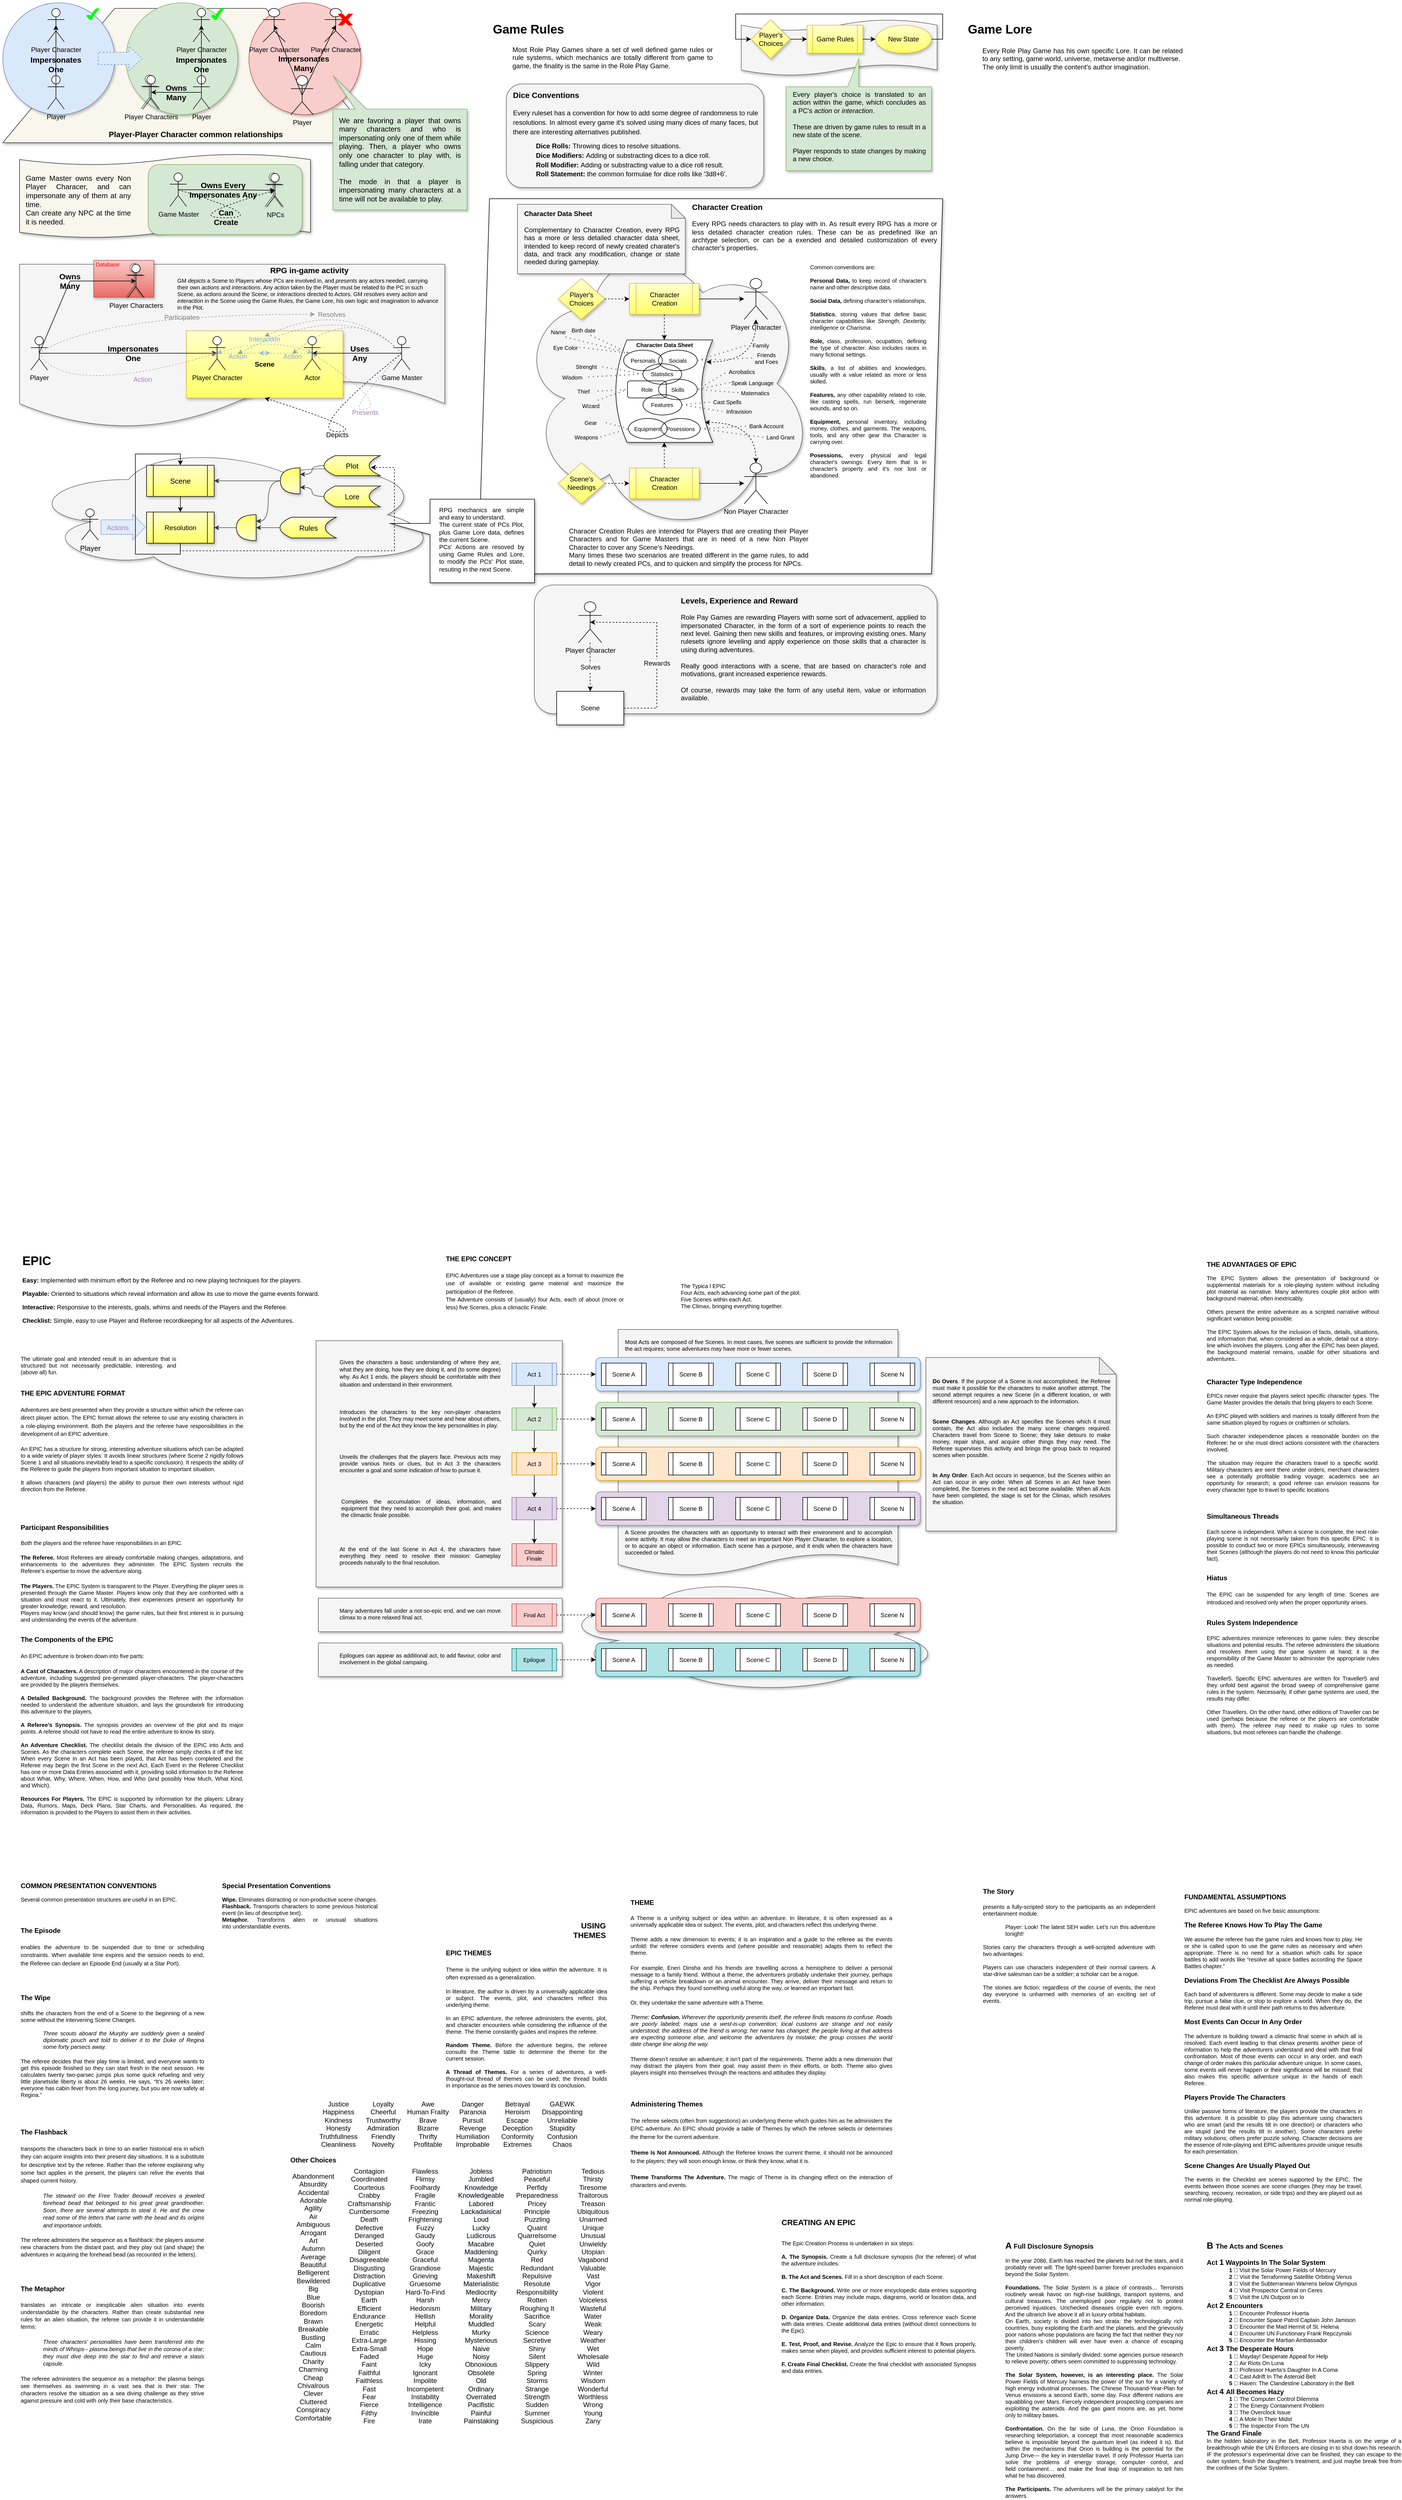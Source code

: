 <mxfile version="20.4.0" type="github">
  <diagram id="R2lEEEUBdFMjLlhIrx00" name="Page-1">
    <mxGraphModel dx="1422" dy="833" grid="1" gridSize="10" guides="1" tooltips="1" connect="1" arrows="1" fold="1" page="1" pageScale="1" pageWidth="850" pageHeight="1100" math="0" shadow="0" extFonts="Permanent Marker^https://fonts.googleapis.com/css?family=Permanent+Marker">
      <root>
        <mxCell id="0" />
        <mxCell id="1" parent="0" />
        <mxCell id="fGmCdMmqN-YFwAhNMdZ2-77" value="" style="rounded=1;whiteSpace=wrap;html=1;shadow=1;glass=0;sketch=0;fontSize=12;fillColor=#f5f5f5;fontColor=#333333;strokeColor=#666666;" vertex="1" parent="1">
          <mxGeometry x="960" y="1050" width="720" height="230" as="geometry" />
        </mxCell>
        <mxCell id="l72r_b9c6xTbB_iYeXu1-32" value="" style="shape=parallelogram;perimeter=parallelogramPerimeter;whiteSpace=wrap;html=1;fixedSize=1;shadow=1;glass=0;sketch=0;fontSize=12;" parent="1" vertex="1">
          <mxGeometry x="860" y="360" width="830" height="670" as="geometry" />
        </mxCell>
        <mxCell id="fGmCdMmqN-YFwAhNMdZ2-32" value="" style="group" vertex="1" connectable="0" parent="1">
          <mxGeometry x="930" y="420" width="530" height="540" as="geometry" />
        </mxCell>
        <mxCell id="fGmCdMmqN-YFwAhNMdZ2-30" value="" style="ellipse;shape=cloud;whiteSpace=wrap;html=1;shadow=1;fontSize=10;fillColor=#f5f5f5;fontColor=#333333;strokeColor=#666666;" vertex="1" parent="fGmCdMmqN-YFwAhNMdZ2-32">
          <mxGeometry width="530" height="540" as="geometry" />
        </mxCell>
        <mxCell id="jQ5rBCjS09NbZl5NUNOA-6" value="Character&lt;br&gt;Creation" style="shape=process;whiteSpace=wrap;html=1;backgroundOutline=1;shadow=1;fontSize=12;fillColor=#FFFFCC;gradientColor=#FFFF66;strokeColor=#d6b656;rounded=0;" parent="fGmCdMmqN-YFwAhNMdZ2-32" vertex="1">
          <mxGeometry x="200.049" y="91.525" width="124.706" height="54.915" as="geometry" />
        </mxCell>
        <mxCell id="jQ5rBCjS09NbZl5NUNOA-16" value="Player&#39;s Choices" style="rhombus;whiteSpace=wrap;html=1;fontSize=12;shadow=1;fillColor=#FFFFCC;gradientColor=#FFFF66;strokeColor=#d6b656;rounded=0;" parent="fGmCdMmqN-YFwAhNMdZ2-32" vertex="1">
          <mxGeometry x="72.745" y="82.373" width="83.137" height="73.22" as="geometry" />
        </mxCell>
        <mxCell id="jQ5rBCjS09NbZl5NUNOA-17" value="" style="edgeStyle=orthogonalEdgeStyle;rounded=0;orthogonalLoop=1;jettySize=auto;html=1;dashed=1;fontSize=11;exitX=1;exitY=0.5;exitDx=0;exitDy=0;entryX=0;entryY=0.5;entryDx=0;entryDy=0;" parent="fGmCdMmqN-YFwAhNMdZ2-32" source="jQ5rBCjS09NbZl5NUNOA-16" target="jQ5rBCjS09NbZl5NUNOA-6" edge="1">
          <mxGeometry relative="1" as="geometry">
            <mxPoint x="290.98" y="146.441" as="sourcePoint" />
          </mxGeometry>
        </mxCell>
        <mxCell id="fGmCdMmqN-YFwAhNMdZ2-1" value="Player Character" style="shape=umlActor;verticalLabelPosition=bottom;verticalAlign=top;html=1;outlineConnect=0;" vertex="1" parent="fGmCdMmqN-YFwAhNMdZ2-32">
          <mxGeometry x="405.294" y="82.373" width="41.569" height="73.22" as="geometry" />
        </mxCell>
        <mxCell id="fGmCdMmqN-YFwAhNMdZ2-18" value="" style="edgeStyle=orthogonalEdgeStyle;rounded=0;orthogonalLoop=1;jettySize=auto;html=1;fontSize=10;" edge="1" parent="fGmCdMmqN-YFwAhNMdZ2-32" source="jQ5rBCjS09NbZl5NUNOA-6" target="fGmCdMmqN-YFwAhNMdZ2-1">
          <mxGeometry relative="1" as="geometry" />
        </mxCell>
        <mxCell id="fGmCdMmqN-YFwAhNMdZ2-15" value="" style="group" vertex="1" connectable="0" parent="fGmCdMmqN-YFwAhNMdZ2-32">
          <mxGeometry x="175.794" y="192.203" width="173.206" height="183.051" as="geometry" />
        </mxCell>
        <mxCell id="fGmCdMmqN-YFwAhNMdZ2-10" value="" style="shape=dataStorage;whiteSpace=wrap;html=1;fixedSize=1;shadow=1;" vertex="1" parent="fGmCdMmqN-YFwAhNMdZ2-15">
          <mxGeometry width="173.206" height="183.051" as="geometry" />
        </mxCell>
        <mxCell id="fGmCdMmqN-YFwAhNMdZ2-4" value="Personals" style="ellipse;whiteSpace=wrap;html=1;fillColor=none;fontSize=10;" vertex="1" parent="fGmCdMmqN-YFwAhNMdZ2-15">
          <mxGeometry x="13.856" y="18.305" width="69.282" height="36.61" as="geometry" />
        </mxCell>
        <mxCell id="fGmCdMmqN-YFwAhNMdZ2-6" value="Role" style="rounded=1;whiteSpace=wrap;html=1;fillColor=none;fontSize=10;" vertex="1" parent="fGmCdMmqN-YFwAhNMdZ2-15">
          <mxGeometry x="20.785" y="73.22" width="69.282" height="30.508" as="geometry" />
        </mxCell>
        <mxCell id="fGmCdMmqN-YFwAhNMdZ2-5" value="Statistics" style="ellipse;whiteSpace=wrap;html=1;fillColor=none;fontSize=10;" vertex="1" parent="fGmCdMmqN-YFwAhNMdZ2-15">
          <mxGeometry x="48.498" y="42.712" width="69.282" height="36.61" as="geometry" />
        </mxCell>
        <mxCell id="fGmCdMmqN-YFwAhNMdZ2-7" value="Features" style="ellipse;whiteSpace=wrap;html=1;fillColor=none;fontSize=10;" vertex="1" parent="fGmCdMmqN-YFwAhNMdZ2-15">
          <mxGeometry x="48.498" y="97.627" width="69.282" height="36.61" as="geometry" />
        </mxCell>
        <mxCell id="fGmCdMmqN-YFwAhNMdZ2-8" value="Skills" style="ellipse;whiteSpace=wrap;html=1;fillColor=none;fontSize=10;" vertex="1" parent="fGmCdMmqN-YFwAhNMdZ2-15">
          <mxGeometry x="76.211" y="70.169" width="69.282" height="36.61" as="geometry" />
        </mxCell>
        <mxCell id="fGmCdMmqN-YFwAhNMdZ2-11" value="&lt;font style=&quot;font-size: 10px;&quot;&gt;&lt;span style=&quot;font-size: 10px;&quot;&gt;Character Data Sheet&lt;/span&gt;&lt;/font&gt;" style="text;html=1;strokeColor=none;fillColor=none;align=center;verticalAlign=middle;whiteSpace=wrap;rounded=0;shadow=1;fontSize=10;fontStyle=1" vertex="1" parent="fGmCdMmqN-YFwAhNMdZ2-15">
          <mxGeometry x="27.713" width="117.78" height="18.305" as="geometry" />
        </mxCell>
        <mxCell id="fGmCdMmqN-YFwAhNMdZ2-12" value="Equipment" style="ellipse;whiteSpace=wrap;html=1;fillColor=none;fontSize=10;" vertex="1" parent="fGmCdMmqN-YFwAhNMdZ2-15">
          <mxGeometry x="22.517" y="140.339" width="69.282" height="36.61" as="geometry" />
        </mxCell>
        <mxCell id="fGmCdMmqN-YFwAhNMdZ2-13" value="Posessions" style="ellipse;whiteSpace=wrap;html=1;fillColor=none;fontSize=10;" vertex="1" parent="fGmCdMmqN-YFwAhNMdZ2-15">
          <mxGeometry x="81.407" y="140.339" width="69.282" height="36.61" as="geometry" />
        </mxCell>
        <mxCell id="fGmCdMmqN-YFwAhNMdZ2-14" value="Socials" style="ellipse;whiteSpace=wrap;html=1;fillColor=none;fontSize=10;" vertex="1" parent="fGmCdMmqN-YFwAhNMdZ2-15">
          <mxGeometry x="76.211" y="18.305" width="69.282" height="36.61" as="geometry" />
        </mxCell>
        <mxCell id="jQ5rBCjS09NbZl5NUNOA-13" value="" style="edgeStyle=orthogonalEdgeStyle;rounded=0;orthogonalLoop=1;jettySize=auto;html=1;dashed=1;fontSize=11;exitX=0.5;exitY=1;exitDx=0;exitDy=0;entryX=0.5;entryY=0;entryDx=0;entryDy=0;" parent="fGmCdMmqN-YFwAhNMdZ2-32" source="jQ5rBCjS09NbZl5NUNOA-6" target="fGmCdMmqN-YFwAhNMdZ2-11" edge="1">
          <mxGeometry relative="1" as="geometry">
            <mxPoint x="366.324" y="118.983" as="targetPoint" />
          </mxGeometry>
        </mxCell>
        <mxCell id="fGmCdMmqN-YFwAhNMdZ2-20" value="" style="edgeStyle=orthogonalEdgeStyle;orthogonalLoop=1;jettySize=auto;html=1;fontSize=10;exitX=0.935;exitY=0.215;exitDx=0;exitDy=0;exitPerimeter=0;startArrow=classic;startFill=1;dashed=1;curved=1;" edge="1" parent="fGmCdMmqN-YFwAhNMdZ2-32" source="fGmCdMmqN-YFwAhNMdZ2-10" target="fGmCdMmqN-YFwAhNMdZ2-1">
          <mxGeometry relative="1" as="geometry">
            <mxPoint x="426.078" y="183.051" as="targetPoint" />
          </mxGeometry>
        </mxCell>
        <mxCell id="fGmCdMmqN-YFwAhNMdZ2-26" value="" style="edgeStyle=orthogonalEdgeStyle;orthogonalLoop=1;jettySize=auto;html=1;dashed=1;fontSize=10;startArrow=none;startFill=0;rounded=0;entryX=0.5;entryY=1;entryDx=0;entryDy=0;" edge="1" parent="fGmCdMmqN-YFwAhNMdZ2-32" source="fGmCdMmqN-YFwAhNMdZ2-23" target="fGmCdMmqN-YFwAhNMdZ2-10">
          <mxGeometry relative="1" as="geometry" />
        </mxCell>
        <mxCell id="fGmCdMmqN-YFwAhNMdZ2-23" value="Character&lt;br&gt;Creation" style="shape=process;whiteSpace=wrap;html=1;backgroundOutline=1;shadow=1;fontSize=12;fillColor=#FFFFCC;gradientColor=#FFFF66;strokeColor=#d6b656;rounded=0;" vertex="1" parent="fGmCdMmqN-YFwAhNMdZ2-32">
          <mxGeometry x="200.049" y="421.017" width="124.706" height="54.915" as="geometry" />
        </mxCell>
        <mxCell id="fGmCdMmqN-YFwAhNMdZ2-24" value="Scene&#39;s Needings" style="rhombus;whiteSpace=wrap;html=1;fontSize=12;shadow=1;fillColor=#FFFFCC;gradientColor=#FFFF66;strokeColor=#d6b656;rounded=0;" vertex="1" parent="fGmCdMmqN-YFwAhNMdZ2-32">
          <mxGeometry x="72.745" y="411.864" width="83.137" height="73.22" as="geometry" />
        </mxCell>
        <mxCell id="fGmCdMmqN-YFwAhNMdZ2-21" value="" style="edgeStyle=orthogonalEdgeStyle;rounded=0;orthogonalLoop=1;jettySize=auto;html=1;dashed=1;fontSize=11;exitX=1;exitY=0.5;exitDx=0;exitDy=0;entryX=0;entryY=0.5;entryDx=0;entryDy=0;" edge="1" source="fGmCdMmqN-YFwAhNMdZ2-24" target="fGmCdMmqN-YFwAhNMdZ2-23" parent="fGmCdMmqN-YFwAhNMdZ2-32">
          <mxGeometry relative="1" as="geometry">
            <mxPoint x="290.98" y="475.932" as="sourcePoint" />
          </mxGeometry>
        </mxCell>
        <mxCell id="fGmCdMmqN-YFwAhNMdZ2-25" value="Non Player Character" style="shape=umlActor;verticalLabelPosition=bottom;verticalAlign=top;html=1;outlineConnect=0;" vertex="1" parent="fGmCdMmqN-YFwAhNMdZ2-32">
          <mxGeometry x="405.294" y="411.864" width="41.569" height="73.22" as="geometry" />
        </mxCell>
        <mxCell id="fGmCdMmqN-YFwAhNMdZ2-22" value="" style="edgeStyle=orthogonalEdgeStyle;rounded=0;orthogonalLoop=1;jettySize=auto;html=1;fontSize=10;" edge="1" source="fGmCdMmqN-YFwAhNMdZ2-23" target="fGmCdMmqN-YFwAhNMdZ2-25" parent="fGmCdMmqN-YFwAhNMdZ2-32">
          <mxGeometry relative="1" as="geometry" />
        </mxCell>
        <mxCell id="fGmCdMmqN-YFwAhNMdZ2-27" value="" style="edgeStyle=orthogonalEdgeStyle;orthogonalLoop=1;jettySize=auto;html=1;fontSize=10;exitX=0.917;exitY=0.805;exitDx=0;exitDy=0;exitPerimeter=0;startArrow=classic;startFill=1;dashed=1;curved=1;entryX=0.5;entryY=0;entryDx=0;entryDy=0;entryPerimeter=0;" edge="1" parent="fGmCdMmqN-YFwAhNMdZ2-32" source="fGmCdMmqN-YFwAhNMdZ2-10" target="fGmCdMmqN-YFwAhNMdZ2-25">
          <mxGeometry relative="1" as="geometry">
            <mxPoint x="340.339" y="341.39" as="sourcePoint" />
            <mxPoint x="428.676" y="265.424" as="targetPoint" />
          </mxGeometry>
        </mxCell>
        <mxCell id="fGmCdMmqN-YFwAhNMdZ2-33" value="Name" style="text;html=1;strokeColor=none;fillColor=none;align=center;verticalAlign=middle;whiteSpace=wrap;rounded=0;shadow=1;fontSize=10;" vertex="1" parent="fGmCdMmqN-YFwAhNMdZ2-32">
          <mxGeometry x="48.31" y="168" width="50" height="19" as="geometry" />
        </mxCell>
        <mxCell id="fGmCdMmqN-YFwAhNMdZ2-34" value="" style="endArrow=none;dashed=1;html=1;dashPattern=1 3;strokeWidth=2;rounded=0;fontSize=10;exitX=0.75;exitY=1;exitDx=0;exitDy=0;jumpSize=6;entryX=0;entryY=0;entryDx=0;entryDy=0;strokeColor=#808080;" edge="1" parent="fGmCdMmqN-YFwAhNMdZ2-32" source="fGmCdMmqN-YFwAhNMdZ2-33" target="fGmCdMmqN-YFwAhNMdZ2-4">
          <mxGeometry width="50" height="50" relative="1" as="geometry">
            <mxPoint x="330" y="200" as="sourcePoint" />
            <mxPoint x="380" y="150" as="targetPoint" />
          </mxGeometry>
        </mxCell>
        <mxCell id="fGmCdMmqN-YFwAhNMdZ2-35" value="Birth date" style="text;html=1;strokeColor=none;fillColor=none;align=center;verticalAlign=middle;whiteSpace=wrap;rounded=0;shadow=1;fontSize=10;" vertex="1" parent="fGmCdMmqN-YFwAhNMdZ2-32">
          <mxGeometry x="93" y="165" width="50" height="19" as="geometry" />
        </mxCell>
        <mxCell id="fGmCdMmqN-YFwAhNMdZ2-37" value="" style="endArrow=none;dashed=1;html=1;dashPattern=1 3;strokeWidth=2;rounded=0;fontSize=10;jumpSize=6;exitX=0.75;exitY=1;exitDx=0;exitDy=0;entryX=0;entryY=0;entryDx=0;entryDy=0;strokeColor=#808080;" edge="1" parent="fGmCdMmqN-YFwAhNMdZ2-32" source="fGmCdMmqN-YFwAhNMdZ2-35" target="fGmCdMmqN-YFwAhNMdZ2-4">
          <mxGeometry width="50" height="50" relative="1" as="geometry">
            <mxPoint x="-70" y="270" as="sourcePoint" />
            <mxPoint x="-20" y="220" as="targetPoint" />
          </mxGeometry>
        </mxCell>
        <mxCell id="fGmCdMmqN-YFwAhNMdZ2-38" value="Eye Color" style="text;html=1;strokeColor=none;fillColor=none;align=center;verticalAlign=middle;whiteSpace=wrap;rounded=0;shadow=1;fontSize=10;" vertex="1" parent="fGmCdMmqN-YFwAhNMdZ2-32">
          <mxGeometry x="60.75" y="196" width="50" height="19" as="geometry" />
        </mxCell>
        <mxCell id="fGmCdMmqN-YFwAhNMdZ2-41" value="" style="endArrow=none;dashed=1;html=1;dashPattern=1 3;strokeWidth=2;rounded=0;fontSize=10;jumpSize=6;entryX=1;entryY=0.5;entryDx=0;entryDy=0;exitX=0;exitY=0;exitDx=0;exitDy=0;strokeColor=#808080;" edge="1" parent="fGmCdMmqN-YFwAhNMdZ2-32" source="fGmCdMmqN-YFwAhNMdZ2-4" target="fGmCdMmqN-YFwAhNMdZ2-38">
          <mxGeometry width="50" height="50" relative="1" as="geometry">
            <mxPoint x="100" y="280" as="sourcePoint" />
            <mxPoint x="150" y="230" as="targetPoint" />
          </mxGeometry>
        </mxCell>
        <mxCell id="fGmCdMmqN-YFwAhNMdZ2-42" value="Family" style="text;html=1;strokeColor=none;fillColor=none;align=center;verticalAlign=middle;whiteSpace=wrap;rounded=0;shadow=1;fontSize=10;" vertex="1" parent="fGmCdMmqN-YFwAhNMdZ2-32">
          <mxGeometry x="410" y="192.2" width="50" height="19" as="geometry" />
        </mxCell>
        <mxCell id="fGmCdMmqN-YFwAhNMdZ2-43" value="Friends and Foes" style="text;html=1;strokeColor=none;fillColor=none;align=center;verticalAlign=middle;whiteSpace=wrap;rounded=0;shadow=1;fontSize=10;" vertex="1" parent="fGmCdMmqN-YFwAhNMdZ2-32">
          <mxGeometry x="420" y="215" width="50" height="19" as="geometry" />
        </mxCell>
        <mxCell id="fGmCdMmqN-YFwAhNMdZ2-44" value="" style="endArrow=none;dashed=1;html=1;dashPattern=1 3;strokeWidth=2;rounded=0;fontSize=10;jumpSize=6;exitX=1;exitY=0.5;exitDx=0;exitDy=0;entryX=0;entryY=0.5;entryDx=0;entryDy=0;strokeColor=#808080;" edge="1" parent="fGmCdMmqN-YFwAhNMdZ2-32" source="fGmCdMmqN-YFwAhNMdZ2-14" target="fGmCdMmqN-YFwAhNMdZ2-42">
          <mxGeometry width="50" height="50" relative="1" as="geometry">
            <mxPoint x="560" y="250" as="sourcePoint" />
            <mxPoint x="610" y="200" as="targetPoint" />
          </mxGeometry>
        </mxCell>
        <mxCell id="fGmCdMmqN-YFwAhNMdZ2-45" value="" style="endArrow=none;dashed=1;html=1;dashPattern=1 3;strokeWidth=2;rounded=0;fontSize=10;jumpSize=6;exitX=1;exitY=0.5;exitDx=0;exitDy=0;entryX=0;entryY=0.5;entryDx=0;entryDy=0;strokeColor=#808080;" edge="1" parent="fGmCdMmqN-YFwAhNMdZ2-32" source="fGmCdMmqN-YFwAhNMdZ2-14" target="fGmCdMmqN-YFwAhNMdZ2-43">
          <mxGeometry width="50" height="50" relative="1" as="geometry">
            <mxPoint x="820" y="190" as="sourcePoint" />
            <mxPoint x="870" y="140" as="targetPoint" />
          </mxGeometry>
        </mxCell>
        <mxCell id="fGmCdMmqN-YFwAhNMdZ2-46" value="Strenght" style="text;html=1;strokeColor=none;fillColor=none;align=center;verticalAlign=middle;whiteSpace=wrap;rounded=0;shadow=1;fontSize=10;" vertex="1" parent="fGmCdMmqN-YFwAhNMdZ2-32">
          <mxGeometry x="98.31" y="230" width="50" height="19" as="geometry" />
        </mxCell>
        <mxCell id="fGmCdMmqN-YFwAhNMdZ2-47" value="Wisdom" style="text;html=1;strokeColor=none;fillColor=none;align=center;verticalAlign=middle;whiteSpace=wrap;rounded=0;shadow=1;fontSize=10;" vertex="1" parent="fGmCdMmqN-YFwAhNMdZ2-32">
          <mxGeometry x="72.75" y="249" width="50" height="19" as="geometry" />
        </mxCell>
        <mxCell id="fGmCdMmqN-YFwAhNMdZ2-48" value="Acrobatics" style="text;html=1;strokeColor=none;fillColor=none;align=center;verticalAlign=middle;whiteSpace=wrap;rounded=0;shadow=1;fontSize=10;" vertex="1" parent="fGmCdMmqN-YFwAhNMdZ2-32">
          <mxGeometry x="376.29" y="239" width="50" height="19" as="geometry" />
        </mxCell>
        <mxCell id="fGmCdMmqN-YFwAhNMdZ2-49" value="Speak Language" style="text;html=1;strokeColor=none;fillColor=none;align=center;verticalAlign=middle;whiteSpace=wrap;rounded=0;shadow=1;fontSize=10;" vertex="1" parent="fGmCdMmqN-YFwAhNMdZ2-32">
          <mxGeometry x="380.08" y="259" width="80" height="19" as="geometry" />
        </mxCell>
        <mxCell id="fGmCdMmqN-YFwAhNMdZ2-50" value="" style="endArrow=none;dashed=1;html=1;dashPattern=1 3;strokeWidth=2;rounded=0;fontSize=10;jumpSize=6;exitX=0;exitY=0.5;exitDx=0;exitDy=0;entryX=1;entryY=0.5;entryDx=0;entryDy=0;strokeColor=#808080;" edge="1" parent="fGmCdMmqN-YFwAhNMdZ2-32" source="fGmCdMmqN-YFwAhNMdZ2-5" target="fGmCdMmqN-YFwAhNMdZ2-46">
          <mxGeometry width="50" height="50" relative="1" as="geometry">
            <mxPoint x="600" y="300" as="sourcePoint" />
            <mxPoint x="150" y="240" as="targetPoint" />
          </mxGeometry>
        </mxCell>
        <mxCell id="fGmCdMmqN-YFwAhNMdZ2-51" value="" style="endArrow=none;dashed=1;html=1;dashPattern=1 3;strokeWidth=2;rounded=0;fontSize=10;jumpSize=6;exitX=0;exitY=0.5;exitDx=0;exitDy=0;entryX=1;entryY=0.5;entryDx=0;entryDy=0;strokeColor=#808080;" edge="1" parent="fGmCdMmqN-YFwAhNMdZ2-32" source="fGmCdMmqN-YFwAhNMdZ2-5" target="fGmCdMmqN-YFwAhNMdZ2-47">
          <mxGeometry width="50" height="50" relative="1" as="geometry">
            <mxPoint x="850" y="270" as="sourcePoint" />
            <mxPoint x="900" y="220" as="targetPoint" />
          </mxGeometry>
        </mxCell>
        <mxCell id="fGmCdMmqN-YFwAhNMdZ2-52" value="Matematics" style="text;html=1;strokeColor=none;fillColor=none;align=center;verticalAlign=middle;whiteSpace=wrap;rounded=0;shadow=1;fontSize=10;" vertex="1" parent="fGmCdMmqN-YFwAhNMdZ2-32">
          <mxGeometry x="395" y="277" width="60" height="19" as="geometry" />
        </mxCell>
        <mxCell id="fGmCdMmqN-YFwAhNMdZ2-53" value="" style="endArrow=none;dashed=1;html=1;dashPattern=1 3;strokeWidth=2;rounded=0;fontSize=10;jumpSize=6;exitX=0;exitY=0.5;exitDx=0;exitDy=0;entryX=1;entryY=0.5;entryDx=0;entryDy=0;strokeColor=#808080;" edge="1" parent="fGmCdMmqN-YFwAhNMdZ2-32" source="fGmCdMmqN-YFwAhNMdZ2-52" target="fGmCdMmqN-YFwAhNMdZ2-8">
          <mxGeometry width="50" height="50" relative="1" as="geometry">
            <mxPoint x="330" y="450" as="sourcePoint" />
            <mxPoint x="320" y="280" as="targetPoint" />
          </mxGeometry>
        </mxCell>
        <mxCell id="fGmCdMmqN-YFwAhNMdZ2-54" value="" style="endArrow=none;dashed=1;html=1;dashPattern=1 3;strokeWidth=2;rounded=0;fontSize=10;jumpSize=6;exitX=0;exitY=0.5;exitDx=0;exitDy=0;entryX=1;entryY=0.5;entryDx=0;entryDy=0;strokeColor=#808080;" edge="1" parent="fGmCdMmqN-YFwAhNMdZ2-32" source="fGmCdMmqN-YFwAhNMdZ2-49" target="fGmCdMmqN-YFwAhNMdZ2-8">
          <mxGeometry width="50" height="50" relative="1" as="geometry">
            <mxPoint x="790" y="320" as="sourcePoint" />
            <mxPoint x="840" y="270" as="targetPoint" />
          </mxGeometry>
        </mxCell>
        <mxCell id="fGmCdMmqN-YFwAhNMdZ2-55" value="" style="endArrow=none;dashed=1;html=1;dashPattern=1 3;strokeWidth=2;rounded=0;fontSize=10;jumpSize=6;entryX=0;entryY=0.5;entryDx=0;entryDy=0;exitX=1;exitY=0.5;exitDx=0;exitDy=0;strokeColor=#808080;" edge="1" parent="fGmCdMmqN-YFwAhNMdZ2-32" source="fGmCdMmqN-YFwAhNMdZ2-8" target="fGmCdMmqN-YFwAhNMdZ2-48">
          <mxGeometry width="50" height="50" relative="1" as="geometry">
            <mxPoint x="770" y="310" as="sourcePoint" />
            <mxPoint x="820" y="260" as="targetPoint" />
          </mxGeometry>
        </mxCell>
        <mxCell id="fGmCdMmqN-YFwAhNMdZ2-56" value="Thief" style="text;html=1;strokeColor=none;fillColor=none;align=center;verticalAlign=middle;whiteSpace=wrap;rounded=0;shadow=1;fontSize=10;" vertex="1" parent="fGmCdMmqN-YFwAhNMdZ2-32">
          <mxGeometry x="93" y="274.23" width="50" height="19" as="geometry" />
        </mxCell>
        <mxCell id="fGmCdMmqN-YFwAhNMdZ2-57" value="Wizard" style="text;html=1;strokeColor=none;fillColor=none;align=center;verticalAlign=middle;whiteSpace=wrap;rounded=0;shadow=1;fontSize=10;" vertex="1" parent="fGmCdMmqN-YFwAhNMdZ2-32">
          <mxGeometry x="105.88" y="300" width="50" height="19" as="geometry" />
        </mxCell>
        <mxCell id="fGmCdMmqN-YFwAhNMdZ2-58" value="" style="endArrow=none;dashed=1;html=1;dashPattern=1 3;strokeWidth=2;rounded=0;fontSize=10;jumpSize=6;entryX=0;entryY=0.5;entryDx=0;entryDy=0;exitX=1;exitY=0.5;exitDx=0;exitDy=0;strokeColor=#808080;" edge="1" parent="fGmCdMmqN-YFwAhNMdZ2-32" source="fGmCdMmqN-YFwAhNMdZ2-56" target="fGmCdMmqN-YFwAhNMdZ2-6">
          <mxGeometry width="50" height="50" relative="1" as="geometry">
            <mxPoint x="-60" y="360" as="sourcePoint" />
            <mxPoint x="-10" y="310" as="targetPoint" />
          </mxGeometry>
        </mxCell>
        <mxCell id="fGmCdMmqN-YFwAhNMdZ2-59" value="" style="endArrow=none;dashed=1;html=1;dashPattern=1 3;strokeWidth=2;rounded=0;fontSize=10;jumpSize=6;entryX=0;entryY=0.5;entryDx=0;entryDy=0;exitX=0.75;exitY=0;exitDx=0;exitDy=0;strokeColor=#808080;" edge="1" parent="fGmCdMmqN-YFwAhNMdZ2-32" source="fGmCdMmqN-YFwAhNMdZ2-57" target="fGmCdMmqN-YFwAhNMdZ2-6">
          <mxGeometry width="50" height="50" relative="1" as="geometry">
            <mxPoint x="-150" y="380" as="sourcePoint" />
            <mxPoint x="-100" y="330" as="targetPoint" />
          </mxGeometry>
        </mxCell>
        <mxCell id="fGmCdMmqN-YFwAhNMdZ2-60" value="Cast Spells" style="text;html=1;strokeColor=none;fillColor=none;align=center;verticalAlign=middle;whiteSpace=wrap;rounded=0;shadow=1;fontSize=10;" vertex="1" parent="fGmCdMmqN-YFwAhNMdZ2-32">
          <mxGeometry x="345.29" y="293.23" width="60" height="20" as="geometry" />
        </mxCell>
        <mxCell id="fGmCdMmqN-YFwAhNMdZ2-61" value="Infravision" style="text;html=1;strokeColor=none;fillColor=none;align=center;verticalAlign=middle;whiteSpace=wrap;rounded=0;shadow=1;fontSize=10;" vertex="1" parent="fGmCdMmqN-YFwAhNMdZ2-32">
          <mxGeometry x="366.29" y="310" width="60" height="20" as="geometry" />
        </mxCell>
        <mxCell id="fGmCdMmqN-YFwAhNMdZ2-62" value="" style="endArrow=none;dashed=1;html=1;dashPattern=1 3;strokeWidth=2;rounded=0;fontSize=10;jumpSize=6;exitX=1;exitY=0.5;exitDx=0;exitDy=0;entryX=0;entryY=0.5;entryDx=0;entryDy=0;strokeColor=#808080;" edge="1" parent="fGmCdMmqN-YFwAhNMdZ2-32" source="fGmCdMmqN-YFwAhNMdZ2-7" target="fGmCdMmqN-YFwAhNMdZ2-60">
          <mxGeometry width="50" height="50" relative="1" as="geometry">
            <mxPoint x="600" y="330" as="sourcePoint" />
            <mxPoint x="650" y="280" as="targetPoint" />
          </mxGeometry>
        </mxCell>
        <mxCell id="fGmCdMmqN-YFwAhNMdZ2-63" value="" style="endArrow=none;dashed=1;html=1;dashPattern=1 3;strokeWidth=2;rounded=0;fontSize=10;jumpSize=6;exitX=1;exitY=0.5;exitDx=0;exitDy=0;entryX=0;entryY=0.5;entryDx=0;entryDy=0;strokeColor=#808080;" edge="1" parent="fGmCdMmqN-YFwAhNMdZ2-32" source="fGmCdMmqN-YFwAhNMdZ2-7" target="fGmCdMmqN-YFwAhNMdZ2-61">
          <mxGeometry width="50" height="50" relative="1" as="geometry">
            <mxPoint x="760" y="360" as="sourcePoint" />
            <mxPoint x="810" y="310" as="targetPoint" />
          </mxGeometry>
        </mxCell>
        <mxCell id="fGmCdMmqN-YFwAhNMdZ2-65" value="Gear" style="text;html=1;strokeColor=none;fillColor=none;align=center;verticalAlign=middle;whiteSpace=wrap;rounded=0;shadow=1;fontSize=10;" vertex="1" parent="fGmCdMmqN-YFwAhNMdZ2-32">
          <mxGeometry x="105.88" y="330" width="50" height="19" as="geometry" />
        </mxCell>
        <mxCell id="fGmCdMmqN-YFwAhNMdZ2-66" value="Weapons" style="text;html=1;strokeColor=none;fillColor=none;align=center;verticalAlign=middle;whiteSpace=wrap;rounded=0;shadow=1;fontSize=10;" vertex="1" parent="fGmCdMmqN-YFwAhNMdZ2-32">
          <mxGeometry x="98.31" y="356.25" width="50" height="19" as="geometry" />
        </mxCell>
        <mxCell id="fGmCdMmqN-YFwAhNMdZ2-67" value="Bank Account" style="text;html=1;strokeColor=none;fillColor=none;align=center;verticalAlign=middle;whiteSpace=wrap;rounded=0;shadow=1;fontSize=10;" vertex="1" parent="fGmCdMmqN-YFwAhNMdZ2-32">
          <mxGeometry x="410" y="336.25" width="70" height="20" as="geometry" />
        </mxCell>
        <mxCell id="fGmCdMmqN-YFwAhNMdZ2-68" value="Land Grant" style="text;html=1;strokeColor=none;fillColor=none;align=center;verticalAlign=middle;whiteSpace=wrap;rounded=0;shadow=1;fontSize=10;" vertex="1" parent="fGmCdMmqN-YFwAhNMdZ2-32">
          <mxGeometry x="440.0" y="356.25" width="60" height="20" as="geometry" />
        </mxCell>
        <mxCell id="fGmCdMmqN-YFwAhNMdZ2-69" value="" style="endArrow=none;dashed=1;html=1;dashPattern=1 3;strokeWidth=2;rounded=0;fontSize=10;jumpSize=6;exitX=1;exitY=0.5;exitDx=0;exitDy=0;entryX=0;entryY=0.5;entryDx=0;entryDy=0;strokeColor=#808080;" edge="1" parent="fGmCdMmqN-YFwAhNMdZ2-32" source="fGmCdMmqN-YFwAhNMdZ2-13" target="fGmCdMmqN-YFwAhNMdZ2-67">
          <mxGeometry width="50" height="50" relative="1" as="geometry">
            <mxPoint x="580" y="320" as="sourcePoint" />
            <mxPoint x="630" y="270" as="targetPoint" />
          </mxGeometry>
        </mxCell>
        <mxCell id="fGmCdMmqN-YFwAhNMdZ2-70" value="" style="endArrow=none;dashed=1;html=1;dashPattern=1 3;strokeWidth=2;rounded=0;fontSize=10;jumpSize=6;exitX=1;exitY=0.5;exitDx=0;exitDy=0;entryX=0;entryY=0.5;entryDx=0;entryDy=0;strokeColor=#808080;" edge="1" parent="fGmCdMmqN-YFwAhNMdZ2-32" source="fGmCdMmqN-YFwAhNMdZ2-13" target="fGmCdMmqN-YFwAhNMdZ2-68">
          <mxGeometry width="50" height="50" relative="1" as="geometry">
            <mxPoint x="590" y="320" as="sourcePoint" />
            <mxPoint x="640" y="270" as="targetPoint" />
          </mxGeometry>
        </mxCell>
        <mxCell id="fGmCdMmqN-YFwAhNMdZ2-71" value="" style="endArrow=none;dashed=1;html=1;dashPattern=1 3;strokeWidth=2;rounded=0;fontSize=10;jumpSize=6;entryX=1;entryY=0.5;entryDx=0;entryDy=0;exitX=0;exitY=0.5;exitDx=0;exitDy=0;strokeColor=#808080;" edge="1" parent="fGmCdMmqN-YFwAhNMdZ2-32" source="fGmCdMmqN-YFwAhNMdZ2-12" target="fGmCdMmqN-YFwAhNMdZ2-65">
          <mxGeometry width="50" height="50" relative="1" as="geometry">
            <mxPoint x="610" y="310" as="sourcePoint" />
            <mxPoint x="660" y="260" as="targetPoint" />
          </mxGeometry>
        </mxCell>
        <mxCell id="fGmCdMmqN-YFwAhNMdZ2-72" value="" style="endArrow=none;dashed=1;html=1;dashPattern=1 3;strokeWidth=2;rounded=0;fontSize=10;jumpSize=6;exitX=1;exitY=0.5;exitDx=0;exitDy=0;entryX=0;entryY=0.5;entryDx=0;entryDy=0;strokeColor=#808080;" edge="1" parent="fGmCdMmqN-YFwAhNMdZ2-32" source="fGmCdMmqN-YFwAhNMdZ2-66" target="fGmCdMmqN-YFwAhNMdZ2-12">
          <mxGeometry width="50" height="50" relative="1" as="geometry">
            <mxPoint x="590" y="330" as="sourcePoint" />
            <mxPoint x="640" y="280" as="targetPoint" />
          </mxGeometry>
        </mxCell>
        <mxCell id="l72r_b9c6xTbB_iYeXu1-31" value="" style="shape=note;whiteSpace=wrap;html=1;backgroundOutline=1;darkOpacity=0.05;shadow=1;glass=0;sketch=0;fontSize=12;fillColor=#f5f5f5;fontColor=#333333;strokeColor=#666666;size=25;" parent="1" vertex="1">
          <mxGeometry x="930" y="370" width="300" height="124" as="geometry" />
        </mxCell>
        <mxCell id="l72r_b9c6xTbB_iYeXu1-15" value="" style="rounded=1;whiteSpace=wrap;html=1;shadow=1;glass=0;sketch=0;fontSize=12;fillColor=#f5f5f5;fontColor=#333333;strokeColor=#666666;" parent="1" vertex="1">
          <mxGeometry x="910" y="155" width="460" height="185" as="geometry" />
        </mxCell>
        <mxCell id="W349ylxM75xNjXHTJZ4m-8" value="" style="rounded=0;whiteSpace=wrap;html=1;shadow=1;glass=0;sketch=0;fontSize=10;fillColor=#f5f5f5;fontColor=#333333;strokeColor=#666666;" parent="1" vertex="1">
          <mxGeometry x="574" y="2940" width="436" height="60" as="geometry" />
        </mxCell>
        <mxCell id="W349ylxM75xNjXHTJZ4m-7" value="" style="rounded=0;whiteSpace=wrap;html=1;shadow=1;glass=0;sketch=0;fontSize=10;fillColor=#f5f5f5;fontColor=#333333;strokeColor=#666666;" parent="1" vertex="1">
          <mxGeometry x="574" y="2860" width="436" height="60" as="geometry" />
        </mxCell>
        <mxCell id="W349ylxM75xNjXHTJZ4m-5" value="" style="shape=note;whiteSpace=wrap;html=1;backgroundOutline=1;darkOpacity=0.05;shadow=1;glass=0;sketch=0;fontSize=10;fillColor=#f5f5f5;fontColor=#333333;strokeColor=#666666;" parent="1" vertex="1">
          <mxGeometry x="1660" y="2430" width="340" height="310" as="geometry" />
        </mxCell>
        <mxCell id="W349ylxM75xNjXHTJZ4m-4" value="" style="shape=document;whiteSpace=wrap;html=1;boundedLbl=1;shadow=1;fontSize=10;size=0.091;fillColor=#f5f5f5;fontColor=#333333;strokeColor=#666666;" parent="1" vertex="1">
          <mxGeometry x="1110" y="2380" width="500" height="440" as="geometry" />
        </mxCell>
        <mxCell id="W349ylxM75xNjXHTJZ4m-1" value="" style="whiteSpace=wrap;html=1;aspect=fixed;fontSize=10;fillColor=#f5f5f5;fontColor=#333333;strokeColor=#666666;shadow=1;" parent="1" vertex="1">
          <mxGeometry x="570" y="2400" width="440" height="440" as="geometry" />
        </mxCell>
        <mxCell id="jQ5rBCjS09NbZl5NUNOA-60" value="" style="group" parent="1" vertex="1" connectable="0">
          <mxGeometry x="1070" y="2670" width="580" height="60" as="geometry" />
        </mxCell>
        <mxCell id="jQ5rBCjS09NbZl5NUNOA-61" value="" style="rounded=1;whiteSpace=wrap;html=1;shadow=1;fontSize=11;fillColor=#e1d5e7;strokeColor=#9673a6;" parent="jQ5rBCjS09NbZl5NUNOA-60" vertex="1">
          <mxGeometry width="580" height="60" as="geometry" />
        </mxCell>
        <mxCell id="jQ5rBCjS09NbZl5NUNOA-62" value="Scene A" style="shape=process;whiteSpace=wrap;html=1;backgroundOutline=1;shadow=0;fontSize=11;" parent="jQ5rBCjS09NbZl5NUNOA-60" vertex="1">
          <mxGeometry x="10" y="10" width="80" height="40" as="geometry" />
        </mxCell>
        <mxCell id="jQ5rBCjS09NbZl5NUNOA-63" value="Scene B" style="shape=process;whiteSpace=wrap;html=1;backgroundOutline=1;shadow=0;fontSize=11;" parent="jQ5rBCjS09NbZl5NUNOA-60" vertex="1">
          <mxGeometry x="130" y="10" width="80" height="40" as="geometry" />
        </mxCell>
        <mxCell id="jQ5rBCjS09NbZl5NUNOA-64" value="Scene C" style="shape=process;whiteSpace=wrap;html=1;backgroundOutline=1;shadow=0;fontSize=11;" parent="jQ5rBCjS09NbZl5NUNOA-60" vertex="1">
          <mxGeometry x="250" y="10" width="80" height="40" as="geometry" />
        </mxCell>
        <mxCell id="jQ5rBCjS09NbZl5NUNOA-65" value="Scene D" style="shape=process;whiteSpace=wrap;html=1;backgroundOutline=1;shadow=0;fontSize=11;" parent="jQ5rBCjS09NbZl5NUNOA-60" vertex="1">
          <mxGeometry x="370" y="10" width="80" height="40" as="geometry" />
        </mxCell>
        <mxCell id="jQ5rBCjS09NbZl5NUNOA-66" value="Scene N" style="shape=process;whiteSpace=wrap;html=1;backgroundOutline=1;shadow=0;fontSize=11;" parent="jQ5rBCjS09NbZl5NUNOA-60" vertex="1">
          <mxGeometry x="490" y="10" width="80" height="40" as="geometry" />
        </mxCell>
        <mxCell id="aou195hVtxNa3PgW23SX-64" value="" style="group" parent="1" vertex="1" connectable="0">
          <mxGeometry x="40" y="280" width="520" height="150" as="geometry" />
        </mxCell>
        <mxCell id="aou195hVtxNa3PgW23SX-57" value="" style="shape=tape;whiteSpace=wrap;html=1;shadow=1;fontSize=14;size=0.133;fillColor=#f9f7ed;strokeColor=#36393d;" parent="aou195hVtxNa3PgW23SX-64" vertex="1">
          <mxGeometry width="520" height="150" as="geometry" />
        </mxCell>
        <mxCell id="aou195hVtxNa3PgW23SX-55" value="" style="group;shadow=0;" parent="aou195hVtxNa3PgW23SX-64" vertex="1" connectable="0">
          <mxGeometry x="230" y="19" width="275" height="125" as="geometry" />
        </mxCell>
        <mxCell id="aou195hVtxNa3PgW23SX-54" value="" style="rounded=1;whiteSpace=wrap;html=1;shadow=1;strokeColor=#82b366;fontSize=14;fillColor=#d5e8d4;" parent="aou195hVtxNa3PgW23SX-55" vertex="1">
          <mxGeometry width="275" height="125" as="geometry" />
        </mxCell>
        <mxCell id="aou195hVtxNa3PgW23SX-9" value="Game Master" style="shape=umlActor;verticalLabelPosition=bottom;verticalAlign=top;html=1;outlineConnect=0;" parent="aou195hVtxNa3PgW23SX-55" vertex="1">
          <mxGeometry x="38.5" y="15" width="30" height="60" as="geometry" />
        </mxCell>
        <mxCell id="aou195hVtxNa3PgW23SX-45" value="" style="shape=umlActor;verticalLabelPosition=bottom;verticalAlign=top;html=1;outlineConnect=0;strokeColor=#4D4D4D;shadow=1;container=0;" parent="aou195hVtxNa3PgW23SX-55" vertex="1">
          <mxGeometry x="208.5" y="15" width="30" height="60" as="geometry" />
        </mxCell>
        <mxCell id="aou195hVtxNa3PgW23SX-46" value="NPCs" style="shape=umlActor;verticalLabelPosition=bottom;verticalAlign=top;html=1;outlineConnect=0;container=0;" parent="aou195hVtxNa3PgW23SX-55" vertex="1">
          <mxGeometry x="211.5" y="16" width="30" height="60" as="geometry" />
        </mxCell>
        <mxCell id="aou195hVtxNa3PgW23SX-47" value="" style="endArrow=classic;html=1;rounded=0;fontSize=14;exitX=0.5;exitY=0.5;exitDx=0;exitDy=0;exitPerimeter=0;entryX=0.5;entryY=0.5;entryDx=0;entryDy=0;entryPerimeter=0;startArrow=none;" parent="aou195hVtxNa3PgW23SX-55" source="aou195hVtxNa3PgW23SX-48" target="aou195hVtxNa3PgW23SX-46" edge="1">
          <mxGeometry width="50" height="50" relative="1" as="geometry">
            <mxPoint x="158.5" y="205" as="sourcePoint" />
            <mxPoint x="208.5" y="155" as="targetPoint" />
          </mxGeometry>
        </mxCell>
        <mxCell id="aou195hVtxNa3PgW23SX-48" value="&lt;b&gt;Owns Every&lt;br&gt;Impersonates Any&lt;br&gt;&lt;/b&gt;" style="text;html=1;strokeColor=none;fillColor=none;align=center;verticalAlign=middle;whiteSpace=wrap;rounded=0;fontSize=14;container=0;" parent="aou195hVtxNa3PgW23SX-55" vertex="1">
          <mxGeometry x="68.5" y="30" width="130" height="30" as="geometry" />
        </mxCell>
        <mxCell id="aou195hVtxNa3PgW23SX-49" value="" style="endArrow=none;html=1;rounded=0;fontSize=14;exitX=0.5;exitY=0.5;exitDx=0;exitDy=0;exitPerimeter=0;entryX=0.5;entryY=0.5;entryDx=0;entryDy=0;entryPerimeter=0;" parent="aou195hVtxNa3PgW23SX-55" source="aou195hVtxNa3PgW23SX-9" target="aou195hVtxNa3PgW23SX-48" edge="1">
          <mxGeometry width="50" height="50" relative="1" as="geometry">
            <mxPoint x="53.5" y="45" as="sourcePoint" />
            <mxPoint x="226.5" y="46" as="targetPoint" />
          </mxGeometry>
        </mxCell>
        <mxCell id="aou195hVtxNa3PgW23SX-52" value="" style="curved=1;endArrow=classic;html=1;rounded=0;fontSize=14;exitX=0.5;exitY=0.5;exitDx=0;exitDy=0;exitPerimeter=0;entryX=0.5;entryY=0.5;entryDx=0;entryDy=0;entryPerimeter=0;dashed=1;" parent="aou195hVtxNa3PgW23SX-55" source="aou195hVtxNa3PgW23SX-9" target="aou195hVtxNa3PgW23SX-46" edge="1">
          <mxGeometry width="50" height="50" relative="1" as="geometry">
            <mxPoint x="268.5" y="265" as="sourcePoint" />
            <mxPoint x="318.5" y="215" as="targetPoint" />
            <Array as="points">
              <mxPoint x="218.5" y="95" />
              <mxPoint x="58.5" y="95" />
            </Array>
          </mxGeometry>
        </mxCell>
        <mxCell id="aou195hVtxNa3PgW23SX-53" value="&lt;b&gt;Can&lt;br&gt;Create&lt;/b&gt;" style="text;html=1;strokeColor=none;fillColor=none;align=center;verticalAlign=middle;whiteSpace=wrap;rounded=0;shadow=0;fontSize=14;" parent="aou195hVtxNa3PgW23SX-55" vertex="1">
          <mxGeometry x="108.5" y="79" width="60" height="30" as="geometry" />
        </mxCell>
        <mxCell id="aou195hVtxNa3PgW23SX-56" value="&lt;div style=&quot;text-align: justify; font-size: 13px;&quot;&gt;&lt;font style=&quot;font-size: 13px;&quot;&gt;Game Master owns every Non Player Characer, and can impersonate any of them at any time.&lt;/font&gt;&lt;/div&gt;&lt;div style=&quot;text-align: justify; font-size: 13px;&quot;&gt;&lt;font style=&quot;font-size: 13px;&quot;&gt;Can create any NPC at the time it is needed.&lt;/font&gt;&lt;/div&gt;" style="text;html=1;strokeColor=none;fillColor=none;align=center;verticalAlign=middle;whiteSpace=wrap;rounded=0;shadow=0;fontSize=14;" parent="aou195hVtxNa3PgW23SX-64" vertex="1">
          <mxGeometry x="10" y="19" width="190" height="125" as="geometry" />
        </mxCell>
        <mxCell id="ZuMW4sjzyDr7PXu_pNEu-15" value="" style="group" parent="1" vertex="1" connectable="0">
          <mxGeometry x="10" y="10" width="830" height="370" as="geometry" />
        </mxCell>
        <mxCell id="aou195hVtxNa3PgW23SX-34" value="" style="group;" parent="ZuMW4sjzyDr7PXu_pNEu-15" vertex="1" connectable="0">
          <mxGeometry width="670" height="250" as="geometry" />
        </mxCell>
        <mxCell id="aou195hVtxNa3PgW23SX-58" value="" style="shape=trapezoid;perimeter=trapezoidPerimeter;whiteSpace=wrap;html=1;fixedSize=1;shadow=1;strokeColor=#36393d;fontSize=14;fillColor=#f9f7ed;size=200;" parent="aou195hVtxNa3PgW23SX-34" vertex="1">
          <mxGeometry y="10" width="670" height="240" as="geometry" />
        </mxCell>
        <mxCell id="aou195hVtxNa3PgW23SX-33" value="" style="ellipse;whiteSpace=wrap;html=1;aspect=fixed;shadow=1;strokeColor=#6c8ebf;fontSize=14;fillColor=#dae8fc;container=0;" parent="aou195hVtxNa3PgW23SX-34" vertex="1">
          <mxGeometry width="200" height="200" as="geometry" />
        </mxCell>
        <mxCell id="aou195hVtxNa3PgW23SX-2" value="Player" style="shape=umlActor;verticalLabelPosition=bottom;verticalAlign=top;html=1;outlineConnect=0;container=0;" parent="aou195hVtxNa3PgW23SX-34" vertex="1">
          <mxGeometry x="80" y="130" width="30" height="60" as="geometry" />
        </mxCell>
        <mxCell id="aou195hVtxNa3PgW23SX-11" value="Player Character" style="shape=umlActor;verticalLabelPosition=bottom;verticalAlign=top;html=1;outlineConnect=0;container=0;" parent="aou195hVtxNa3PgW23SX-34" vertex="1">
          <mxGeometry x="80" y="10" width="30" height="60" as="geometry" />
        </mxCell>
        <mxCell id="aou195hVtxNa3PgW23SX-27" value="&lt;b&gt;Impersonates&lt;br&gt;One&lt;br&gt;&lt;/b&gt;" style="text;html=1;strokeColor=none;fillColor=none;align=center;verticalAlign=middle;whiteSpace=wrap;rounded=0;fontSize=14;container=0;" parent="aou195hVtxNa3PgW23SX-34" vertex="1">
          <mxGeometry x="45" y="95" width="100" height="30" as="geometry" />
        </mxCell>
        <mxCell id="aou195hVtxNa3PgW23SX-28" value="" style="endArrow=classic;html=1;rounded=0;fontSize=14;exitX=0.5;exitY=0.5;exitDx=0;exitDy=0;exitPerimeter=0;entryX=0.5;entryY=0.5;entryDx=0;entryDy=0;entryPerimeter=0;" parent="aou195hVtxNa3PgW23SX-34" source="aou195hVtxNa3PgW23SX-2" target="aou195hVtxNa3PgW23SX-11" edge="1">
          <mxGeometry width="50" height="50" relative="1" as="geometry">
            <mxPoint x="100" y="160" as="sourcePoint" />
            <mxPoint x="100" y="40" as="targetPoint" />
          </mxGeometry>
        </mxCell>
        <mxCell id="aou195hVtxNa3PgW23SX-37" value="" style="verticalLabelPosition=bottom;verticalAlign=top;html=1;shape=mxgraph.basic.tick;shadow=0;strokeColor=#00FF00;fontSize=14;fillColor=#00FF00;" parent="aou195hVtxNa3PgW23SX-34" vertex="1">
          <mxGeometry x="150" y="10" width="22" height="20" as="geometry" />
        </mxCell>
        <mxCell id="aou195hVtxNa3PgW23SX-42" value="&lt;b&gt;Player-Player Character common relationships&lt;/b&gt;" style="text;html=1;strokeColor=none;fillColor=none;align=center;verticalAlign=middle;whiteSpace=wrap;rounded=0;shadow=0;fontSize=14;" parent="aou195hVtxNa3PgW23SX-34" vertex="1">
          <mxGeometry x="180" y="220" width="330" height="30" as="geometry" />
        </mxCell>
        <mxCell id="aou195hVtxNa3PgW23SX-35" value="" style="group" parent="ZuMW4sjzyDr7PXu_pNEu-15" vertex="1" connectable="0">
          <mxGeometry x="220" width="200" height="200" as="geometry" />
        </mxCell>
        <mxCell id="aou195hVtxNa3PgW23SX-32" value="" style="ellipse;whiteSpace=wrap;html=1;aspect=fixed;shadow=1;strokeColor=#82b366;fontSize=14;fillColor=#d5e8d4;container=0;" parent="aou195hVtxNa3PgW23SX-35" vertex="1">
          <mxGeometry width="200" height="200" as="geometry" />
        </mxCell>
        <mxCell id="aou195hVtxNa3PgW23SX-26" value="" style="shape=umlActor;verticalLabelPosition=bottom;verticalAlign=top;html=1;outlineConnect=0;strokeColor=#4D4D4D;shadow=1;container=0;" parent="aou195hVtxNa3PgW23SX-35" vertex="1">
          <mxGeometry x="27" y="129" width="30" height="60" as="geometry" />
        </mxCell>
        <mxCell id="aou195hVtxNa3PgW23SX-6" value="Player" style="shape=umlActor;verticalLabelPosition=bottom;verticalAlign=top;html=1;outlineConnect=0;container=0;" parent="aou195hVtxNa3PgW23SX-35" vertex="1">
          <mxGeometry x="120" y="130" width="30" height="60" as="geometry" />
        </mxCell>
        <mxCell id="aou195hVtxNa3PgW23SX-12" value="Player Characters" style="shape=umlActor;verticalLabelPosition=bottom;verticalAlign=top;html=1;outlineConnect=0;container=0;" parent="aou195hVtxNa3PgW23SX-35" vertex="1">
          <mxGeometry x="30" y="130" width="30" height="60" as="geometry" />
        </mxCell>
        <mxCell id="aou195hVtxNa3PgW23SX-13" value="Player Character" style="shape=umlActor;verticalLabelPosition=bottom;verticalAlign=top;html=1;outlineConnect=0;container=0;" parent="aou195hVtxNa3PgW23SX-35" vertex="1">
          <mxGeometry x="120" y="10" width="30" height="60" as="geometry" />
        </mxCell>
        <mxCell id="aou195hVtxNa3PgW23SX-21" value="" style="endArrow=classic;html=1;rounded=0;fontSize=14;exitX=0.5;exitY=0.5;exitDx=0;exitDy=0;exitPerimeter=0;entryX=0.5;entryY=0.5;entryDx=0;entryDy=0;entryPerimeter=0;" parent="aou195hVtxNa3PgW23SX-35" source="aou195hVtxNa3PgW23SX-6" target="aou195hVtxNa3PgW23SX-13" edge="1">
          <mxGeometry width="50" height="50" relative="1" as="geometry">
            <mxPoint x="220" y="160" as="sourcePoint" />
            <mxPoint x="270" y="110" as="targetPoint" />
          </mxGeometry>
        </mxCell>
        <mxCell id="aou195hVtxNa3PgW23SX-22" value="&lt;b&gt;Impersonates&lt;br&gt;One&lt;br&gt;&lt;/b&gt;" style="text;html=1;strokeColor=none;fillColor=none;align=center;verticalAlign=middle;whiteSpace=wrap;rounded=0;fontSize=14;container=0;" parent="aou195hVtxNa3PgW23SX-35" vertex="1">
          <mxGeometry x="85" y="95" width="100" height="30" as="geometry" />
        </mxCell>
        <mxCell id="aou195hVtxNa3PgW23SX-23" value="" style="endArrow=classic;html=1;rounded=0;fontSize=14;exitX=0.5;exitY=0.5;exitDx=0;exitDy=0;exitPerimeter=0;entryX=0.5;entryY=0.5;entryDx=0;entryDy=0;entryPerimeter=0;startArrow=none;" parent="aou195hVtxNa3PgW23SX-35" source="aou195hVtxNa3PgW23SX-24" target="aou195hVtxNa3PgW23SX-12" edge="1">
          <mxGeometry width="50" height="50" relative="1" as="geometry">
            <mxPoint x="220" y="180" as="sourcePoint" />
            <mxPoint x="270" y="130" as="targetPoint" />
          </mxGeometry>
        </mxCell>
        <mxCell id="aou195hVtxNa3PgW23SX-24" value="&lt;b&gt;Owns&lt;br&gt;Many&lt;br&gt;&lt;/b&gt;" style="text;html=1;strokeColor=none;fillColor=none;align=center;verticalAlign=middle;whiteSpace=wrap;rounded=0;fontSize=14;container=0;" parent="aou195hVtxNa3PgW23SX-35" vertex="1">
          <mxGeometry x="60" y="145" width="60" height="30" as="geometry" />
        </mxCell>
        <mxCell id="aou195hVtxNa3PgW23SX-25" value="" style="endArrow=none;html=1;rounded=0;fontSize=14;exitX=0.5;exitY=0.5;exitDx=0;exitDy=0;exitPerimeter=0;entryX=0.5;entryY=0.5;entryDx=0;entryDy=0;entryPerimeter=0;" parent="aou195hVtxNa3PgW23SX-35" source="aou195hVtxNa3PgW23SX-6" target="aou195hVtxNa3PgW23SX-24" edge="1">
          <mxGeometry width="50" height="50" relative="1" as="geometry">
            <mxPoint x="135" y="160" as="sourcePoint" />
            <mxPoint x="45" y="160" as="targetPoint" />
          </mxGeometry>
        </mxCell>
        <mxCell id="aou195hVtxNa3PgW23SX-38" value="" style="verticalLabelPosition=bottom;verticalAlign=top;html=1;shape=mxgraph.basic.tick;shadow=0;strokeColor=#00FF00;fontSize=14;fillColor=#00FF00;" parent="aou195hVtxNa3PgW23SX-35" vertex="1">
          <mxGeometry x="153" y="10" width="22" height="20" as="geometry" />
        </mxCell>
        <mxCell id="aou195hVtxNa3PgW23SX-61" value="" style="shape=flexArrow;endArrow=classic;html=1;rounded=0;dashed=1;fontSize=14;width=22;endSize=7.67;fillColor=#dae8fc;strokeColor=#6c8ebf;" parent="aou195hVtxNa3PgW23SX-35" edge="1">
          <mxGeometry width="50" height="50" relative="1" as="geometry">
            <mxPoint x="-50" y="99.5" as="sourcePoint" />
            <mxPoint x="30" y="99.5" as="targetPoint" />
          </mxGeometry>
        </mxCell>
        <mxCell id="aou195hVtxNa3PgW23SX-36" value="" style="group" parent="ZuMW4sjzyDr7PXu_pNEu-15" vertex="1" connectable="0">
          <mxGeometry x="440" width="200" height="200" as="geometry" />
        </mxCell>
        <mxCell id="aou195hVtxNa3PgW23SX-29" value="" style="ellipse;whiteSpace=wrap;html=1;aspect=fixed;shadow=1;strokeColor=#b85450;fontSize=14;fillColor=#f8cecc;container=0;" parent="aou195hVtxNa3PgW23SX-36" vertex="1">
          <mxGeometry width="200" height="200" as="geometry" />
        </mxCell>
        <mxCell id="aou195hVtxNa3PgW23SX-5" value="Player" style="shape=umlActor;verticalLabelPosition=bottom;verticalAlign=top;html=1;outlineConnect=0;container=0;" parent="aou195hVtxNa3PgW23SX-36" vertex="1">
          <mxGeometry x="75" y="130" width="40" height="70" as="geometry" />
        </mxCell>
        <mxCell id="aou195hVtxNa3PgW23SX-14" value="Player Character" style="shape=umlActor;verticalLabelPosition=bottom;verticalAlign=top;html=1;outlineConnect=0;container=0;" parent="aou195hVtxNa3PgW23SX-36" vertex="1">
          <mxGeometry x="25" y="10" width="40" height="60" as="geometry" />
        </mxCell>
        <mxCell id="aou195hVtxNa3PgW23SX-15" value="Player Character" style="shape=umlActor;verticalLabelPosition=bottom;verticalAlign=top;html=1;outlineConnect=0;container=0;" parent="aou195hVtxNa3PgW23SX-36" vertex="1">
          <mxGeometry x="135" y="10" width="40" height="60" as="geometry" />
        </mxCell>
        <mxCell id="aou195hVtxNa3PgW23SX-16" value="" style="endArrow=classic;html=1;rounded=0;exitX=0.5;exitY=0.5;exitDx=0;exitDy=0;exitPerimeter=0;entryX=0.5;entryY=0.5;entryDx=0;entryDy=0;entryPerimeter=0;" parent="aou195hVtxNa3PgW23SX-36" source="aou195hVtxNa3PgW23SX-5" target="aou195hVtxNa3PgW23SX-14" edge="1">
          <mxGeometry width="50" height="50" relative="1" as="geometry">
            <mxPoint x="-205" y="-60" as="sourcePoint" />
            <mxPoint x="55" y="90" as="targetPoint" />
          </mxGeometry>
        </mxCell>
        <mxCell id="aou195hVtxNa3PgW23SX-17" value="" style="endArrow=classic;html=1;rounded=0;exitX=0.5;exitY=0.5;exitDx=0;exitDy=0;exitPerimeter=0;entryX=0.5;entryY=0.5;entryDx=0;entryDy=0;entryPerimeter=0;" parent="aou195hVtxNa3PgW23SX-36" source="aou195hVtxNa3PgW23SX-5" target="aou195hVtxNa3PgW23SX-15" edge="1">
          <mxGeometry width="50" height="50" relative="1" as="geometry">
            <mxPoint x="145" y="180" as="sourcePoint" />
            <mxPoint x="195" y="130" as="targetPoint" />
          </mxGeometry>
        </mxCell>
        <mxCell id="aou195hVtxNa3PgW23SX-18" value="&lt;font style=&quot;font-size: 14px;&quot;&gt;&lt;b&gt;Impersonates Many&lt;/b&gt;&lt;/font&gt;" style="text;html=1;strokeColor=none;fillColor=none;align=center;verticalAlign=middle;whiteSpace=wrap;rounded=0;container=0;" parent="aou195hVtxNa3PgW23SX-36" vertex="1">
          <mxGeometry x="48" y="93" width="100" height="30" as="geometry" />
        </mxCell>
        <mxCell id="aou195hVtxNa3PgW23SX-41" value="" style="verticalLabelPosition=bottom;verticalAlign=top;html=1;shape=mxgraph.basic.x;shadow=0;strokeColor=#FF0000;fontSize=14;fillColor=#FF0000;" parent="aou195hVtxNa3PgW23SX-36" vertex="1">
          <mxGeometry x="160" y="20" width="25" height="20" as="geometry" />
        </mxCell>
        <mxCell id="aou195hVtxNa3PgW23SX-59" value="" style="shape=callout;whiteSpace=wrap;html=1;perimeter=calloutPerimeter;shadow=1;strokeColor=#82b366;fontSize=14;fillColor=#d5e8d4;rotation=-180;position2=1;size=60;position=0.75;base=20;" parent="ZuMW4sjzyDr7PXu_pNEu-15" vertex="1">
          <mxGeometry x="590" y="130" width="240" height="240" as="geometry" />
        </mxCell>
        <mxCell id="aou195hVtxNa3PgW23SX-43" value="&lt;div style=&quot;text-align: justify; font-size: 13px;&quot;&gt;&lt;font style=&quot;font-size: 13px;&quot;&gt;&lt;span style=&quot;background-color: initial;&quot;&gt;We are favoring a player that owns many characters and who is impersonating only one of them while playing.&amp;nbsp;&lt;/span&gt;&lt;span style=&quot;background-color: initial;&quot;&gt;Then, a player who owns only one character to play with, is falling under that category.&lt;/span&gt;&lt;/font&gt;&lt;/div&gt;&lt;div style=&quot;text-align: justify; font-size: 13px;&quot;&gt;&lt;span style=&quot;background-color: initial;&quot;&gt;&lt;font style=&quot;font-size: 13px;&quot;&gt;&lt;br&gt;&lt;/font&gt;&lt;/span&gt;&lt;/div&gt;&lt;div style=&quot;text-align: justify; font-size: 13px;&quot;&gt;&lt;span style=&quot;background-color: initial;&quot;&gt;&lt;font style=&quot;font-size: 13px;&quot;&gt;The mode in that a player is impersonating many characters at a time will not be available to play.&lt;/font&gt;&lt;/span&gt;&lt;br&gt;&lt;/div&gt;" style="text;html=1;align=center;verticalAlign=middle;whiteSpace=wrap;rounded=0;shadow=0;fontSize=14;" parent="ZuMW4sjzyDr7PXu_pNEu-15" vertex="1">
          <mxGeometry x="600" y="200" width="220" height="160" as="geometry" />
        </mxCell>
        <mxCell id="bIGRko6XM1G6xnFG-4mg-47" value="" style="group;shadow=0;" parent="1" vertex="1" connectable="0">
          <mxGeometry x="40" y="470" width="760" height="322" as="geometry" />
        </mxCell>
        <mxCell id="bIGRko6XM1G6xnFG-4mg-45" value="" style="shape=document;whiteSpace=wrap;html=1;boundedLbl=1;fontSize=14;fontColor=#333333;fillColor=#f5f5f5;strokeColor=#666666;shadow=1;" parent="bIGRko6XM1G6xnFG-4mg-47" vertex="1">
          <mxGeometry y="7" width="760" height="293" as="geometry" />
        </mxCell>
        <mxCell id="bIGRko6XM1G6xnFG-4mg-42" value="&lt;font style=&quot;font-size: 10px;&quot;&gt;Database&lt;/font&gt;" style="rounded=0;whiteSpace=wrap;html=1;align=left;verticalAlign=top;fontSize=10;spacing=0;spacingTop=-3;spacingLeft=3;fillColor=#f8cecc;gradientColor=#ea6b66;strokeColor=#b85450;fontColor=#FF0000;shadow=1;" parent="bIGRko6XM1G6xnFG-4mg-47" vertex="1">
          <mxGeometry x="132.5" width="107.5" height="66" as="geometry" />
        </mxCell>
        <mxCell id="xYm1li1c4TxU5nElEBFN-1" value="&lt;b&gt;Scene&lt;/b&gt;" style="rounded=0;whiteSpace=wrap;html=1;fillColor=#FFFFCC;strokeColor=#d6b656;gradientColor=#FFFF66;shadow=1;" parent="bIGRko6XM1G6xnFG-4mg-47" vertex="1">
          <mxGeometry x="298" y="126" width="280" height="120" as="geometry" />
        </mxCell>
        <mxCell id="ZuMW4sjzyDr7PXu_pNEu-3" value="" style="shape=umlActor;verticalLabelPosition=bottom;verticalAlign=top;html=1;outlineConnect=0;strokeColor=#4D4D4D;shadow=1;container=0;" parent="bIGRko6XM1G6xnFG-4mg-47" vertex="1">
          <mxGeometry x="190" y="6" width="30" height="60" as="geometry" />
        </mxCell>
        <mxCell id="ZuMW4sjzyDr7PXu_pNEu-4" value="Player" style="shape=umlActor;verticalLabelPosition=bottom;verticalAlign=top;html=1;outlineConnect=0;container=0;" parent="bIGRko6XM1G6xnFG-4mg-47" vertex="1">
          <mxGeometry x="20" y="136" width="30" height="60" as="geometry" />
        </mxCell>
        <mxCell id="ZuMW4sjzyDr7PXu_pNEu-5" value="Player Characters" style="shape=umlActor;verticalLabelPosition=bottom;verticalAlign=top;html=1;outlineConnect=0;container=0;" parent="bIGRko6XM1G6xnFG-4mg-47" vertex="1">
          <mxGeometry x="193" y="7" width="30" height="60" as="geometry" />
        </mxCell>
        <mxCell id="ZuMW4sjzyDr7PXu_pNEu-6" value="Player Character" style="shape=umlActor;verticalLabelPosition=bottom;verticalAlign=top;html=1;outlineConnect=0;container=0;" parent="bIGRko6XM1G6xnFG-4mg-47" vertex="1">
          <mxGeometry x="338" y="136" width="30" height="60" as="geometry" />
        </mxCell>
        <mxCell id="ZuMW4sjzyDr7PXu_pNEu-7" value="" style="endArrow=classic;html=1;rounded=0;fontSize=14;exitX=0.5;exitY=0.5;exitDx=0;exitDy=0;exitPerimeter=0;entryX=0.5;entryY=0.5;entryDx=0;entryDy=0;entryPerimeter=0;startArrow=none;" parent="bIGRko6XM1G6xnFG-4mg-47" target="ZuMW4sjzyDr7PXu_pNEu-6" edge="1">
          <mxGeometry width="50" height="50" relative="1" as="geometry">
            <mxPoint x="240" y="166" as="sourcePoint" />
            <mxPoint x="451" y="116" as="targetPoint" />
          </mxGeometry>
        </mxCell>
        <mxCell id="ZuMW4sjzyDr7PXu_pNEu-9" value="" style="endArrow=classic;html=1;rounded=0;fontSize=14;exitX=0.5;exitY=0.5;exitDx=0;exitDy=0;exitPerimeter=0;entryX=0.5;entryY=0.5;entryDx=0;entryDy=0;entryPerimeter=0;startArrow=none;" parent="bIGRko6XM1G6xnFG-4mg-47" source="ZuMW4sjzyDr7PXu_pNEu-10" target="ZuMW4sjzyDr7PXu_pNEu-5" edge="1">
          <mxGeometry width="50" height="50" relative="1" as="geometry">
            <mxPoint x="153" y="186" as="sourcePoint" />
            <mxPoint x="203" y="136" as="targetPoint" />
          </mxGeometry>
        </mxCell>
        <mxCell id="ZuMW4sjzyDr7PXu_pNEu-10" value="&lt;b&gt;Owns&lt;br&gt;Many&lt;br&gt;&lt;/b&gt;" style="text;html=1;strokeColor=none;fillColor=none;align=center;verticalAlign=middle;whiteSpace=wrap;rounded=0;fontSize=14;container=0;" parent="bIGRko6XM1G6xnFG-4mg-47" vertex="1">
          <mxGeometry x="60" y="22" width="60" height="30" as="geometry" />
        </mxCell>
        <mxCell id="ZuMW4sjzyDr7PXu_pNEu-11" value="" style="endArrow=none;html=1;rounded=0;fontSize=14;exitX=0.5;exitY=0.5;exitDx=0;exitDy=0;exitPerimeter=0;entryX=0.5;entryY=0.5;entryDx=0;entryDy=0;entryPerimeter=0;" parent="bIGRko6XM1G6xnFG-4mg-47" source="ZuMW4sjzyDr7PXu_pNEu-4" target="ZuMW4sjzyDr7PXu_pNEu-10" edge="1">
          <mxGeometry width="50" height="50" relative="1" as="geometry">
            <mxPoint x="188" y="166" as="sourcePoint" />
            <mxPoint x="98" y="166" as="targetPoint" />
          </mxGeometry>
        </mxCell>
        <mxCell id="ZuMW4sjzyDr7PXu_pNEu-8" value="&lt;b&gt;Impersonates&lt;br&gt;One&lt;br&gt;&lt;/b&gt;" style="text;html=1;strokeColor=none;fillColor=none;align=center;verticalAlign=middle;whiteSpace=wrap;rounded=0;fontSize=14;container=0;" parent="bIGRko6XM1G6xnFG-4mg-47" vertex="1">
          <mxGeometry x="153" y="151" width="100" height="30" as="geometry" />
        </mxCell>
        <mxCell id="ZuMW4sjzyDr7PXu_pNEu-16" value="" style="endArrow=none;html=1;rounded=0;fontSize=14;exitX=0.5;exitY=0.5;exitDx=0;exitDy=0;exitPerimeter=0;entryX=0.5;entryY=0.5;entryDx=0;entryDy=0;entryPerimeter=0;" parent="bIGRko6XM1G6xnFG-4mg-47" source="ZuMW4sjzyDr7PXu_pNEu-4" edge="1">
          <mxGeometry width="50" height="50" relative="1" as="geometry">
            <mxPoint x="245" y="166" as="sourcePoint" />
            <mxPoint x="322" y="166" as="targetPoint" />
          </mxGeometry>
        </mxCell>
        <mxCell id="ZuMW4sjzyDr7PXu_pNEu-18" value="Game Master" style="shape=umlActor;verticalLabelPosition=bottom;verticalAlign=top;html=1;outlineConnect=0;" parent="bIGRko6XM1G6xnFG-4mg-47" vertex="1">
          <mxGeometry x="668" y="136" width="30" height="60" as="geometry" />
        </mxCell>
        <mxCell id="ZuMW4sjzyDr7PXu_pNEu-19" value="" style="endArrow=classic;html=1;rounded=0;exitX=0.5;exitY=0.5;exitDx=0;exitDy=0;exitPerimeter=0;entryX=0.5;entryY=0.5;entryDx=0;entryDy=0;entryPerimeter=0;" parent="bIGRko6XM1G6xnFG-4mg-47" source="ZuMW4sjzyDr7PXu_pNEu-18" target="ZuMW4sjzyDr7PXu_pNEu-17" edge="1">
          <mxGeometry width="50" height="50" relative="1" as="geometry">
            <mxPoint x="828" y="56" as="sourcePoint" />
            <mxPoint x="878" y="6" as="targetPoint" />
          </mxGeometry>
        </mxCell>
        <mxCell id="ZuMW4sjzyDr7PXu_pNEu-20" value="&lt;b&gt;Uses&lt;br&gt;Any&lt;br&gt;&lt;/b&gt;" style="text;html=1;strokeColor=none;fillColor=none;align=center;verticalAlign=middle;whiteSpace=wrap;rounded=0;fontSize=14;container=0;" parent="bIGRko6XM1G6xnFG-4mg-47" vertex="1">
          <mxGeometry x="558" y="151" width="100" height="30" as="geometry" />
        </mxCell>
        <mxCell id="bIGRko6XM1G6xnFG-4mg-3" value="" style="curved=1;endArrow=classic;html=1;rounded=0;dashed=1;exitX=0.5;exitY=0.5;exitDx=0;exitDy=0;exitPerimeter=0;entryX=0.5;entryY=1;entryDx=0;entryDy=0;" parent="bIGRko6XM1G6xnFG-4mg-47" source="ZuMW4sjzyDr7PXu_pNEu-18" target="xYm1li1c4TxU5nElEBFN-1" edge="1">
          <mxGeometry width="50" height="50" relative="1" as="geometry">
            <mxPoint x="693" y="176" as="sourcePoint" />
            <mxPoint x="528" y="256" as="targetPoint" />
            <Array as="points">
              <mxPoint x="508" y="306" />
              <mxPoint x="628" y="306" />
            </Array>
          </mxGeometry>
        </mxCell>
        <mxCell id="bIGRko6XM1G6xnFG-4mg-7" value="Depicts" style="text;html=1;strokeColor=none;fillColor=none;align=center;verticalAlign=middle;whiteSpace=wrap;rounded=0;" parent="bIGRko6XM1G6xnFG-4mg-47" vertex="1">
          <mxGeometry x="538" y="302" width="60" height="20" as="geometry" />
        </mxCell>
        <mxCell id="bIGRko6XM1G6xnFG-4mg-8" value="Presents" style="text;html=1;strokeColor=none;fillColor=none;align=center;verticalAlign=middle;whiteSpace=wrap;rounded=0;fontColor=#A680B8;" parent="bIGRko6XM1G6xnFG-4mg-47" vertex="1">
          <mxGeometry x="588" y="264" width="60" height="15" as="geometry" />
        </mxCell>
        <mxCell id="bIGRko6XM1G6xnFG-4mg-11" value="" style="curved=1;endArrow=classic;html=1;rounded=0;exitX=0.5;exitY=0.5;exitDx=0;exitDy=0;exitPerimeter=0;entryX=0.5;entryY=0.5;entryDx=0;entryDy=0;dashed=1;entryPerimeter=0;strokeColor=#A680B8;opacity=70;" parent="bIGRko6XM1G6xnFG-4mg-47" target="ZuMW4sjzyDr7PXu_pNEu-17" edge="1">
          <mxGeometry width="50" height="50" relative="1" as="geometry">
            <mxPoint x="683" y="166" as="sourcePoint" />
            <mxPoint x="518" y="126" as="targetPoint" />
            <Array as="points">
              <mxPoint x="578" y="276" />
              <mxPoint x="658" y="256" />
            </Array>
          </mxGeometry>
        </mxCell>
        <mxCell id="bIGRko6XM1G6xnFG-4mg-24" value="" style="curved=1;endArrow=classic;html=1;rounded=0;dashed=1;exitX=0.5;exitY=0.5;exitDx=0;exitDy=0;exitPerimeter=0;entryX=0.5;entryY=0.5;entryDx=0;entryDy=0;entryPerimeter=0;fontColor=#A680B8;strokeColor=#A680B8;opacity=70;" parent="bIGRko6XM1G6xnFG-4mg-47" source="ZuMW4sjzyDr7PXu_pNEu-4" target="ZuMW4sjzyDr7PXu_pNEu-6" edge="1">
          <mxGeometry width="50" height="50" relative="1" as="geometry">
            <mxPoint x="278" y="306" as="sourcePoint" />
            <mxPoint x="328" y="256" as="targetPoint" />
            <Array as="points">
              <mxPoint x="58" y="206" />
              <mxPoint x="218" y="206" />
            </Array>
          </mxGeometry>
        </mxCell>
        <mxCell id="bIGRko6XM1G6xnFG-4mg-25" value="" style="endArrow=classic;html=1;rounded=0;dashed=1;exitX=0.5;exitY=0.5;exitDx=0;exitDy=0;exitPerimeter=0;strokeColor=#7EA6E0;opacity=70;" parent="bIGRko6XM1G6xnFG-4mg-47" source="ZuMW4sjzyDr7PXu_pNEu-6" edge="1">
          <mxGeometry width="50" height="50" relative="1" as="geometry">
            <mxPoint x="348" y="165.71" as="sourcePoint" />
            <mxPoint x="448" y="165.71" as="targetPoint" />
          </mxGeometry>
        </mxCell>
        <mxCell id="bIGRko6XM1G6xnFG-4mg-27" value="Action" style="text;html=1;strokeColor=none;fillColor=none;align=center;verticalAlign=middle;whiteSpace=wrap;rounded=0;fontColor=#7EA6E0;opacity=70;" parent="bIGRko6XM1G6xnFG-4mg-47" vertex="1">
          <mxGeometry x="370" y="167" width="40" height="10" as="geometry" />
        </mxCell>
        <mxCell id="bIGRko6XM1G6xnFG-4mg-28" value="Action" style="text;html=1;strokeColor=none;fillColor=none;align=center;verticalAlign=middle;whiteSpace=wrap;rounded=0;fontColor=#A680B8;" parent="bIGRko6XM1G6xnFG-4mg-47" vertex="1">
          <mxGeometry x="200" y="208" width="40" height="10" as="geometry" />
        </mxCell>
        <mxCell id="bIGRko6XM1G6xnFG-4mg-29" value="" style="endArrow=classic;startArrow=classic;html=1;dashed=1;exitX=0.5;exitY=0.5;exitDx=0;exitDy=0;exitPerimeter=0;entryX=0.5;entryY=0.5;entryDx=0;entryDy=0;entryPerimeter=0;curved=1;strokeColor=#7EA6E0;opacity=70;" parent="bIGRko6XM1G6xnFG-4mg-47" source="ZuMW4sjzyDr7PXu_pNEu-6" target="ZuMW4sjzyDr7PXu_pNEu-17" edge="1">
          <mxGeometry width="50" height="50" relative="1" as="geometry">
            <mxPoint x="158" y="326" as="sourcePoint" />
            <mxPoint x="238" y="326" as="targetPoint" />
            <Array as="points">
              <mxPoint x="448" y="136" />
            </Array>
          </mxGeometry>
        </mxCell>
        <mxCell id="bIGRko6XM1G6xnFG-4mg-31" value="" style="endArrow=classic;html=1;rounded=0;dashed=1;exitX=0.5;exitY=0.5;exitDx=0;exitDy=0;exitPerimeter=0;strokeColor=#7EA6E0;opacity=70;" parent="bIGRko6XM1G6xnFG-4mg-47" source="ZuMW4sjzyDr7PXu_pNEu-17" edge="1">
          <mxGeometry width="50" height="50" relative="1" as="geometry">
            <mxPoint x="523" y="165.71" as="sourcePoint" />
            <mxPoint x="428" y="166" as="targetPoint" />
          </mxGeometry>
        </mxCell>
        <mxCell id="bIGRko6XM1G6xnFG-4mg-32" value="Action" style="text;html=1;strokeColor=none;fillColor=none;align=center;verticalAlign=middle;whiteSpace=wrap;rounded=0;fontColor=#7EA6E0;opacity=70;" parent="bIGRko6XM1G6xnFG-4mg-47" vertex="1">
          <mxGeometry x="468" y="167" width="40" height="10" as="geometry" />
        </mxCell>
        <mxCell id="bIGRko6XM1G6xnFG-4mg-35" value="" style="endArrow=classic;html=1;dashed=1;strokeColor=#808080;curved=1;entryX=0.5;entryY=0;entryDx=0;entryDy=0;exitX=0.5;exitY=0.5;exitDx=0;exitDy=0;exitPerimeter=0;opacity=70;" parent="bIGRko6XM1G6xnFG-4mg-47" source="ZuMW4sjzyDr7PXu_pNEu-18" target="bIGRko6XM1G6xnFG-4mg-30" edge="1">
          <mxGeometry width="50" height="50" relative="1" as="geometry">
            <mxPoint x="278" y="306" as="sourcePoint" />
            <mxPoint x="328" y="256" as="targetPoint" />
            <Array as="points">
              <mxPoint x="588" y="66" />
            </Array>
          </mxGeometry>
        </mxCell>
        <mxCell id="bIGRko6XM1G6xnFG-4mg-36" value="" style="endArrow=classic;html=1;dashed=1;strokeColor=#808080;curved=1;entryX=0.5;entryY=0;entryDx=0;entryDy=0;exitX=0.5;exitY=0.5;exitDx=0;exitDy=0;exitPerimeter=0;opacity=70;" parent="bIGRko6XM1G6xnFG-4mg-47" source="ZuMW4sjzyDr7PXu_pNEu-18" target="bIGRko6XM1G6xnFG-4mg-27" edge="1">
          <mxGeometry width="50" height="50" relative="1" as="geometry">
            <mxPoint x="683" y="166" as="sourcePoint" />
            <mxPoint x="438" y="136" as="targetPoint" />
            <Array as="points">
              <mxPoint x="588" y="66" />
            </Array>
          </mxGeometry>
        </mxCell>
        <mxCell id="bIGRko6XM1G6xnFG-4mg-30" value="Interaction" style="text;html=1;strokeColor=none;fillColor=none;align=center;verticalAlign=middle;whiteSpace=wrap;rounded=0;fontColor=#7EA6E0;opacity=70;" parent="bIGRko6XM1G6xnFG-4mg-47" vertex="1">
          <mxGeometry x="408" y="136" width="60" height="10" as="geometry" />
        </mxCell>
        <mxCell id="bIGRko6XM1G6xnFG-4mg-37" value="" style="endArrow=classic;html=1;dashed=1;strokeColor=#808080;curved=1;entryX=0.5;entryY=0;entryDx=0;entryDy=0;exitX=0.5;exitY=0.5;exitDx=0;exitDy=0;exitPerimeter=0;opacity=70;" parent="bIGRko6XM1G6xnFG-4mg-47" source="ZuMW4sjzyDr7PXu_pNEu-18" target="bIGRko6XM1G6xnFG-4mg-32" edge="1">
          <mxGeometry width="50" height="50" relative="1" as="geometry">
            <mxPoint x="693" y="176" as="sourcePoint" />
            <mxPoint x="400" y="177" as="targetPoint" />
            <Array as="points">
              <mxPoint x="598" y="76" />
            </Array>
          </mxGeometry>
        </mxCell>
        <mxCell id="ZuMW4sjzyDr7PXu_pNEu-17" value="Actor" style="shape=umlActor;verticalLabelPosition=bottom;verticalAlign=top;html=1;outlineConnect=0;" parent="bIGRko6XM1G6xnFG-4mg-47" vertex="1">
          <mxGeometry x="508" y="136" width="30" height="60" as="geometry" />
        </mxCell>
        <mxCell id="bIGRko6XM1G6xnFG-4mg-38" value="Resolves" style="text;html=1;strokeColor=none;fillColor=none;align=center;verticalAlign=middle;whiteSpace=wrap;rounded=0;fontColor=#808080;opacity=70;" parent="bIGRko6XM1G6xnFG-4mg-47" vertex="1">
          <mxGeometry x="528" y="86" width="60" height="21" as="geometry" />
        </mxCell>
        <mxCell id="bIGRko6XM1G6xnFG-4mg-39" value="" style="endArrow=classic;html=1;dashed=1;strokeColor=#808080;curved=1;exitX=0.5;exitY=0.5;exitDx=0;exitDy=0;exitPerimeter=0;entryX=0;entryY=0.5;entryDx=0;entryDy=0;opacity=70;" parent="bIGRko6XM1G6xnFG-4mg-47" source="ZuMW4sjzyDr7PXu_pNEu-4" target="bIGRko6XM1G6xnFG-4mg-38" edge="1">
          <mxGeometry width="50" height="50" relative="1" as="geometry">
            <mxPoint x="28" y="316" as="sourcePoint" />
            <mxPoint x="78" y="266" as="targetPoint" />
            <Array as="points">
              <mxPoint x="138" y="96" />
            </Array>
          </mxGeometry>
        </mxCell>
        <mxCell id="bIGRko6XM1G6xnFG-4mg-40" value="Participates" style="text;html=1;strokeColor=none;fillColor=none;align=center;verticalAlign=middle;whiteSpace=wrap;rounded=0;fontColor=#808080;opacity=70;" parent="bIGRko6XM1G6xnFG-4mg-47" vertex="1">
          <mxGeometry x="260" y="96" width="60" height="11" as="geometry" />
        </mxCell>
        <mxCell id="bIGRko6XM1G6xnFG-4mg-44" value="RPG in-game activity" style="text;html=1;strokeColor=none;fillColor=none;align=center;verticalAlign=middle;whiteSpace=wrap;rounded=0;fontSize=14;fontColor=#000000;fontStyle=1" parent="bIGRko6XM1G6xnFG-4mg-47" vertex="1">
          <mxGeometry x="438" y="12" width="160" height="12" as="geometry" />
        </mxCell>
        <mxCell id="bIGRko6XM1G6xnFG-4mg-46" value="GM&amp;nbsp;&lt;i&gt;depicts &lt;/i&gt;a Scene to Players whose PCs are involved in, and &lt;i&gt;presents &lt;/i&gt;any actors needed, carrying their own &lt;i&gt;actions&lt;/i&gt;&amp;nbsp;and &lt;i&gt;interactions&lt;/i&gt;. Any &lt;i&gt;action &lt;/i&gt;taken by the Player must be related to the PC in such Scene, as &lt;i&gt;actions&lt;/i&gt;&amp;nbsp;around the Scene, or &lt;i&gt;interactions&lt;/i&gt;&amp;nbsp;directed to Actors. GM &lt;i&gt;resolves&lt;/i&gt;&amp;nbsp;every &lt;i&gt;action&lt;/i&gt;&amp;nbsp;and &lt;i&gt;interaction&lt;/i&gt;&amp;nbsp;in the Scene using the Game Rules, the Game Lore, his own logic and imagination to advance in the Plot." style="text;html=1;strokeColor=none;fillColor=none;align=left;verticalAlign=top;whiteSpace=wrap;rounded=0;fontSize=10;fontColor=#000000;spacing=0;spacingTop=-4;spacingLeft=2;spacingRight=2;" parent="bIGRko6XM1G6xnFG-4mg-47" vertex="1">
          <mxGeometry x="280" y="30" width="470" height="60" as="geometry" />
        </mxCell>
        <mxCell id="bIGRko6XM1G6xnFG-4mg-77" value="" style="group;shadow=0;" parent="1" vertex="1" connectable="0">
          <mxGeometry x="50" y="799" width="890" height="301.34" as="geometry" />
        </mxCell>
        <mxCell id="bIGRko6XM1G6xnFG-4mg-76" value="" style="ellipse;shape=cloud;whiteSpace=wrap;html=1;fontSize=12;fontColor=#333333;fillColor=#f5f5f5;strokeColor=#666666;shadow=1;" parent="bIGRko6XM1G6xnFG-4mg-77" vertex="1">
          <mxGeometry width="740" height="250.714" as="geometry" />
        </mxCell>
        <mxCell id="bIGRko6XM1G6xnFG-4mg-48" value="Scene" style="shape=process;whiteSpace=wrap;html=1;backgroundOutline=1;fontSize=13;fontColor=#000000;fillColor=#FFFFCC;gradientColor=#FFFF66;shadow=1;" parent="bIGRko6XM1G6xnFG-4mg-77" vertex="1">
          <mxGeometry x="216.966" y="37.143" width="120.816" height="55.714" as="geometry" />
        </mxCell>
        <mxCell id="bIGRko6XM1G6xnFG-4mg-49" value="Plot" style="shape=dataStorage;whiteSpace=wrap;html=1;fixedSize=1;fontSize=13;fontColor=#000000;fillColor=#FFFFCC;gradientColor=#FFFF66;shadow=1;" parent="bIGRko6XM1G6xnFG-4mg-77" vertex="1">
          <mxGeometry x="534.11" y="20" width="100.68" height="35.71" as="geometry" />
        </mxCell>
        <mxCell id="bIGRko6XM1G6xnFG-4mg-50" value="Lore" style="shape=dataStorage;whiteSpace=wrap;html=1;fixedSize=1;fontSize=13;fontColor=#000000;fillColor=#FFFFCC;gradientColor=#FFFF66;shadow=1;" parent="bIGRko6XM1G6xnFG-4mg-77" vertex="1">
          <mxGeometry x="534.109" y="74.286" width="100.68" height="37.143" as="geometry" />
        </mxCell>
        <mxCell id="bIGRko6XM1G6xnFG-4mg-54" style="edgeStyle=orthogonalEdgeStyle;curved=1;orthogonalLoop=1;jettySize=auto;html=1;exitX=1;exitY=0.5;exitDx=0;exitDy=0;exitPerimeter=0;strokeColor=#000000;fontSize=13;fontColor=#000000;opacity=70;" parent="bIGRko6XM1G6xnFG-4mg-77" source="bIGRko6XM1G6xnFG-4mg-51" target="bIGRko6XM1G6xnFG-4mg-48" edge="1">
          <mxGeometry relative="1" as="geometry" />
        </mxCell>
        <mxCell id="bIGRko6XM1G6xnFG-4mg-51" value="" style="shape=or;whiteSpace=wrap;html=1;fontSize=13;fontColor=#000000;fillColor=#FFFFCC;gradientColor=#FFFF66;rotation=-180;shadow=1;" parent="bIGRko6XM1G6xnFG-4mg-77" vertex="1">
          <mxGeometry x="456.082" y="41.786" width="35.238" height="46.429" as="geometry" />
        </mxCell>
        <mxCell id="bIGRko6XM1G6xnFG-4mg-52" style="edgeStyle=orthogonalEdgeStyle;curved=1;orthogonalLoop=1;jettySize=auto;html=1;exitX=0;exitY=0.5;exitDx=0;exitDy=0;entryX=0;entryY=0.75;entryDx=0;entryDy=0;entryPerimeter=0;strokeColor=#000000;fontSize=13;fontColor=#000000;opacity=70;" parent="bIGRko6XM1G6xnFG-4mg-77" source="bIGRko6XM1G6xnFG-4mg-49" target="bIGRko6XM1G6xnFG-4mg-51" edge="1">
          <mxGeometry relative="1" as="geometry" />
        </mxCell>
        <mxCell id="bIGRko6XM1G6xnFG-4mg-53" style="edgeStyle=orthogonalEdgeStyle;curved=1;orthogonalLoop=1;jettySize=auto;html=1;exitX=0;exitY=0.5;exitDx=0;exitDy=0;strokeColor=#000000;fontSize=13;fontColor=#000000;opacity=70;entryX=0;entryY=0.25;entryDx=0;entryDy=0;entryPerimeter=0;" parent="bIGRko6XM1G6xnFG-4mg-77" source="bIGRko6XM1G6xnFG-4mg-50" target="bIGRko6XM1G6xnFG-4mg-51" edge="1">
          <mxGeometry relative="1" as="geometry" />
        </mxCell>
        <mxCell id="bIGRko6XM1G6xnFG-4mg-56" value="Player" style="shape=umlActor;verticalLabelPosition=bottom;verticalAlign=top;html=1;outlineConnect=0;fontSize=13;" parent="bIGRko6XM1G6xnFG-4mg-77" vertex="1">
          <mxGeometry x="100.68" y="115.143" width="30.204" height="55.714" as="geometry" />
        </mxCell>
        <mxCell id="bIGRko6XM1G6xnFG-4mg-57" value="&lt;font style=&quot;font-size: 12px;&quot;&gt;Actions&lt;/font&gt;" style="shape=flexArrow;endArrow=classic;html=1;strokeColor=#6c8ebf;fontSize=13;fontColor=#A680B8;opacity=70;curved=1;width=26;endSize=7.33;fillColor=#dae8fc;labelBackgroundColor=none;" parent="bIGRko6XM1G6xnFG-4mg-77" edge="1">
          <mxGeometry x="-0.25" width="50" height="50" relative="1" as="geometry">
            <mxPoint x="134.912" y="147.643" as="sourcePoint" />
            <mxPoint x="215.456" y="147.643" as="targetPoint" />
            <mxPoint as="offset" />
          </mxGeometry>
        </mxCell>
        <mxCell id="bIGRko6XM1G6xnFG-4mg-62" value="&lt;font&gt;Resolution&lt;/font&gt;" style="shape=process;whiteSpace=wrap;html=1;backgroundOutline=1;fontSize=12;fontColor=#000000;fillColor=#FFFFCC;gradientColor=#FFFF66;shadow=1;" parent="bIGRko6XM1G6xnFG-4mg-77" vertex="1">
          <mxGeometry x="216.966" y="120.714" width="120.816" height="55.714" as="geometry" />
        </mxCell>
        <mxCell id="bIGRko6XM1G6xnFG-4mg-63" style="edgeStyle=orthogonalEdgeStyle;curved=1;orthogonalLoop=1;jettySize=auto;html=1;exitX=0.5;exitY=1;exitDx=0;exitDy=0;labelBackgroundColor=none;strokeColor=#000000;fontSize=12;fontColor=#A680B8;" parent="bIGRko6XM1G6xnFG-4mg-77" source="bIGRko6XM1G6xnFG-4mg-48" target="bIGRko6XM1G6xnFG-4mg-62" edge="1">
          <mxGeometry relative="1" as="geometry" />
        </mxCell>
        <mxCell id="bIGRko6XM1G6xnFG-4mg-65" value="" style="shape=or;whiteSpace=wrap;html=1;fontSize=13;fontColor=#000000;fillColor=#FFFFCC;gradientColor=#FFFF66;rotation=-180;shadow=1;" parent="bIGRko6XM1G6xnFG-4mg-77" vertex="1">
          <mxGeometry x="377.551" y="125.357" width="35.238" height="46.429" as="geometry" />
        </mxCell>
        <mxCell id="bIGRko6XM1G6xnFG-4mg-68" style="edgeStyle=orthogonalEdgeStyle;curved=1;orthogonalLoop=1;jettySize=auto;html=1;exitX=1;exitY=0.5;exitDx=0;exitDy=0;labelBackgroundColor=none;strokeColor=#000000;fontSize=12;fontColor=#000000;opacity=70;entryX=0;entryY=0.75;entryDx=0;entryDy=0;entryPerimeter=0;exitPerimeter=0;" parent="bIGRko6XM1G6xnFG-4mg-77" source="bIGRko6XM1G6xnFG-4mg-51" target="bIGRko6XM1G6xnFG-4mg-65" edge="1">
          <mxGeometry relative="1" as="geometry">
            <mxPoint x="475.714" y="139.286" as="targetPoint" />
          </mxGeometry>
        </mxCell>
        <mxCell id="bIGRko6XM1G6xnFG-4mg-64" style="edgeStyle=orthogonalEdgeStyle;curved=1;orthogonalLoop=1;jettySize=auto;html=1;exitX=1;exitY=0.5;exitDx=0;exitDy=0;exitPerimeter=0;entryX=1;entryY=0.5;entryDx=0;entryDy=0;labelBackgroundColor=none;strokeColor=#000000;fontSize=12;fontColor=#A680B8;opacity=70;" parent="bIGRko6XM1G6xnFG-4mg-77" source="bIGRko6XM1G6xnFG-4mg-65" target="bIGRko6XM1G6xnFG-4mg-62" edge="1">
          <mxGeometry relative="1" as="geometry" />
        </mxCell>
        <mxCell id="bIGRko6XM1G6xnFG-4mg-67" style="edgeStyle=orthogonalEdgeStyle;curved=1;orthogonalLoop=1;jettySize=auto;html=1;exitX=0;exitY=0.5;exitDx=0;exitDy=0;entryX=0;entryY=0.5;entryDx=0;entryDy=0;entryPerimeter=0;labelBackgroundColor=none;strokeColor=#000000;fontSize=12;fontColor=#000000;opacity=70;" parent="bIGRko6XM1G6xnFG-4mg-77" source="bIGRko6XM1G6xnFG-4mg-66" target="bIGRko6XM1G6xnFG-4mg-65" edge="1">
          <mxGeometry relative="1" as="geometry" />
        </mxCell>
        <mxCell id="bIGRko6XM1G6xnFG-4mg-66" value="Rules" style="shape=dataStorage;whiteSpace=wrap;html=1;fixedSize=1;fontSize=13;fontColor=#000000;fillColor=#FFFFCC;gradientColor=#FFFF66;shadow=1;" parent="bIGRko6XM1G6xnFG-4mg-77" vertex="1">
          <mxGeometry x="455.578" y="130" width="100.68" height="37.143" as="geometry" />
        </mxCell>
        <mxCell id="jQ5rBCjS09NbZl5NUNOA-1" value="" style="shape=callout;whiteSpace=wrap;html=1;perimeter=calloutPerimeter;size=71;position=0.29;base=20;position2=0.29;rotation=90;shadow=1;" parent="bIGRko6XM1G6xnFG-4mg-77" vertex="1">
          <mxGeometry x="706.94" y="43.56" width="149.29" height="257.78" as="geometry" />
        </mxCell>
        <mxCell id="jQ5rBCjS09NbZl5NUNOA-2" value="&lt;div style=&quot;text-align: justify; font-size: 11px;&quot;&gt;&lt;span style=&quot;background-color: initial;&quot;&gt;&lt;font style=&quot;font-size: 11px;&quot;&gt;RPG mechanics are simple and easy to understand.&lt;/font&gt;&lt;/span&gt;&lt;/div&gt;&lt;div style=&quot;text-align: justify; font-size: 11px;&quot;&gt;&lt;span style=&quot;background-color: initial;&quot;&gt;&lt;font style=&quot;font-size: 11px;&quot;&gt;The current state of PCs Plot, plus Game Lore data, defines the current Scene.&lt;/font&gt;&lt;/span&gt;&lt;/div&gt;&lt;div style=&quot;text-align: justify; font-size: 11px;&quot;&gt;&lt;span style=&quot;background-color: initial;&quot;&gt;&lt;font style=&quot;font-size: 11px;&quot;&gt;PCs&#39; Actions are resoved by using Game Rules and Lore, to modify the PCs&#39; Plot state, resuting in the next Scene.&lt;/font&gt;&lt;/span&gt;&lt;/div&gt;" style="text;html=1;strokeColor=none;fillColor=none;align=left;verticalAlign=top;whiteSpace=wrap;rounded=0;spacing=0;spacingTop=-4;" parent="bIGRko6XM1G6xnFG-4mg-77" vertex="1">
          <mxGeometry x="740" y="110.36" width="150" height="129.64" as="geometry" />
        </mxCell>
        <mxCell id="jQ5rBCjS09NbZl5NUNOA-3" value="" style="endArrow=classic;html=1;rounded=0;fontSize=11;exitX=0.5;exitY=1;exitDx=0;exitDy=0;entryX=0.833;entryY=0.588;entryDx=0;entryDy=0;entryPerimeter=0;dashed=1;" parent="bIGRko6XM1G6xnFG-4mg-77" source="bIGRko6XM1G6xnFG-4mg-62" target="bIGRko6XM1G6xnFG-4mg-49" edge="1">
          <mxGeometry width="50" height="50" relative="1" as="geometry">
            <mxPoint x="530" y="290" as="sourcePoint" />
            <mxPoint x="640" y="40" as="targetPoint" />
            <Array as="points">
              <mxPoint x="277" y="190" />
              <mxPoint x="660" y="190" />
              <mxPoint x="660" y="41" />
            </Array>
          </mxGeometry>
        </mxCell>
        <mxCell id="bIGRko6XM1G6xnFG-4mg-74" style="edgeStyle=orthogonalEdgeStyle;orthogonalLoop=1;jettySize=auto;html=1;exitX=0.5;exitY=1;exitDx=0;exitDy=0;entryX=0.5;entryY=0;entryDx=0;entryDy=0;labelBackgroundColor=none;strokeColor=#000000;fontSize=12;fontColor=#000000;rounded=0;" parent="bIGRko6XM1G6xnFG-4mg-77" source="bIGRko6XM1G6xnFG-4mg-62" target="bIGRko6XM1G6xnFG-4mg-48" edge="1">
          <mxGeometry relative="1" as="geometry">
            <mxPoint x="277.374" y="204.286" as="targetPoint" />
            <Array as="points">
              <mxPoint x="277" y="196" />
              <mxPoint x="197" y="196" />
              <mxPoint x="197" y="17" />
              <mxPoint x="277" y="17" />
            </Array>
          </mxGeometry>
        </mxCell>
        <mxCell id="jQ5rBCjS09NbZl5NUNOA-9" value="&lt;h1&gt;Game Rules&lt;/h1&gt;" style="text;html=1;strokeColor=none;fillColor=none;spacing=5;spacingTop=-20;whiteSpace=wrap;overflow=hidden;rounded=0;shadow=0;fontSize=11;" parent="1" vertex="1">
          <mxGeometry x="880.5" y="40" width="400" height="40" as="geometry" />
        </mxCell>
        <mxCell id="jQ5rBCjS09NbZl5NUNOA-22" value="&lt;h1&gt;EPIC&lt;/h1&gt;&lt;p&gt;&lt;b&gt;Easy:&amp;nbsp;&lt;/b&gt;&lt;span style=&quot;background-color: initial;&quot;&gt;Implemented with&amp;nbsp;&lt;/span&gt;&lt;span style=&quot;background-color: initial;&quot;&gt;minimum effort by&amp;nbsp;&lt;/span&gt;&lt;span style=&quot;background-color: initial;&quot;&gt;the Referee and&amp;nbsp;&lt;/span&gt;&lt;span style=&quot;background-color: initial;&quot;&gt;no new playing&amp;nbsp;&lt;/span&gt;&lt;span style=&quot;background-color: initial;&quot;&gt;techniques for the&amp;nbsp;&lt;/span&gt;&lt;span style=&quot;background-color: initial;&quot;&gt;players.&lt;/span&gt;&lt;/p&gt;&lt;p&gt;&lt;b&gt;Playable:&amp;nbsp;&lt;/b&gt;&lt;span style=&quot;background-color: initial;&quot;&gt;Oriented to situations&amp;nbsp;&lt;/span&gt;&lt;span style=&quot;background-color: initial;&quot;&gt;which reveal&amp;nbsp;&lt;/span&gt;&lt;span style=&quot;background-color: initial;&quot;&gt;information and&amp;nbsp;&lt;/span&gt;&lt;span style=&quot;background-color: initial;&quot;&gt;allow its use to&amp;nbsp;&lt;/span&gt;&lt;span style=&quot;background-color: initial;&quot;&gt;move the game&amp;nbsp;&lt;/span&gt;&lt;span style=&quot;background-color: initial;&quot;&gt;events forward.&lt;/span&gt;&lt;/p&gt;&lt;p&gt;&lt;b&gt;Interactive:&amp;nbsp;&lt;/b&gt;&lt;span style=&quot;background-color: initial;&quot;&gt;Responsive to&amp;nbsp;&lt;/span&gt;&lt;span style=&quot;background-color: initial;&quot;&gt;the interests,&amp;nbsp;&lt;/span&gt;&lt;span style=&quot;background-color: initial;&quot;&gt;goals, whims&amp;nbsp;&lt;/span&gt;&lt;span style=&quot;background-color: initial;&quot;&gt;and needs of the&amp;nbsp;&lt;/span&gt;&lt;span style=&quot;background-color: initial;&quot;&gt;Players and the&amp;nbsp;&lt;/span&gt;&lt;span style=&quot;background-color: initial;&quot;&gt;Referee.&lt;/span&gt;&lt;/p&gt;&lt;p&gt;&lt;b&gt;Checklist:&amp;nbsp;&lt;/b&gt;&lt;span style=&quot;background-color: initial;&quot;&gt;Simple, easy to&amp;nbsp;&lt;/span&gt;&lt;span style=&quot;background-color: initial;&quot;&gt;use Player and&amp;nbsp;&lt;/span&gt;&lt;span style=&quot;background-color: initial;&quot;&gt;Referee recordkeeping&amp;nbsp;&lt;/span&gt;&lt;span style=&quot;background-color: initial;&quot;&gt;for all&amp;nbsp;&lt;/span&gt;&lt;span style=&quot;background-color: initial;&quot;&gt;aspects of the&amp;nbsp;&lt;/span&gt;&lt;span style=&quot;background-color: initial;&quot;&gt;Adventures.&lt;/span&gt;&lt;/p&gt;" style="text;html=1;strokeColor=none;fillColor=none;spacing=5;spacingTop=-20;whiteSpace=wrap;overflow=hidden;rounded=0;shadow=0;fontSize=11;" parent="1" vertex="1">
          <mxGeometry x="40" y="2240" width="560" height="140" as="geometry" />
        </mxCell>
        <mxCell id="jQ5rBCjS09NbZl5NUNOA-74" value="" style="edgeStyle=orthogonalEdgeStyle;rounded=0;orthogonalLoop=1;jettySize=auto;html=1;dashed=1;fontSize=11;entryX=0;entryY=0.5;entryDx=0;entryDy=0;exitX=1;exitY=0.5;exitDx=0;exitDy=0;" parent="1" source="jQ5rBCjS09NbZl5NUNOA-23" target="jQ5rBCjS09NbZl5NUNOA-51" edge="1">
          <mxGeometry relative="1" as="geometry" />
        </mxCell>
        <mxCell id="jQ5rBCjS09NbZl5NUNOA-111" value="" style="edgeStyle=orthogonalEdgeStyle;rounded=0;orthogonalLoop=1;jettySize=auto;html=1;fontSize=12;" parent="1" source="jQ5rBCjS09NbZl5NUNOA-23" target="jQ5rBCjS09NbZl5NUNOA-24" edge="1">
          <mxGeometry relative="1" as="geometry" />
        </mxCell>
        <mxCell id="jQ5rBCjS09NbZl5NUNOA-23" value="Act 1" style="shape=process;whiteSpace=wrap;html=1;backgroundOutline=1;shadow=0;fontSize=11;fillColor=#dae8fc;strokeColor=#6c8ebf;" parent="1" vertex="1">
          <mxGeometry x="920" y="2440" width="80" height="40" as="geometry" />
        </mxCell>
        <mxCell id="jQ5rBCjS09NbZl5NUNOA-75" value="" style="edgeStyle=orthogonalEdgeStyle;rounded=0;orthogonalLoop=1;jettySize=auto;html=1;dashed=1;fontSize=11;entryX=0;entryY=0.5;entryDx=0;entryDy=0;exitX=1;exitY=0.5;exitDx=0;exitDy=0;" parent="1" source="jQ5rBCjS09NbZl5NUNOA-24" target="jQ5rBCjS09NbZl5NUNOA-54" edge="1">
          <mxGeometry relative="1" as="geometry" />
        </mxCell>
        <mxCell id="jQ5rBCjS09NbZl5NUNOA-112" value="" style="edgeStyle=orthogonalEdgeStyle;rounded=0;orthogonalLoop=1;jettySize=auto;html=1;fontSize=12;" parent="1" source="jQ5rBCjS09NbZl5NUNOA-24" target="jQ5rBCjS09NbZl5NUNOA-25" edge="1">
          <mxGeometry relative="1" as="geometry" />
        </mxCell>
        <mxCell id="jQ5rBCjS09NbZl5NUNOA-24" value="Act 2" style="shape=process;whiteSpace=wrap;html=1;backgroundOutline=1;shadow=0;fontSize=11;fillColor=#d5e8d4;strokeColor=#82b366;" parent="1" vertex="1">
          <mxGeometry x="920" y="2520" width="80" height="40" as="geometry" />
        </mxCell>
        <mxCell id="jQ5rBCjS09NbZl5NUNOA-76" value="" style="edgeStyle=orthogonalEdgeStyle;rounded=0;orthogonalLoop=1;jettySize=auto;html=1;dashed=1;fontSize=11;entryX=0;entryY=0.5;entryDx=0;entryDy=0;exitX=1;exitY=0.5;exitDx=0;exitDy=0;" parent="1" source="jQ5rBCjS09NbZl5NUNOA-25" target="jQ5rBCjS09NbZl5NUNOA-68" edge="1">
          <mxGeometry relative="1" as="geometry" />
        </mxCell>
        <mxCell id="jQ5rBCjS09NbZl5NUNOA-113" value="" style="edgeStyle=orthogonalEdgeStyle;rounded=0;orthogonalLoop=1;jettySize=auto;html=1;fontSize=12;" parent="1" source="jQ5rBCjS09NbZl5NUNOA-25" target="jQ5rBCjS09NbZl5NUNOA-26" edge="1">
          <mxGeometry relative="1" as="geometry" />
        </mxCell>
        <mxCell id="jQ5rBCjS09NbZl5NUNOA-25" value="Act 3" style="shape=process;whiteSpace=wrap;html=1;backgroundOutline=1;shadow=0;fontSize=11;fillColor=#ffe6cc;strokeColor=#d79b00;" parent="1" vertex="1">
          <mxGeometry x="920" y="2600" width="80" height="40" as="geometry" />
        </mxCell>
        <mxCell id="jQ5rBCjS09NbZl5NUNOA-77" value="" style="edgeStyle=orthogonalEdgeStyle;rounded=0;orthogonalLoop=1;jettySize=auto;html=1;dashed=1;fontSize=11;entryX=0;entryY=0.5;entryDx=0;entryDy=0;exitX=1;exitY=0.5;exitDx=0;exitDy=0;" parent="1" source="jQ5rBCjS09NbZl5NUNOA-26" target="jQ5rBCjS09NbZl5NUNOA-61" edge="1">
          <mxGeometry relative="1" as="geometry" />
        </mxCell>
        <mxCell id="jQ5rBCjS09NbZl5NUNOA-114" value="" style="edgeStyle=orthogonalEdgeStyle;rounded=0;orthogonalLoop=1;jettySize=auto;html=1;fontSize=12;entryX=0.5;entryY=0;entryDx=0;entryDy=0;exitX=0.5;exitY=1;exitDx=0;exitDy=0;" parent="1" source="jQ5rBCjS09NbZl5NUNOA-26" target="jQ5rBCjS09NbZl5NUNOA-109" edge="1">
          <mxGeometry relative="1" as="geometry">
            <Array as="points" />
          </mxGeometry>
        </mxCell>
        <mxCell id="jQ5rBCjS09NbZl5NUNOA-26" value="Act 4" style="shape=process;whiteSpace=wrap;html=1;backgroundOutline=1;shadow=0;fontSize=11;fillColor=#e1d5e7;strokeColor=#9673a6;" parent="1" vertex="1">
          <mxGeometry x="920" y="2680" width="80" height="40" as="geometry" />
        </mxCell>
        <mxCell id="jQ5rBCjS09NbZl5NUNOA-52" value="" style="group;shadow=0;glass=0;sketch=0;" parent="1" vertex="1" connectable="0">
          <mxGeometry x="1070" y="2430" width="580" height="60" as="geometry" />
        </mxCell>
        <mxCell id="jQ5rBCjS09NbZl5NUNOA-51" value="" style="rounded=1;whiteSpace=wrap;html=1;shadow=1;fontSize=11;fillColor=#dae8fc;strokeColor=#6c8ebf;sketch=0;glass=0;" parent="jQ5rBCjS09NbZl5NUNOA-52" vertex="1">
          <mxGeometry width="580" height="60" as="geometry" />
        </mxCell>
        <mxCell id="jQ5rBCjS09NbZl5NUNOA-28" value="Scene A" style="shape=process;whiteSpace=wrap;html=1;backgroundOutline=1;shadow=0;fontSize=11;" parent="jQ5rBCjS09NbZl5NUNOA-52" vertex="1">
          <mxGeometry x="10" y="10" width="80" height="40" as="geometry" />
        </mxCell>
        <mxCell id="jQ5rBCjS09NbZl5NUNOA-32" value="Scene B" style="shape=process;whiteSpace=wrap;html=1;backgroundOutline=1;shadow=0;fontSize=11;" parent="jQ5rBCjS09NbZl5NUNOA-52" vertex="1">
          <mxGeometry x="130" y="10" width="80" height="40" as="geometry" />
        </mxCell>
        <mxCell id="jQ5rBCjS09NbZl5NUNOA-33" value="Scene C" style="shape=process;whiteSpace=wrap;html=1;backgroundOutline=1;shadow=0;fontSize=11;" parent="jQ5rBCjS09NbZl5NUNOA-52" vertex="1">
          <mxGeometry x="250" y="10" width="80" height="40" as="geometry" />
        </mxCell>
        <mxCell id="jQ5rBCjS09NbZl5NUNOA-34" value="Scene D" style="shape=process;whiteSpace=wrap;html=1;backgroundOutline=1;shadow=0;fontSize=11;" parent="jQ5rBCjS09NbZl5NUNOA-52" vertex="1">
          <mxGeometry x="370" y="10" width="80" height="40" as="geometry" />
        </mxCell>
        <mxCell id="jQ5rBCjS09NbZl5NUNOA-35" value="Scene N" style="shape=process;whiteSpace=wrap;html=1;backgroundOutline=1;shadow=0;fontSize=11;" parent="jQ5rBCjS09NbZl5NUNOA-52" vertex="1">
          <mxGeometry x="490" y="10" width="80" height="40" as="geometry" />
        </mxCell>
        <mxCell id="jQ5rBCjS09NbZl5NUNOA-53" value="" style="group" parent="1" vertex="1" connectable="0">
          <mxGeometry x="1070" y="2510" width="580" height="60" as="geometry" />
        </mxCell>
        <mxCell id="jQ5rBCjS09NbZl5NUNOA-54" value="" style="rounded=1;whiteSpace=wrap;html=1;shadow=1;fontSize=11;fillColor=#d5e8d4;strokeColor=#82b366;" parent="jQ5rBCjS09NbZl5NUNOA-53" vertex="1">
          <mxGeometry width="580" height="60" as="geometry" />
        </mxCell>
        <mxCell id="jQ5rBCjS09NbZl5NUNOA-55" value="Scene A" style="shape=process;whiteSpace=wrap;html=1;backgroundOutline=1;shadow=0;fontSize=11;" parent="jQ5rBCjS09NbZl5NUNOA-53" vertex="1">
          <mxGeometry x="10" y="10" width="80" height="40" as="geometry" />
        </mxCell>
        <mxCell id="jQ5rBCjS09NbZl5NUNOA-56" value="Scene B" style="shape=process;whiteSpace=wrap;html=1;backgroundOutline=1;shadow=0;fontSize=11;" parent="jQ5rBCjS09NbZl5NUNOA-53" vertex="1">
          <mxGeometry x="130" y="10" width="80" height="40" as="geometry" />
        </mxCell>
        <mxCell id="jQ5rBCjS09NbZl5NUNOA-57" value="Scene C" style="shape=process;whiteSpace=wrap;html=1;backgroundOutline=1;shadow=0;fontSize=11;" parent="jQ5rBCjS09NbZl5NUNOA-53" vertex="1">
          <mxGeometry x="250" y="10" width="80" height="40" as="geometry" />
        </mxCell>
        <mxCell id="jQ5rBCjS09NbZl5NUNOA-58" value="Scene D" style="shape=process;whiteSpace=wrap;html=1;backgroundOutline=1;shadow=0;fontSize=11;" parent="jQ5rBCjS09NbZl5NUNOA-53" vertex="1">
          <mxGeometry x="370" y="10" width="80" height="40" as="geometry" />
        </mxCell>
        <mxCell id="jQ5rBCjS09NbZl5NUNOA-59" value="Scene N" style="shape=process;whiteSpace=wrap;html=1;backgroundOutline=1;shadow=0;fontSize=11;" parent="jQ5rBCjS09NbZl5NUNOA-53" vertex="1">
          <mxGeometry x="490" y="10" width="80" height="40" as="geometry" />
        </mxCell>
        <mxCell id="jQ5rBCjS09NbZl5NUNOA-67" value="" style="group" parent="1" vertex="1" connectable="0">
          <mxGeometry x="1070" y="2590" width="580" height="60" as="geometry" />
        </mxCell>
        <mxCell id="jQ5rBCjS09NbZl5NUNOA-68" value="" style="rounded=1;whiteSpace=wrap;html=1;shadow=1;fontSize=11;fillColor=#ffe6cc;strokeColor=#d79b00;" parent="jQ5rBCjS09NbZl5NUNOA-67" vertex="1">
          <mxGeometry width="580" height="60" as="geometry" />
        </mxCell>
        <mxCell id="jQ5rBCjS09NbZl5NUNOA-69" value="Scene A" style="shape=process;whiteSpace=wrap;html=1;backgroundOutline=1;shadow=0;fontSize=11;" parent="jQ5rBCjS09NbZl5NUNOA-67" vertex="1">
          <mxGeometry x="10" y="10" width="80" height="40" as="geometry" />
        </mxCell>
        <mxCell id="jQ5rBCjS09NbZl5NUNOA-70" value="Scene B" style="shape=process;whiteSpace=wrap;html=1;backgroundOutline=1;shadow=0;fontSize=11;" parent="jQ5rBCjS09NbZl5NUNOA-67" vertex="1">
          <mxGeometry x="130" y="10" width="80" height="40" as="geometry" />
        </mxCell>
        <mxCell id="jQ5rBCjS09NbZl5NUNOA-71" value="Scene C" style="shape=process;whiteSpace=wrap;html=1;backgroundOutline=1;shadow=0;fontSize=11;" parent="jQ5rBCjS09NbZl5NUNOA-67" vertex="1">
          <mxGeometry x="250" y="10" width="80" height="40" as="geometry" />
        </mxCell>
        <mxCell id="jQ5rBCjS09NbZl5NUNOA-72" value="Scene D" style="shape=process;whiteSpace=wrap;html=1;backgroundOutline=1;shadow=0;fontSize=11;" parent="jQ5rBCjS09NbZl5NUNOA-67" vertex="1">
          <mxGeometry x="370" y="10" width="80" height="40" as="geometry" />
        </mxCell>
        <mxCell id="jQ5rBCjS09NbZl5NUNOA-73" value="Scene N" style="shape=process;whiteSpace=wrap;html=1;backgroundOutline=1;shadow=0;fontSize=11;" parent="jQ5rBCjS09NbZl5NUNOA-67" vertex="1">
          <mxGeometry x="490" y="10" width="80" height="40" as="geometry" />
        </mxCell>
        <mxCell id="jQ5rBCjS09NbZl5NUNOA-78" value="&lt;div style=&quot;text-align: justify;&quot;&gt;&lt;span style=&quot;font-size: 10px; background-color: initial;&quot;&gt;Gives the characters a basic understanding of where they are, what they are doing, how they are doing it, and (to some degree) why. As Act 1 ends, the players should be comfortable with their situation and understand in their environment.&lt;/span&gt;&lt;/div&gt;" style="text;whiteSpace=wrap;html=1;fontSize=11;" parent="1" vertex="1">
          <mxGeometry x="610" y="2425" width="290" height="70" as="geometry" />
        </mxCell>
        <mxCell id="jQ5rBCjS09NbZl5NUNOA-79" value="&lt;div style=&quot;text-align: justify;&quot;&gt;&lt;span style=&quot;background-color: initial;&quot;&gt;Introduces the characters to the key non-player &lt;/span&gt;&lt;span style=&quot;background-color: initial;&quot;&gt;characters involved in the plot. They may meet some and &lt;/span&gt;&lt;span style=&quot;background-color: initial;&quot;&gt;hear about others, but by the end of the Act they know the &lt;/span&gt;&lt;span style=&quot;background-color: initial;&quot;&gt;key personalities in play.&lt;/span&gt;&lt;/div&gt;" style="text;whiteSpace=wrap;html=1;fontSize=10;" parent="1" vertex="1">
          <mxGeometry x="610" y="2515" width="290" height="50" as="geometry" />
        </mxCell>
        <mxCell id="jQ5rBCjS09NbZl5NUNOA-80" value="&lt;div style=&quot;text-align: justify;&quot;&gt;&lt;span style=&quot;background-color: initial;&quot;&gt;Unveils the challenges that the players face. Previous &lt;/span&gt;&lt;span style=&quot;background-color: initial;&quot;&gt;acts may provide various hints or clues, but in Act 3 &lt;/span&gt;&lt;span style=&quot;background-color: initial;&quot;&gt;the characters encounter a goal and some indication of how &lt;/span&gt;&lt;span style=&quot;background-color: initial;&quot;&gt;to pursue it.&lt;/span&gt;&lt;/div&gt;" style="text;whiteSpace=wrap;html=1;fontSize=10;" parent="1" vertex="1">
          <mxGeometry x="610" y="2595" width="290" height="50" as="geometry" />
        </mxCell>
        <mxCell id="jQ5rBCjS09NbZl5NUNOA-81" value="&lt;div style=&quot;text-align: justify;&quot;&gt;&lt;span style=&quot;background-color: initial;&quot;&gt;Completes the accumulation of ideas, information, &lt;/span&gt;&lt;span style=&quot;background-color: initial;&quot;&gt;and equipment that they need to accomplish their goal, and &lt;/span&gt;&lt;span style=&quot;background-color: initial;&quot;&gt;makes the climactic finale possible.&lt;/span&gt;&lt;/div&gt;" style="text;whiteSpace=wrap;html=1;fontSize=10;" parent="1" vertex="1">
          <mxGeometry x="612.5" y="2675" width="287.5" height="50" as="geometry" />
        </mxCell>
        <mxCell id="jQ5rBCjS09NbZl5NUNOA-82" value="Final Act" style="shape=process;whiteSpace=wrap;html=1;backgroundOutline=1;shadow=0;fontSize=10;fillColor=#f8cecc;strokeColor=#b85450;" parent="1" vertex="1">
          <mxGeometry x="920" y="2870" width="80" height="40" as="geometry" />
        </mxCell>
        <mxCell id="jQ5rBCjS09NbZl5NUNOA-91" value="Epilogue" style="shape=process;whiteSpace=wrap;html=1;backgroundOutline=1;shadow=0;fontSize=10;fillColor=#b0e3e6;strokeColor=#0e8088;" parent="1" vertex="1">
          <mxGeometry x="920" y="2950" width="80" height="40" as="geometry" />
        </mxCell>
        <mxCell id="jQ5rBCjS09NbZl5NUNOA-92" value="" style="group" parent="1" vertex="1" connectable="0">
          <mxGeometry x="1070" y="2940" width="620" height="90" as="geometry" />
        </mxCell>
        <mxCell id="W349ylxM75xNjXHTJZ4m-6" value="" style="ellipse;shape=cloud;whiteSpace=wrap;html=1;shadow=1;glass=0;sketch=0;fontSize=10;fillColor=#f5f5f5;fontColor=#333333;strokeColor=#666666;" parent="jQ5rBCjS09NbZl5NUNOA-92" vertex="1">
          <mxGeometry x="-70" y="-120" width="690" height="210" as="geometry" />
        </mxCell>
        <mxCell id="jQ5rBCjS09NbZl5NUNOA-93" value="" style="rounded=1;whiteSpace=wrap;html=1;shadow=1;fontSize=11;fillColor=#b0e3e6;strokeColor=#0e8088;" parent="jQ5rBCjS09NbZl5NUNOA-92" vertex="1">
          <mxGeometry width="580" height="60" as="geometry" />
        </mxCell>
        <mxCell id="jQ5rBCjS09NbZl5NUNOA-94" value="Scene A" style="shape=process;whiteSpace=wrap;html=1;backgroundOutline=1;shadow=0;fontSize=11;" parent="jQ5rBCjS09NbZl5NUNOA-92" vertex="1">
          <mxGeometry x="10" y="10" width="80" height="40" as="geometry" />
        </mxCell>
        <mxCell id="jQ5rBCjS09NbZl5NUNOA-95" value="Scene B" style="shape=process;whiteSpace=wrap;html=1;backgroundOutline=1;shadow=0;fontSize=11;" parent="jQ5rBCjS09NbZl5NUNOA-92" vertex="1">
          <mxGeometry x="130" y="10" width="80" height="40" as="geometry" />
        </mxCell>
        <mxCell id="jQ5rBCjS09NbZl5NUNOA-96" value="Scene C" style="shape=process;whiteSpace=wrap;html=1;backgroundOutline=1;shadow=0;fontSize=11;" parent="jQ5rBCjS09NbZl5NUNOA-92" vertex="1">
          <mxGeometry x="250" y="10" width="80" height="40" as="geometry" />
        </mxCell>
        <mxCell id="jQ5rBCjS09NbZl5NUNOA-97" value="Scene D" style="shape=process;whiteSpace=wrap;html=1;backgroundOutline=1;shadow=0;fontSize=11;" parent="jQ5rBCjS09NbZl5NUNOA-92" vertex="1">
          <mxGeometry x="370" y="10" width="80" height="40" as="geometry" />
        </mxCell>
        <mxCell id="jQ5rBCjS09NbZl5NUNOA-98" value="Scene N" style="shape=process;whiteSpace=wrap;html=1;backgroundOutline=1;shadow=0;fontSize=11;" parent="jQ5rBCjS09NbZl5NUNOA-92" vertex="1">
          <mxGeometry x="490" y="10" width="80" height="40" as="geometry" />
        </mxCell>
        <mxCell id="jQ5rBCjS09NbZl5NUNOA-99" value="" style="edgeStyle=orthogonalEdgeStyle;rounded=0;orthogonalLoop=1;jettySize=auto;html=1;dashed=1;fontSize=11;entryX=0;entryY=0.5;entryDx=0;entryDy=0;exitX=1;exitY=0.5;exitDx=0;exitDy=0;" parent="1" source="jQ5rBCjS09NbZl5NUNOA-91" target="jQ5rBCjS09NbZl5NUNOA-93" edge="1">
          <mxGeometry relative="1" as="geometry">
            <mxPoint x="1000" y="2970" as="sourcePoint" />
          </mxGeometry>
        </mxCell>
        <mxCell id="jQ5rBCjS09NbZl5NUNOA-100" value="&lt;div style=&quot;text-align: justify;&quot;&gt;&lt;span style=&quot;background-color: initial;&quot;&gt;Most Acts are composed of five Scenes. In most cases, five scenes are sufficient to provide the information the act requires; some adventures may have more or fewer scenes.&lt;/span&gt;&lt;/div&gt;" style="text;whiteSpace=wrap;html=1;fontSize=10;" parent="1" vertex="1">
          <mxGeometry x="1120" y="2390" width="480" height="40" as="geometry" />
        </mxCell>
        <mxCell id="jQ5rBCjS09NbZl5NUNOA-101" value="&lt;div style=&quot;text-align: justify;&quot;&gt;&lt;span style=&quot;background-color: initial;&quot;&gt;&lt;b&gt;Do Overs&lt;/b&gt;. If the purpose of a Scene is not accomplished, the Referee must make it possible for the characters to make another attempt. The second attempt requires a new Scene (in a different location, or with different resources) and a new approach to the information.&lt;/span&gt;&lt;br&gt;&lt;/div&gt;&lt;div style=&quot;text-align: justify;&quot;&gt;&lt;br&gt;&lt;/div&gt;&lt;div style=&quot;text-align: justify;&quot;&gt;&lt;br&gt;&lt;/div&gt;&lt;div style=&quot;text-align: justify;&quot;&gt;&lt;span style=&quot;background-color: initial;&quot;&gt;&lt;b&gt;Scene Changes&lt;/b&gt;. Although an Act specifies the Scenes which it must contain, the Act also includes the many scene changes required. Characters travel from Scene to Scene; they take detours to make money, repair ships, and acquire other things they may need. The Referee supervises this activity and brings the group back to required scenes when possible.&lt;/span&gt;&lt;/div&gt;&lt;div style=&quot;text-align: justify;&quot;&gt;&lt;br&gt;&lt;/div&gt;&lt;div style=&quot;text-align: justify;&quot;&gt;&lt;br&gt;&lt;/div&gt;&lt;div style=&quot;text-align: justify;&quot;&gt;&lt;span style=&quot;background-color: initial;&quot;&gt;&lt;b&gt;In Any Order&lt;/b&gt;. Each Act occurs in sequence, but the Scenes within an Act can occur in any order. When all Scenes in an Act have been completed, the Scenes in the next act become available. When all Acts have been completed, the stage is set for the Climax, which resolves the situation.&lt;/span&gt;&lt;/div&gt;" style="text;whiteSpace=wrap;html=1;fontSize=10;" parent="1" vertex="1">
          <mxGeometry x="1670" y="2460" width="320" height="240" as="geometry" />
        </mxCell>
        <mxCell id="jQ5rBCjS09NbZl5NUNOA-102" value="&lt;div style=&quot;text-align: justify;&quot;&gt;&lt;span style=&quot;background-color: initial;&quot;&gt;A Scene provides the characters with an opportunity to interact with their environment and to accomplish some activity. It may allow the characters to meet an important Non Player Character, to explore a location, or to acquire an object or information. Each scene has a purpose, and it ends when the characters have succeeded or failed.&lt;/span&gt;&lt;/div&gt;" style="text;whiteSpace=wrap;html=1;fontSize=10;" parent="1" vertex="1">
          <mxGeometry x="1120" y="2730" width="480" height="60" as="geometry" />
        </mxCell>
        <mxCell id="jQ5rBCjS09NbZl5NUNOA-103" value="&lt;div style=&quot;text-align: justify;&quot;&gt;&lt;span style=&quot;background-color: initial;&quot;&gt;At the end of the last Scene in Act 4, the characters&amp;nbsp;&lt;/span&gt;&lt;span style=&quot;background-color: initial;&quot;&gt;have everything they need to resolve their mission: Gameplay proceeds&amp;nbsp;&lt;/span&gt;&lt;span style=&quot;background-color: initial;&quot;&gt;naturally to the final resolution.&lt;/span&gt;&lt;/div&gt;" style="text;whiteSpace=wrap;html=1;fontSize=10;" parent="1" vertex="1">
          <mxGeometry x="610" y="2760" width="290" height="45" as="geometry" />
        </mxCell>
        <mxCell id="jQ5rBCjS09NbZl5NUNOA-104" value="&lt;div style=&quot;text-align: justify;&quot;&gt;&lt;span style=&quot;background-color: initial;&quot;&gt;The ultimate goal and intended result is an adventure that is structured but not necessarily predictable, interesting, and (above all) fun.&lt;/span&gt;&lt;/div&gt;" style="text;whiteSpace=wrap;html=1;fontSize=10;" parent="1" vertex="1">
          <mxGeometry x="40" y="2420" width="280" height="60" as="geometry" />
        </mxCell>
        <mxCell id="jQ5rBCjS09NbZl5NUNOA-105" value="&lt;b style=&quot;font-size: 12px;&quot;&gt;The Components of the EPIC&lt;br&gt;&lt;br&gt;&lt;div style=&quot;text-align: justify;&quot;&gt;&lt;span style=&quot;background-color: initial; font-size: 10px; font-weight: normal;&quot;&gt;An EPIC adventure is broken down into five parts:&lt;/span&gt;&lt;/div&gt;&lt;/b&gt;&lt;br&gt;&lt;div style=&quot;text-align: justify;&quot;&gt;&lt;b style=&quot;background-color: initial;&quot;&gt;A Cast of Characters.&lt;/b&gt;&lt;span style=&quot;background-color: initial;&quot;&gt; A description of major characters encountered in the course of the adventure, including suggested pre-generated player-characters. The player-characters are provided by the players themselves.&lt;/span&gt;&lt;/div&gt;&lt;div style=&quot;text-align: justify;&quot;&gt;&lt;span style=&quot;background-color: initial;&quot;&gt;&lt;br&gt;&lt;/span&gt;&lt;/div&gt;&lt;b&gt;&lt;div style=&quot;text-align: justify;&quot;&gt;&lt;b style=&quot;background-color: initial;&quot;&gt;A Detailed Background.&lt;/b&gt;&lt;span style=&quot;background-color: initial; font-weight: normal;&quot;&gt; The background provides the Referee with the information needed to understand the adventure situation, and lays the groundwork for introducing this adventure to the players.&lt;/span&gt;&lt;/div&gt;&lt;div style=&quot;text-align: justify;&quot;&gt;&lt;span style=&quot;background-color: initial; font-weight: normal;&quot;&gt;&lt;br&gt;&lt;/span&gt;&lt;/div&gt;&lt;div style=&quot;text-align: justify;&quot;&gt;&lt;b style=&quot;background-color: initial;&quot;&gt;A Referee’s Synopsis.&lt;/b&gt;&lt;span style=&quot;background-color: initial; font-weight: normal;&quot;&gt; The synopsis provides an overview of the plot and its major points. A referee should not have to read the entire adventure to know its story.&lt;/span&gt;&lt;/div&gt;&lt;div style=&quot;text-align: justify;&quot;&gt;&lt;span style=&quot;background-color: initial; font-weight: normal;&quot;&gt;&lt;br&gt;&lt;/span&gt;&lt;/div&gt;&lt;div style=&quot;text-align: justify;&quot;&gt;&lt;b style=&quot;background-color: initial;&quot;&gt;An Adventure Checklist.&lt;/b&gt;&lt;span style=&quot;background-color: initial; font-weight: normal;&quot;&gt; The checklist details the division of the EPIC into Acts and Scenes. As the characters complete each Scene, the referee simply checks it off the list. When every Scene in an Act has been played, that Act has been completed and the Referee may begin the first Scene in the next Act.&amp;nbsp;&lt;/span&gt;&lt;span style=&quot;background-color: initial; font-weight: normal;&quot;&gt;Each Event in the Referee Checklist has one or more Data Entries associated with it, providing solid information to the Referee about What, Why, Where, When, How, and Who (and possibly How Much, What Kind, and Which).&lt;/span&gt;&lt;/div&gt;&lt;/b&gt;&lt;div style=&quot;text-align: justify;&quot;&gt;&lt;span style=&quot;background-color: initial;&quot;&gt;&lt;br&gt;&lt;/span&gt;&lt;/div&gt;&lt;b&gt;&lt;div style=&quot;text-align: justify;&quot;&gt;&lt;b style=&quot;background-color: initial;&quot;&gt;Resources For Players.&lt;/b&gt;&lt;span style=&quot;background-color: initial; font-weight: normal;&quot;&gt; The EPIC is supported by information for the players: Library Data, Rumors, Maps, Deck Plans, Star Charts, and Personalities. As required, the information is provided to the Players to assist them in their activities.&lt;/span&gt;&lt;/div&gt;&lt;/b&gt;" style="text;whiteSpace=wrap;html=1;fontSize=10;" parent="1" vertex="1">
          <mxGeometry x="40" y="2920" width="400" height="340" as="geometry" />
        </mxCell>
        <mxCell id="jQ5rBCjS09NbZl5NUNOA-106" value="&lt;font style=&quot;font-size: 12px;&quot;&gt;&lt;b&gt;THE EPIC ADVENTURE FORMAT&lt;br&gt;&lt;br&gt;&lt;div style=&quot;text-align: justify;&quot;&gt;&lt;span style=&quot;background-color: initial; font-size: 10px; font-weight: normal;&quot;&gt;Adventures are best presented when they provide a structure within which the referee can direct player action. The EPIC format allows the referee to use any existing characters in a role-playing environment. Both the players and the referee have responsibilities in the development of an EPIC adventure.&lt;/span&gt;&lt;/div&gt;&lt;div style=&quot;text-align: justify;&quot;&gt;&lt;span style=&quot;background-color: initial; font-size: 10px; font-weight: normal;&quot;&gt;&lt;br&gt;&lt;/span&gt;&lt;/div&gt;&lt;/b&gt;&lt;/font&gt;&lt;div style=&quot;text-align: justify;&quot;&gt;&lt;span style=&quot;background-color: initial;&quot;&gt;An EPIC has a structure for strong, interesting adventure situations which can be adapted to a wide variety of player styles: It avoids linear structures (where Scene 2 rigidly follows Scene 1 and all situations inevitably lead to a specific conclusion). It respects the ability of the Referee to guide the players from important situation to important situation.&lt;/span&gt;&lt;/div&gt;&lt;div style=&quot;text-align: justify;&quot;&gt;&lt;span style=&quot;background-color: initial;&quot;&gt;&lt;br&gt;&lt;/span&gt;&lt;/div&gt;&lt;div style=&quot;text-align: justify;&quot;&gt;&lt;span style=&quot;background-color: initial;&quot;&gt;It allows characters (and players) the ability to pursue their own interests without rigid direction from the Referee.&lt;/span&gt;&lt;/div&gt;" style="text;whiteSpace=wrap;html=1;fontSize=10;" parent="1" vertex="1">
          <mxGeometry x="40" y="2480" width="400" height="200" as="geometry" />
        </mxCell>
        <mxCell id="jQ5rBCjS09NbZl5NUNOA-107" value="&lt;b&gt;Participant Responsibilities&lt;br&gt;&lt;/b&gt;&lt;font style=&quot;font-size: 10px;&quot;&gt;&lt;br&gt;&lt;div style=&quot;text-align: justify;&quot;&gt;&lt;span style=&quot;background-color: initial;&quot;&gt;Both the players and the referee have responsibilities in an EPIC.&lt;/span&gt;&lt;/div&gt;&lt;br&gt;&lt;div style=&quot;text-align: justify;&quot;&gt;&lt;b style=&quot;background-color: initial;&quot;&gt;The Referee.&lt;/b&gt;&lt;span style=&quot;background-color: initial;&quot;&gt; Most Referees are already comfortable making changes, adaptations, and enhancements to the adventures they administer. The EPIC System recruits the Referee’s expertise to move the adventure along.&lt;/span&gt;&lt;/div&gt;&lt;br&gt;&lt;div style=&quot;text-align: justify;&quot;&gt;&lt;b style=&quot;background-color: initial;&quot;&gt;The Players.&lt;/b&gt;&lt;span style=&quot;background-color: initial;&quot;&gt; The EPIC System is transparent to the Player. Everything the player sees is presented through the Game Master. Players know only that they are confronted with a situation and must react to it. Ultimately, their experiences present an opportunity for greater knowledge, reward, and resolution.&lt;/span&gt;&lt;/div&gt;&lt;div style=&quot;text-align: justify;&quot;&gt;&lt;span style=&quot;background-color: initial;&quot;&gt;Players may know (and should know) the game rules, but their first interest is in pursuing and understanding the events of the adventure.&lt;/span&gt;&lt;/div&gt;&lt;/font&gt;" style="text;whiteSpace=wrap;html=1;fontSize=12;" parent="1" vertex="1">
          <mxGeometry x="40" y="2720" width="400" height="190" as="geometry" />
        </mxCell>
        <mxCell id="jQ5rBCjS09NbZl5NUNOA-108" value="&lt;b&gt;THE EPIC CONCEPT&lt;br&gt;&lt;br&gt;&lt;div style=&quot;text-align: justify;&quot;&gt;&lt;span style=&quot;font-size: 10px; background-color: initial; font-weight: normal;&quot;&gt;EPIC Adventures use a stage play concept as a format&amp;nbsp;&lt;/span&gt;&lt;span style=&quot;font-size: 10px; background-color: initial; font-weight: normal;&quot;&gt;to maximize the use of available or existing game material&amp;nbsp;&lt;/span&gt;&lt;span style=&quot;font-size: 10px; background-color: initial; font-weight: normal;&quot;&gt;and maximize the participation of the Referee.&lt;/span&gt;&lt;/div&gt;&lt;div style=&quot;text-align: justify;&quot;&gt;&lt;span style=&quot;font-size: 10px; background-color: initial; font-weight: normal;&quot;&gt;The Adventure consists of (usually) four Acts, each of&amp;nbsp;&lt;/span&gt;&lt;span style=&quot;font-size: 10px; background-color: initial; font-weight: normal;&quot;&gt;about (more or less) five Scenes, plus a climactic Finale.&lt;/span&gt;&lt;/div&gt;&lt;/b&gt;" style="text;whiteSpace=wrap;html=1;fontSize=12;" parent="1" vertex="1">
          <mxGeometry x="800" y="2240" width="320" height="120" as="geometry" />
        </mxCell>
        <mxCell id="jQ5rBCjS09NbZl5NUNOA-109" value="&lt;font style=&quot;font-size: 10px;&quot;&gt;Climatic Finale&lt;/font&gt;" style="shape=process;whiteSpace=wrap;html=1;backgroundOutline=1;shadow=0;fontSize=10;fillColor=#f8cecc;strokeColor=#b85450;" parent="1" vertex="1">
          <mxGeometry x="920" y="2762.5" width="80" height="40" as="geometry" />
        </mxCell>
        <mxCell id="jQ5rBCjS09NbZl5NUNOA-115" value="&lt;div style=&quot;text-align: justify;&quot;&gt;Many adventures fall under a not-so-epic end, and we can move climax to a more relaxed final act.&lt;/div&gt;" style="text;whiteSpace=wrap;html=1;fontSize=10;" parent="1" vertex="1">
          <mxGeometry x="610" y="2870" width="290" height="40" as="geometry" />
        </mxCell>
        <mxCell id="jQ5rBCjS09NbZl5NUNOA-116" value="&lt;div style=&quot;text-align: justify;&quot;&gt;Epilogues can appear as additional act, to add flavour, color and involvement in the global campaing.&lt;/div&gt;" style="text;whiteSpace=wrap;html=1;fontSize=10;" parent="1" vertex="1">
          <mxGeometry x="610" y="2950" width="290" height="40" as="geometry" />
        </mxCell>
        <mxCell id="jQ5rBCjS09NbZl5NUNOA-83" value="" style="group" parent="1" vertex="1" connectable="0">
          <mxGeometry x="1070" y="2860" width="580" height="60" as="geometry" />
        </mxCell>
        <mxCell id="jQ5rBCjS09NbZl5NUNOA-84" value="" style="rounded=1;whiteSpace=wrap;html=1;shadow=1;fontSize=11;fillColor=#f8cecc;strokeColor=#b85450;" parent="jQ5rBCjS09NbZl5NUNOA-83" vertex="1">
          <mxGeometry width="580" height="60" as="geometry" />
        </mxCell>
        <mxCell id="jQ5rBCjS09NbZl5NUNOA-85" value="Scene A" style="shape=process;whiteSpace=wrap;html=1;backgroundOutline=1;shadow=0;fontSize=11;" parent="jQ5rBCjS09NbZl5NUNOA-83" vertex="1">
          <mxGeometry x="10" y="10" width="80" height="40" as="geometry" />
        </mxCell>
        <mxCell id="jQ5rBCjS09NbZl5NUNOA-86" value="Scene B" style="shape=process;whiteSpace=wrap;html=1;backgroundOutline=1;shadow=0;fontSize=11;" parent="jQ5rBCjS09NbZl5NUNOA-83" vertex="1">
          <mxGeometry x="130" y="10" width="80" height="40" as="geometry" />
        </mxCell>
        <mxCell id="jQ5rBCjS09NbZl5NUNOA-87" value="Scene C" style="shape=process;whiteSpace=wrap;html=1;backgroundOutline=1;shadow=0;fontSize=11;" parent="jQ5rBCjS09NbZl5NUNOA-83" vertex="1">
          <mxGeometry x="250" y="10" width="80" height="40" as="geometry" />
        </mxCell>
        <mxCell id="jQ5rBCjS09NbZl5NUNOA-88" value="Scene D" style="shape=process;whiteSpace=wrap;html=1;backgroundOutline=1;shadow=0;fontSize=11;" parent="jQ5rBCjS09NbZl5NUNOA-83" vertex="1">
          <mxGeometry x="370" y="10" width="80" height="40" as="geometry" />
        </mxCell>
        <mxCell id="jQ5rBCjS09NbZl5NUNOA-89" value="Scene N" style="shape=process;whiteSpace=wrap;html=1;backgroundOutline=1;shadow=0;fontSize=11;" parent="jQ5rBCjS09NbZl5NUNOA-83" vertex="1">
          <mxGeometry x="490" y="10" width="80" height="40" as="geometry" />
        </mxCell>
        <mxCell id="jQ5rBCjS09NbZl5NUNOA-90" value="" style="edgeStyle=orthogonalEdgeStyle;rounded=0;orthogonalLoop=1;jettySize=auto;html=1;dashed=1;fontSize=11;entryX=0;entryY=0.5;entryDx=0;entryDy=0;exitX=1;exitY=0.5;exitDx=0;exitDy=0;" parent="1" source="jQ5rBCjS09NbZl5NUNOA-82" target="jQ5rBCjS09NbZl5NUNOA-84" edge="1">
          <mxGeometry relative="1" as="geometry">
            <mxPoint x="1000" y="2890" as="sourcePoint" />
          </mxGeometry>
        </mxCell>
        <mxCell id="W349ylxM75xNjXHTJZ4m-9" value="The Typica l EPIC &#xa;Four Acts, each advancing some part of the plot. &#xa;Five Scenes within each Act. &#xa;The Climax, bringing everything together." style="text;whiteSpace=wrap;html=1;fontSize=10;" parent="1" vertex="1">
          <mxGeometry x="1220" y="2290" width="250" height="70" as="geometry" />
        </mxCell>
        <mxCell id="W349ylxM75xNjXHTJZ4m-10" value="&lt;div style=&quot;text-align: justify; font-size: 12px;&quot;&gt;&lt;span style=&quot;background-color: initial;&quot;&gt;&lt;font style=&quot;font-size: 12px;&quot;&gt;&lt;b&gt;THE ADVANTAGES OF EPIC&lt;/b&gt;&lt;/font&gt;&lt;/span&gt;&lt;/div&gt;&lt;div style=&quot;text-align: justify;&quot;&gt;&lt;span style=&quot;background-color: initial;&quot;&gt;&lt;font style=&quot;font-size: 10px;&quot;&gt;&lt;br&gt;&lt;/font&gt;&lt;/span&gt;&lt;/div&gt;&lt;div style=&quot;text-align: justify;&quot;&gt;&lt;span style=&quot;background-color: initial;&quot;&gt;&lt;font style=&quot;font-size: 10px;&quot;&gt;The EPIC System allows the presentation of background or supplemental materials for a role-playing system without including plot material as narrative. Many adventures couple plot action with background material, often inextricably.&lt;/font&gt;&lt;/span&gt;&lt;/div&gt;&lt;div style=&quot;text-align: justify;&quot;&gt;&lt;span style=&quot;background-color: initial;&quot;&gt;&lt;br&gt;&lt;/span&gt;&lt;/div&gt;&lt;div style=&quot;text-align: justify;&quot;&gt;&lt;span style=&quot;background-color: initial;&quot;&gt;Others present the entire adventure as a scripted narrative without significant variation being possible.&lt;/span&gt;&lt;/div&gt;&lt;div style=&quot;text-align: justify;&quot;&gt;&lt;span style=&quot;background-color: initial;&quot;&gt;&lt;br&gt;&lt;/span&gt;&lt;/div&gt;&lt;div style=&quot;text-align: justify;&quot;&gt;&lt;span style=&quot;background-color: initial;&quot;&gt;The EPIC System allows for the inclusion of facts, details, situations, and information that, when considered as a whole, detail out a story-line which involves the players. Long after the EPIC has been played, the background material remains, usable for other situations and adventures.&lt;/span&gt;&lt;span style=&quot;background-color: initial;&quot;&gt;.&lt;/span&gt;&lt;/div&gt;" style="text;whiteSpace=wrap;html=1;fontSize=10;" parent="1" vertex="1">
          <mxGeometry x="2160" y="2250" width="310" height="200" as="geometry" />
        </mxCell>
        <mxCell id="W349ylxM75xNjXHTJZ4m-11" value="&lt;div style=&quot;text-align: justify; font-size: 12px;&quot;&gt;&lt;span style=&quot;background-color: initial;&quot;&gt;&lt;b style=&quot;&quot;&gt;&lt;font style=&quot;font-size: 12px;&quot;&gt;Character Type Independence&lt;/font&gt;&lt;/b&gt;&lt;/span&gt;&lt;/div&gt;&lt;br style=&quot;font-size: 12px;&quot;&gt;&lt;div style=&quot;text-align: justify;&quot;&gt;&lt;span style=&quot;background-color: initial;&quot;&gt;EPICs never require that players select specific character types. The Game Master provides the details that bring players to each Scene.&lt;/span&gt;&lt;br&gt;&lt;/div&gt;&lt;br&gt;&lt;div style=&quot;text-align: justify;&quot;&gt;&lt;span style=&quot;background-color: initial;&quot;&gt;An EPIC played with soldiers and marines is totally different from the same situation played by rogues or craftsmen or scholars.&lt;/span&gt;&lt;br&gt;&lt;/div&gt;&lt;br&gt;&lt;div style=&quot;text-align: justify;&quot;&gt;&lt;span style=&quot;background-color: initial;&quot;&gt;Such character independence places a reasonable burden on the Referee: he or she must direct actions consistent with the characters involved.&lt;/span&gt;&lt;br&gt;&lt;/div&gt;&lt;div style=&quot;text-align: justify;&quot;&gt;&lt;span style=&quot;background-color: initial;&quot;&gt;&lt;br&gt;&lt;/span&gt;&lt;/div&gt;&lt;div style=&quot;text-align: justify;&quot;&gt;&lt;span style=&quot;background-color: initial;&quot;&gt;The situation may require the characters travel to a specific world. Military characters are sent there under orders; merchant characters see a potentially profitable trading voyage; academics see an opportunity for research; a good referee can envision reasons for every character type to travel to specific locations&lt;/span&gt;&lt;br&gt;&lt;/div&gt;" style="text;whiteSpace=wrap;html=1;fontSize=10;" parent="1" vertex="1">
          <mxGeometry x="2160" y="2460" width="310" height="220" as="geometry" />
        </mxCell>
        <mxCell id="W349ylxM75xNjXHTJZ4m-12" value="&lt;b&gt;Simultaneous Threads&lt;br&gt;&lt;/b&gt;&lt;font style=&quot;font-size: 10px;&quot;&gt;&lt;br&gt;&lt;div style=&quot;text-align: justify;&quot;&gt;&lt;span style=&quot;background-color: initial;&quot;&gt;Each scene is independent. When a scene is complete,&amp;nbsp;&lt;/span&gt;&lt;span style=&quot;background-color: initial;&quot;&gt;the next role-playing scene is not necessarily taken from this&amp;nbsp;&lt;/span&gt;&lt;span style=&quot;background-color: initial;&quot;&gt;specific EPIC. It is possible to conduct two or more EPICs simultaneously,&amp;nbsp;&lt;/span&gt;&lt;span style=&quot;background-color: initial;&quot;&gt;interweaving their Scenes (although the players&amp;nbsp;&lt;/span&gt;&lt;span style=&quot;background-color: initial;&quot;&gt;do not need to know this particular fact).&lt;/span&gt;&lt;/div&gt;&lt;/font&gt;" style="text;whiteSpace=wrap;html=1;fontSize=12;" parent="1" vertex="1">
          <mxGeometry x="2160" y="2700" width="310" height="100" as="geometry" />
        </mxCell>
        <mxCell id="W349ylxM75xNjXHTJZ4m-13" value="&lt;div style=&quot;text-align: justify; font-size: 12px;&quot;&gt;&lt;span style=&quot;background-color: initial;&quot;&gt;&lt;b style=&quot;&quot;&gt;&lt;font style=&quot;font-size: 12px;&quot;&gt;Rules System Independence&lt;/font&gt;&lt;/b&gt;&lt;/span&gt;&lt;/div&gt;&lt;div style=&quot;text-align: justify; font-size: 12px;&quot;&gt;&lt;br&gt;&lt;/div&gt;&lt;div style=&quot;text-align: justify;&quot;&gt;&lt;span style=&quot;background-color: initial;&quot;&gt;EPIC adventures minimize references to game rules: they describe situations and potential results. The referee administers the situations and resolves them using the game system at hand; it is the responsibility of the Game Master to administer the appropriate rules as needed.&lt;/span&gt;&lt;/div&gt;&lt;div style=&quot;text-align: justify;&quot;&gt;&lt;br&gt;&lt;/div&gt;&lt;div style=&quot;text-align: justify;&quot;&gt;&lt;span style=&quot;background-color: initial;&quot;&gt;Traveller5. Specific EPIC adventures are written for Traveller5 and they unfold best against the broad sweep of comprehensive game rules in the system. Necessarily, if other game systems are used, the results may differ.&lt;/span&gt;&lt;/div&gt;&lt;div style=&quot;text-align: justify;&quot;&gt;&lt;br&gt;&lt;/div&gt;&lt;div style=&quot;text-align: justify;&quot;&gt;&lt;span style=&quot;background-color: initial;&quot;&gt;Other Travellers. On the other hand, other editions of Traveller can be used (perhaps because the referee or the players are comfortable with them). The referee may need to make up rules to some situations, but most referees can handle the challenge.&lt;/span&gt;&lt;/div&gt;" style="text;whiteSpace=wrap;html=1;fontSize=10;" parent="1" vertex="1">
          <mxGeometry x="2160" y="2890" width="310" height="230" as="geometry" />
        </mxCell>
        <mxCell id="W349ylxM75xNjXHTJZ4m-14" value="&lt;b&gt;Hiatus&lt;br&gt;&lt;/b&gt;&lt;br&gt;&lt;div style=&quot;text-align: justify;&quot;&gt;&lt;span style=&quot;font-size: 10px; background-color: initial;&quot;&gt;The EPIC can be suspended for any length of time. Scenes are introduced and resolved only when the proper opportunity arises.&lt;/span&gt;&lt;/div&gt;" style="text;whiteSpace=wrap;html=1;fontSize=12;" parent="1" vertex="1">
          <mxGeometry x="2160" y="2810" width="310" height="70" as="geometry" />
        </mxCell>
        <mxCell id="W349ylxM75xNjXHTJZ4m-15" value="&lt;b style=&quot;font-size: 12px;&quot;&gt;COMMON PRESENTATION CONVENTIONS&lt;br&gt;&lt;/b&gt;&lt;br&gt;Several common presentation structures are useful in an EPIC." style="text;whiteSpace=wrap;html=1;fontSize=10;" parent="1" vertex="1">
          <mxGeometry x="40" y="3360" width="330" height="50" as="geometry" />
        </mxCell>
        <mxCell id="W349ylxM75xNjXHTJZ4m-16" value="&lt;b&gt;THEME&lt;/b&gt;&lt;br&gt;&lt;font style=&quot;font-size: 10px;&quot;&gt;&lt;br&gt;&lt;div style=&quot;text-align: justify;&quot;&gt;&lt;span style=&quot;background-color: initial;&quot;&gt;A Theme is a unifying subject or idea within an adventure. In literature, it is often expressed as a universally applicable idea or subject. The events, plot, and characters reflect this underlying theme.&lt;/span&gt;&lt;/div&gt;&lt;span style=&quot;background-color: initial; text-align: justify;&quot;&gt;&lt;br&gt;&lt;div style=&quot;text-align: justify;&quot;&gt;&lt;span style=&quot;background-color: initial; text-align: left;&quot;&gt;Theme adds a new dimension to events; it is an inspiration and a guide to the referee as the events unfold: the referee considers events and (where possible and reasonable) adapts them to reflect the theme.&lt;/span&gt;&lt;/div&gt;&lt;/span&gt;&lt;/font&gt;&lt;font style=&quot;font-size: 10px;&quot;&gt;&lt;span style=&quot;background-color: initial;&quot;&gt;&lt;br&gt;&lt;div style=&quot;text-align: justify;&quot;&gt;&lt;span style=&quot;background-color: initial;&quot;&gt;For example, Eneri Dinsha and his friends are travelling across a hemisphere to deliver a personal message to a family friend. Without a theme, the adventurers probably undertake their journey, perhaps suffering a vehicle breakdown or an animal encounter. They arrive, deliver their message and return to the ship. Perhaps they found something useful&amp;nbsp;&lt;/span&gt;&lt;span style=&quot;background-color: initial; text-align: justify;&quot;&gt;along the way, or learned an important fact.&lt;/span&gt;&lt;/div&gt;&lt;/span&gt;&lt;/font&gt;&lt;span style=&quot;background-color: initial; font-size: 10px;&quot;&gt;&lt;font style=&quot;font-size: 10px;&quot;&gt;&lt;br&gt;&lt;div style=&quot;text-align: justify;&quot;&gt;&lt;span style=&quot;background-color: initial;&quot;&gt;Or, they undertake the same adventure with a Theme.&lt;/span&gt;&lt;/div&gt;&lt;/font&gt;&lt;/span&gt;&lt;span style=&quot;text-align: justify; font-style: italic; background-color: initial; font-size: 10px;&quot;&gt;&lt;i&gt;&lt;br&gt;&lt;div style=&quot;text-align: justify;&quot;&gt;&lt;span style=&quot;background-color: initial;&quot;&gt;&lt;i&gt;Theme:&lt;/i&gt; &lt;b&gt;Confusion.&lt;/b&gt; Wherever the opportunity presents&amp;nbsp;&lt;/span&gt;&lt;span style=&quot;background-color: initial;&quot;&gt;itself, the referee finds reasons to confuse. Roads are poorly&amp;nbsp;&lt;/span&gt;&lt;span style=&quot;background-color: initial; text-align: left;&quot;&gt;labeled; maps use a west-is-up convention; local customs&amp;nbsp;&lt;/span&gt;&lt;span style=&quot;background-color: initial;&quot;&gt;are strange and not easily understood; the address of the&amp;nbsp;&lt;/span&gt;&lt;span style=&quot;background-color: initial;&quot;&gt;friend is wrong; her name has changed; the people living at&amp;nbsp;&lt;/span&gt;&lt;span style=&quot;background-color: initial;&quot;&gt;that address are expecting someone else, and welcome the&amp;nbsp;&lt;/span&gt;&lt;span style=&quot;background-color: initial;&quot;&gt;adventurers by mistake; the group crosses the world date&amp;nbsp;&lt;/span&gt;&lt;span style=&quot;background-color: initial;&quot;&gt;change line along the way.&lt;/span&gt;&lt;/div&gt;&lt;/i&gt;&lt;/span&gt;&lt;span style=&quot;font-size: 10px; text-align: justify; background-color: initial;&quot;&gt;&lt;br&gt;&lt;div style=&quot;text-align: justify;&quot;&gt;&lt;span style=&quot;background-color: initial;&quot;&gt;Theme doesn’t resolve an adventure; it isn’t part of the&amp;nbsp;&lt;/span&gt;&lt;span style=&quot;background-color: initial;&quot;&gt;requirements. Theme adds a new dimension that may distract&amp;nbsp;&lt;/span&gt;&lt;span style=&quot;background-color: initial;&quot;&gt;the players from their goal, may assist them in their&amp;nbsp;&lt;/span&gt;&lt;span style=&quot;background-color: initial; text-align: left;&quot;&gt;efforts, or both. Theme also gives players insight into themselves&amp;nbsp;&lt;/span&gt;&lt;span style=&quot;background-color: initial;&quot;&gt;through the reactions and attitudes they display.&lt;/span&gt;&lt;/div&gt;&lt;/span&gt;" style="text;whiteSpace=wrap;html=1;fontSize=12;" parent="1" vertex="1">
          <mxGeometry x="1130" y="3390" width="470" height="330" as="geometry" />
        </mxCell>
        <mxCell id="W349ylxM75xNjXHTJZ4m-17" value="&lt;div style=&quot;text-align: justify;&quot;&gt;&lt;span style=&quot;background-color: initial;&quot;&gt;&lt;b&gt;The Metaphor&lt;/b&gt;&lt;/span&gt;&lt;/div&gt;&lt;div style=&quot;text-align: justify;&quot;&gt;&lt;span style=&quot;background-color: initial;&quot;&gt;&lt;br&gt;&lt;/span&gt;&lt;/div&gt;&lt;div style=&quot;text-align: justify; font-size: 11px;&quot;&gt;&lt;span style=&quot;background-color: initial;&quot;&gt;&lt;font style=&quot;font-size: 10px;&quot;&gt;translates an intricate or inexplicable alien situation into events understandable by the characters. Rather than create substantial new rules for an alien situation, the referee can provide it in understandable terms:&lt;/font&gt;&lt;/span&gt;&lt;/div&gt;&lt;div style=&quot;text-align: justify; font-size: 11px;&quot;&gt;&lt;span style=&quot;background-color: initial; font-size: 10px;&quot;&gt;&lt;br&gt;&lt;/span&gt;&lt;/div&gt;&lt;blockquote style=&quot;margin: 0 0 0 40px; border: none; padding: 0px;&quot;&gt;&lt;div style=&quot;text-align: justify; font-size: 11px;&quot;&gt;&lt;span style=&quot;background-color: initial; font-size: 10px;&quot;&gt;&lt;i&gt;Three characters’ personalities have been transferred into the minds of Whisps-- plasma beings that live in the corona of a star; they must dive deep into the star to find and retrieve a stasis capsule.&lt;/i&gt;&lt;/span&gt;&lt;/div&gt;&lt;/blockquote&gt;&lt;div style=&quot;text-align: justify; font-size: 11px;&quot;&gt;&lt;span style=&quot;background-color: initial; font-size: 10px;&quot;&gt;&lt;br&gt;&lt;/span&gt;&lt;/div&gt;&lt;div style=&quot;text-align: justify; font-size: 11px;&quot;&gt;&lt;span style=&quot;background-color: initial; font-size: 10px;&quot;&gt;The referee administers the sequence as a metaphor: the plasma beings see themselves as swimming in a vast sea that is their star. The characters resolve the situation as a sea diving challenge as they strive against pressure and cold with only their base characteristics.&lt;/span&gt;&lt;/div&gt;" style="text;whiteSpace=wrap;html=1;fontSize=12;" parent="1" vertex="1">
          <mxGeometry x="40" y="4080" width="330" height="230" as="geometry" />
        </mxCell>
        <mxCell id="W349ylxM75xNjXHTJZ4m-18" value="&lt;div style=&quot;text-align: justify;&quot;&gt;&lt;span style=&quot;background-color: initial;&quot;&gt;&lt;b&gt;The Flashback&lt;/b&gt;&lt;/span&gt;&lt;/div&gt;&lt;div style=&quot;text-align: justify;&quot;&gt;&lt;span style=&quot;font-size: 10px; background-color: initial;&quot;&gt;&lt;br&gt;&lt;/span&gt;&lt;/div&gt;&lt;div style=&quot;text-align: justify;&quot;&gt;&lt;span style=&quot;font-size: 10px; background-color: initial;&quot;&gt;transports the characters back in time to an earlier historical era in which they can acquire insights into their present day situations. It is a substitute for descriptive text by the referee. Rather than the referee explaining why some fact applies in the present, the players can relive the events that shaped current history.&lt;/span&gt;&lt;br&gt;&lt;/div&gt;&lt;div style=&quot;text-align: justify; font-size: 11px;&quot;&gt;&lt;span style=&quot;font-size: 10px; background-color: initial;&quot;&gt;&lt;br&gt;&lt;/span&gt;&lt;/div&gt;&lt;blockquote style=&quot;margin: 0 0 0 40px; border: none; padding: 0px;&quot;&gt;&lt;div style=&quot;text-align: justify; font-size: 11px;&quot;&gt;&lt;span style=&quot;font-size: 10px; background-color: initial;&quot;&gt;&lt;i&gt;The steward on the Free Trader Beowulf receives a jeweled forehead bead that belonged to his great great grandmother. Soon, there are several attempts to steal it. He and the crew read some of the letters that came with the bead and its origins and importance unfolds.&lt;/i&gt;&lt;/span&gt;&lt;/div&gt;&lt;/blockquote&gt;&lt;div style=&quot;text-align: justify; font-size: 11px;&quot;&gt;&lt;span style=&quot;background-color: initial; font-size: 10px;&quot;&gt;&lt;br&gt;&lt;/span&gt;&lt;/div&gt;&lt;div style=&quot;text-align: justify; font-size: 11px;&quot;&gt;&lt;span style=&quot;background-color: initial; font-size: 10px;&quot;&gt;The referee administers the sequence as a flashback: the players assume new characters from the distant past, and they play out (and shape) the adventures in acquiring the forehead bead (as recounted in the letters).&lt;/span&gt;&lt;/div&gt;" style="text;whiteSpace=wrap;html=1;fontSize=12;" parent="1" vertex="1">
          <mxGeometry x="40" y="3800" width="330" height="250" as="geometry" />
        </mxCell>
        <mxCell id="W349ylxM75xNjXHTJZ4m-19" value="&lt;div style=&quot;text-align: justify;&quot;&gt;&lt;span style=&quot;background-color: initial;&quot;&gt;&lt;b&gt;The Wipe&lt;/b&gt;&lt;/span&gt;&lt;/div&gt;&lt;br&gt;&lt;div style=&quot;text-align: justify; font-size: 10px;&quot;&gt;&lt;span style=&quot;background-color: initial;&quot;&gt;shifts the characters from the end of a Scene to the beginning of a new scene without the intervening Scene Changes.&lt;/span&gt;&lt;br&gt;&lt;/div&gt;&lt;div style=&quot;text-align: justify; font-size: 10px;&quot;&gt;&lt;font style=&quot;font-size: 10px;&quot;&gt;&lt;br&gt;&lt;/font&gt;&lt;/div&gt;&lt;blockquote style=&quot;margin: 0 0 0 40px; border: none; padding: 0px;&quot;&gt;&lt;div style=&quot;text-align: justify; font-size: 10px;&quot;&gt;&lt;span style=&quot;background-color: initial;&quot;&gt;&lt;font style=&quot;font-size: 10px;&quot;&gt;&lt;i&gt;Three scouts aboard the Murphy are suddenly given a sealed diplomatic pouch and told to deliver it to the Duke of Regina some forty parsecs away.&lt;/i&gt;&lt;/font&gt;&lt;/span&gt;&lt;/div&gt;&lt;/blockquote&gt;&lt;font style=&quot;font-size: 10px;&quot;&gt;&lt;br&gt;&lt;/font&gt;&lt;div style=&quot;text-align: justify; font-size: 10px;&quot;&gt;&lt;span style=&quot;background-color: initial;&quot;&gt;The referee decides that their play time is limited, and everyone wants to get this episode finished so they can start fresh in the next session. He calculates twenty two-parsec jumps plus some quick refueling and very little planetside liberty is about 26 weeks. He says, “It’s 26 weeks later; everyone has cabin fever from the long journey, but you are now safely at Regina.”&lt;/span&gt;&lt;br&gt;&lt;/div&gt;" style="text;whiteSpace=wrap;html=1;fontSize=12;" parent="1" vertex="1">
          <mxGeometry x="40" y="3560" width="330" height="200" as="geometry" />
        </mxCell>
        <mxCell id="W349ylxM75xNjXHTJZ4m-20" value="&lt;div style=&quot;text-align: justify;&quot;&gt;&lt;span style=&quot;background-color: initial;&quot;&gt;&lt;b&gt;The Episode&lt;/b&gt;&lt;/span&gt;&lt;/div&gt;&lt;div style=&quot;text-align: justify;&quot;&gt;&lt;br&gt;&lt;/div&gt;&lt;div style=&quot;text-align: justify;&quot;&gt;&lt;span style=&quot;background-color: initial;&quot;&gt;&lt;font style=&quot;font-size: 10px;&quot;&gt;enables the adventure to be suspended due to time or scheduling constraints. When available time expires and the session needs to end, the Referee can declare an Episode End (usually at a Star Port).&lt;/font&gt;&lt;/span&gt;&lt;/div&gt;" style="text;whiteSpace=wrap;html=1;fontSize=12;" parent="1" vertex="1">
          <mxGeometry x="40" y="3440" width="330" height="90" as="geometry" />
        </mxCell>
        <mxCell id="W349ylxM75xNjXHTJZ4m-21" value="&lt;b style=&quot;font-size: 12px;&quot;&gt;Special Presentation Conventions&lt;br&gt;&lt;/b&gt;&lt;b style=&quot;text-align: justify; background-color: initial;&quot;&gt;&lt;br&gt;&lt;div style=&quot;text-align: justify;&quot;&gt;&lt;b style=&quot;background-color: initial;&quot;&gt;Wipe. &lt;/b&gt;&lt;span style=&quot;background-color: initial; font-weight: normal; text-align: left;&quot;&gt;Eliminates distracting or non-productive scene&amp;nbsp;&lt;/span&gt;&lt;span style=&quot;background-color: initial; font-weight: normal;&quot;&gt;changes.&lt;/span&gt;&lt;/div&gt;&lt;div style=&quot;text-align: justify;&quot;&gt;&lt;b style=&quot;background-color: initial;&quot;&gt;Flashback. &lt;/b&gt;&lt;span style=&quot;background-color: initial; font-weight: normal;&quot;&gt;Transports characters to some previous &lt;/span&gt;&lt;span style=&quot;background-color: initial; font-weight: normal;&quot;&gt;historical event (in lieu of descriptive text).&lt;/span&gt;&lt;/div&gt;&lt;div style=&quot;text-align: justify;&quot;&gt;&lt;b style=&quot;background-color: initial;&quot;&gt;Metaphor. &lt;/b&gt;&lt;span style=&quot;background-color: initial; font-weight: normal;&quot;&gt;Transforms alien or unusual situations into&amp;nbsp;&lt;/span&gt;&lt;span style=&quot;background-color: initial; font-weight: normal;&quot;&gt;understandable events.&lt;/span&gt;&lt;/div&gt;&lt;/b&gt;" style="text;whiteSpace=wrap;html=1;fontSize=10;" parent="1" vertex="1">
          <mxGeometry x="400" y="3360" width="280" height="100" as="geometry" />
        </mxCell>
        <mxCell id="W349ylxM75xNjXHTJZ4m-22" value="&lt;div style=&quot;text-align: justify;&quot;&gt;&lt;span style=&quot;background-color: initial;&quot;&gt;&lt;b&gt;Administering Themes&lt;/b&gt;&lt;/span&gt;&lt;/div&gt;&lt;div style=&quot;text-align: justify;&quot;&gt;&lt;span style=&quot;background-color: initial; font-size: 10px;&quot;&gt;&lt;br&gt;&lt;/span&gt;&lt;/div&gt;&lt;div style=&quot;text-align: justify;&quot;&gt;&lt;span style=&quot;background-color: initial; font-size: 10px;&quot;&gt;The referee selects (often from suggestions) an underlying theme which guides him as he administers the EPIC adventure. An EPIC should provide a table of Themes by which the referee selects or determines the theme for the current adventure.&lt;/span&gt;&lt;/div&gt;&lt;div style=&quot;text-align: justify;&quot;&gt;&lt;span style=&quot;background-color: initial; font-size: 10px;&quot;&gt;&lt;br&gt;&lt;/span&gt;&lt;/div&gt;&lt;div style=&quot;text-align: justify;&quot;&gt;&lt;span style=&quot;background-color: initial; font-size: 10px;&quot;&gt;&lt;b&gt;Theme Is Not Announced.&lt;/b&gt; Although the Referee knows the current theme, it should not be announced to the players; they will soon enough know, or think they know, what it is.&lt;/span&gt;&lt;/div&gt;&lt;div style=&quot;text-align: justify;&quot;&gt;&lt;span style=&quot;background-color: initial;&quot;&gt;&lt;br&gt;&lt;/span&gt;&lt;/div&gt;&lt;div style=&quot;text-align: justify;&quot;&gt;&lt;span style=&quot;background-color: initial; font-size: 10px;&quot;&gt;&lt;b&gt;Theme Transforms The Adventure.&lt;/b&gt; The magic of Theme is its changing effect on the interaction of characters and events.&lt;/span&gt;&lt;/div&gt;" style="text;whiteSpace=wrap;html=1;fontSize=12;" parent="1" vertex="1">
          <mxGeometry x="1130" y="3750" width="470" height="170" as="geometry" />
        </mxCell>
        <mxCell id="W349ylxM75xNjXHTJZ4m-23" value="&lt;div style=&quot;text-align: justify; font-size: 12px;&quot;&gt;&lt;span style=&quot;background-color: initial;&quot;&gt;&lt;b style=&quot;&quot;&gt;&lt;font style=&quot;font-size: 12px;&quot;&gt;The Story&lt;/font&gt;&lt;/b&gt;&lt;/span&gt;&lt;/div&gt;&lt;div style=&quot;text-align: justify; font-size: 12px;&quot;&gt;&lt;span style=&quot;background-color: initial;&quot;&gt;&lt;br&gt;&lt;/span&gt;&lt;/div&gt;&lt;div style=&quot;text-align: justify;&quot;&gt;&lt;span style=&quot;background-color: initial;&quot;&gt;presents a fully-scripted story to the participants as an independent entertainment module.&lt;/span&gt;&lt;/div&gt;&lt;div style=&quot;text-align: justify;&quot;&gt;&lt;br&gt;&lt;/div&gt;&lt;blockquote style=&quot;text-align: justify; margin: 0px 0px 0px 40px; border: none; padding: 0px;&quot;&gt;Player: Look! The latest SEH wafer. Let’s run this adventure tonight!&lt;/blockquote&gt;&lt;div style=&quot;text-align: justify;&quot;&gt;&lt;br&gt;&lt;/div&gt;&lt;div style=&quot;text-align: justify;&quot;&gt;&lt;span style=&quot;background-color: initial;&quot;&gt;Stories carry the characters through a well-scripted adventure with two advantages:&lt;/span&gt;&lt;/div&gt;&lt;div style=&quot;text-align: justify;&quot;&gt;&lt;br&gt;&lt;/div&gt;&lt;div style=&quot;text-align: justify;&quot;&gt;&lt;span style=&quot;background-color: initial;&quot;&gt;Players can use characters independent of their normal careers. A star-drive salesman can be a soldier; a scholar can be a rogue.&lt;/span&gt;&lt;/div&gt;&lt;div style=&quot;text-align: justify;&quot;&gt;&lt;br&gt;&lt;/div&gt;&lt;div style=&quot;text-align: justify;&quot;&gt;&lt;span style=&quot;background-color: initial;&quot;&gt;The stories are fiction; regardless of the course of events, the next day everyone is unharmed with memories of an exciting set of events.&lt;/span&gt;&lt;/div&gt;" style="text;whiteSpace=wrap;html=1;fontSize=10;" parent="1" vertex="1">
          <mxGeometry x="1760" y="3370" width="310" height="220" as="geometry" />
        </mxCell>
        <mxCell id="W349ylxM75xNjXHTJZ4m-24" value="&lt;b style=&quot;font-size: 12px;&quot;&gt;FUNDAMENTAL ASSUMPTIONS&lt;br&gt;&lt;/b&gt;&lt;br&gt;EPIC adventures are based on five basic assumptions:&lt;br&gt;&lt;br&gt;&lt;b style=&quot;font-size: 12px;&quot;&gt;The Referee Knows How To Play The Game&lt;br&gt;&lt;/b&gt;&lt;br&gt;&lt;div style=&quot;text-align: justify;&quot;&gt;&lt;span style=&quot;background-color: initial;&quot;&gt;We assume the referee has the game rules and knows &lt;/span&gt;&lt;span style=&quot;background-color: initial;&quot;&gt;how to play. He or she is called upon to use the game rules &lt;/span&gt;&lt;span style=&quot;background-color: initial;&quot;&gt;as necessary and when appropriate. There is no need for a &lt;/span&gt;&lt;span style=&quot;background-color: initial;&quot;&gt;situation which calls for space battles to add words like “resolve &lt;/span&gt;&lt;span style=&quot;background-color: initial;&quot;&gt;all space battles according the Space Battles chapter.”&lt;/span&gt;&lt;/div&gt;&lt;br&gt;&lt;b style=&quot;font-size: 12px;&quot;&gt;Deviations From The Checklist Are Always Possible&lt;br&gt;&lt;/b&gt;&lt;br&gt;&lt;div style=&quot;text-align: justify;&quot;&gt;&lt;span style=&quot;background-color: initial;&quot;&gt;Each band of adventurers is different. Some may decide &lt;/span&gt;&lt;span style=&quot;background-color: initial;&quot;&gt;to make a side trip, pursue a false clue, or stop to explore a &lt;/span&gt;&lt;span style=&quot;background-color: initial;&quot;&gt;world. When they do, the Referee must deal with it until their &lt;/span&gt;&lt;span style=&quot;background-color: initial;&quot;&gt;path returns to this adventure.&lt;/span&gt;&lt;/div&gt;&lt;br&gt;&lt;b style=&quot;font-size: 12px;&quot;&gt;Most Events Can Occur In Any Order&lt;br&gt;&lt;/b&gt;&lt;br&gt;&lt;div style=&quot;text-align: justify;&quot;&gt;&lt;span style=&quot;background-color: initial;&quot;&gt;The adventure is building toward a climactic final scene &lt;/span&gt;&lt;span style=&quot;background-color: initial;&quot;&gt;in which all is resolved. Each event leading to that climax &lt;/span&gt;&lt;span style=&quot;background-color: initial;&quot;&gt;presents another piece of information to help the adventurers &lt;/span&gt;&lt;span style=&quot;background-color: initial;&quot;&gt;understand and deal with that final confrontation. Most of &lt;/span&gt;&lt;span style=&quot;background-color: initial;&quot;&gt;those events can occur in any order, and each change of order &lt;/span&gt;&lt;span style=&quot;background-color: initial;&quot;&gt;makes this particular adventure unique. In some cases, &lt;/span&gt;&lt;span style=&quot;background-color: initial;&quot;&gt;some events will never happen or their significance will be &lt;/span&gt;&lt;span style=&quot;background-color: initial;&quot;&gt;missed; that also makes this specific adventure unique in the &lt;/span&gt;&lt;span style=&quot;background-color: initial;&quot;&gt;hands of each Referee.&lt;/span&gt;&lt;/div&gt;&lt;br&gt;&lt;b style=&quot;font-size: 12px;&quot;&gt;Players Provide The Characters&lt;br&gt;&lt;/b&gt;&lt;br&gt;&lt;div style=&quot;text-align: justify;&quot;&gt;&lt;span style=&quot;background-color: initial;&quot;&gt;Unlike passive forms of literature, the players provide &lt;/span&gt;&lt;span style=&quot;background-color: initial;&quot;&gt;the characters in this adventure. It is possible to play this &lt;/span&gt;&lt;span style=&quot;background-color: initial;&quot;&gt;adventure using characters who are smart (and the results &lt;/span&gt;&lt;span style=&quot;background-color: initial;&quot;&gt;tilt in one direction) or characters who are stupid (and the &lt;/span&gt;&lt;span style=&quot;background-color: initial;&quot;&gt;results tilt in another). Some characters prefer military solutions; &lt;/span&gt;&lt;span style=&quot;background-color: initial;&quot;&gt;others prefer puzzle solving. Character decisions are &lt;/span&gt;&lt;span style=&quot;background-color: initial;&quot;&gt;the essence of role-playing and EPIC adventures provide &lt;/span&gt;&lt;span style=&quot;background-color: initial;&quot;&gt;unique results for each presentation.&lt;/span&gt;&lt;/div&gt;&lt;br&gt;&lt;b style=&quot;font-size: 12px;&quot;&gt;Scene Changes Are Usually Played Out&lt;br&gt;&lt;/b&gt;&lt;br&gt;&lt;div style=&quot;text-align: justify;&quot;&gt;&lt;span style=&quot;background-color: initial;&quot;&gt;The events in the Checklist are scenes supported by the &lt;/span&gt;&lt;span style=&quot;background-color: initial;&quot;&gt;EPIC. The events between those scenes are scene changes &lt;/span&gt;&lt;span style=&quot;background-color: initial;&quot;&gt;(they may be travel, searching, recovery, recreation, or &lt;/span&gt;&lt;span style=&quot;background-color: initial;&quot;&gt;side trips) and they are played out as normal role-playing.&lt;/span&gt;&lt;/div&gt;" style="text;whiteSpace=wrap;html=1;fontSize=10;" parent="1" vertex="1">
          <mxGeometry x="2120" y="3380" width="320" height="620" as="geometry" />
        </mxCell>
        <mxCell id="W349ylxM75xNjXHTJZ4m-25" value="&lt;b style=&quot;font-size: 14px;&quot;&gt;USING THEMES&lt;/b&gt;" style="text;whiteSpace=wrap;html=1;fontSize=12;align=right;" parent="1" vertex="1">
          <mxGeometry x="1010" y="3430" width="80" height="40" as="geometry" />
        </mxCell>
        <mxCell id="W349ylxM75xNjXHTJZ4m-26" value="&lt;div style=&quot;text-align: justify; font-size: 12px;&quot;&gt;&lt;span style=&quot;background-color: initial;&quot;&gt;&lt;font style=&quot;font-size: 12px;&quot;&gt;&lt;b&gt;EPIC THEMES&lt;/b&gt;&lt;/font&gt;&lt;/span&gt;&lt;/div&gt;&lt;div style=&quot;text-align: justify; font-size: 12px;&quot;&gt;&lt;span style=&quot;font-size: 10px; background-color: initial;&quot;&gt;&lt;br&gt;&lt;/span&gt;&lt;/div&gt;&lt;div style=&quot;text-align: justify; font-size: 12px;&quot;&gt;&lt;span style=&quot;font-size: 10px; background-color: initial;&quot;&gt;Theme is the unifying subject or idea within the adventure.&amp;nbsp;&lt;/span&gt;&lt;span style=&quot;font-size: 10px; background-color: initial;&quot;&gt;It is often expressed as a generalization.&lt;/span&gt;&lt;br&gt;&lt;/div&gt;&lt;div style=&quot;text-align: justify; font-size: 10px;&quot;&gt;&lt;span style=&quot;background-color: initial;&quot;&gt;&lt;font style=&quot;font-size: 10px;&quot;&gt;&lt;br&gt;&lt;/font&gt;&lt;/span&gt;&lt;/div&gt;&lt;div style=&quot;text-align: justify; font-size: 10px;&quot;&gt;&lt;span style=&quot;background-color: initial;&quot;&gt;In literature, the author is driven by a universally applicable&amp;nbsp;&lt;/span&gt;&lt;span style=&quot;background-color: initial;&quot;&gt;idea or subject. The events, plot, and characters reflect&amp;nbsp;&lt;/span&gt;&lt;span style=&quot;background-color: initial;&quot;&gt;this underlying theme.&lt;/span&gt;&lt;/div&gt;&lt;div style=&quot;text-align: justify; font-size: 10px;&quot;&gt;&lt;span style=&quot;background-color: initial;&quot;&gt;&lt;br&gt;&lt;/span&gt;&lt;/div&gt;&lt;div style=&quot;text-align: justify; font-size: 10px;&quot;&gt;&lt;span style=&quot;background-color: initial;&quot;&gt;In an EPIC adventure, the referee administers the events, plot, and character encounters while considering the influence&amp;nbsp;&lt;/span&gt;&lt;span style=&quot;background-color: initial;&quot;&gt;of the theme. The theme constantly guides and inspires the referee.&lt;/span&gt;&lt;/div&gt;&lt;div style=&quot;text-align: justify; font-size: 10px;&quot;&gt;&lt;span style=&quot;background-color: initial;&quot;&gt;&lt;br&gt;&lt;/span&gt;&lt;/div&gt;&lt;div style=&quot;text-align: justify; font-size: 10px;&quot;&gt;&lt;span style=&quot;background-color: initial;&quot;&gt;&lt;b&gt;Random Theme.&lt;/b&gt; Before the adventure begins, the referee consults the Theme table to determine the theme for the current&amp;nbsp;&lt;/span&gt;&lt;span style=&quot;background-color: initial;&quot;&gt;session.&lt;/span&gt;&lt;/div&gt;&lt;div style=&quot;text-align: justify; font-size: 10px;&quot;&gt;&lt;span style=&quot;background-color: initial;&quot;&gt;&lt;font style=&quot;font-size: 10px;&quot;&gt;&lt;br&gt;&lt;/font&gt;&lt;/span&gt;&lt;/div&gt;&lt;div style=&quot;text-align: justify; font-size: 10px;&quot;&gt;&lt;span style=&quot;background-color: initial;&quot;&gt;&lt;font style=&quot;font-size: 10px;&quot;&gt;&lt;b&gt;A Thread of Themes.&lt;/b&gt; For a series of adventures, a well-thought-out thread of themes can be used; the thread builds in&amp;nbsp;&lt;/font&gt;&lt;/span&gt;&lt;span style=&quot;background-color: initial;&quot;&gt;importance as the series moves toward its conclusion.&lt;/span&gt;&lt;/div&gt;" style="text;whiteSpace=wrap;html=1;fontSize=14;" parent="1" vertex="1">
          <mxGeometry x="800" y="3480" width="290" height="260" as="geometry" />
        </mxCell>
        <mxCell id="W349ylxM75xNjXHTJZ4m-27" value="Justice&lt;br&gt;Happiness&lt;br&gt;Kindness&lt;br&gt;Honesty&lt;br&gt;Truthfullness&lt;br&gt;Cleanliness" style="text;whiteSpace=wrap;html=1;fontSize=12;align=center;" parent="1" vertex="1">
          <mxGeometry x="570" y="3750" width="80" height="100" as="geometry" />
        </mxCell>
        <mxCell id="W349ylxM75xNjXHTJZ4m-28" value="Loyalty&lt;br&gt;Cheerful&lt;br&gt;Trustworthy&lt;br&gt;Admiration&lt;br&gt;Friendly&lt;br&gt;Novelty" style="text;whiteSpace=wrap;html=1;fontSize=12;align=center;" parent="1" vertex="1">
          <mxGeometry x="650" y="3750" width="80" height="100" as="geometry" />
        </mxCell>
        <mxCell id="W349ylxM75xNjXHTJZ4m-29" value="Awe&lt;br&gt;Human Frailty&lt;br&gt;Brave&lt;br&gt;Bizarre&lt;br&gt;Thrifty&lt;br&gt;Profitable" style="text;whiteSpace=wrap;html=1;fontSize=12;align=center;" parent="1" vertex="1">
          <mxGeometry x="730" y="3750" width="80" height="100" as="geometry" />
        </mxCell>
        <mxCell id="W349ylxM75xNjXHTJZ4m-30" value="Danger&lt;br&gt;Paranoia&lt;br&gt;Pursuit&lt;br&gt;Revenge&lt;br&gt;Humiliation&lt;br&gt;Improbable" style="text;whiteSpace=wrap;html=1;fontSize=12;align=center;" parent="1" vertex="1">
          <mxGeometry x="810" y="3750" width="80" height="100" as="geometry" />
        </mxCell>
        <mxCell id="W349ylxM75xNjXHTJZ4m-31" value="Betrayal&lt;br&gt;Heroism&lt;br&gt;Escape&lt;br&gt;Deception&lt;br&gt;Conformity&lt;br&gt;Extremes" style="text;whiteSpace=wrap;html=1;fontSize=12;align=center;" parent="1" vertex="1">
          <mxGeometry x="890" y="3750" width="80" height="100" as="geometry" />
        </mxCell>
        <mxCell id="W349ylxM75xNjXHTJZ4m-32" value="GAEWK&lt;br&gt;Disappointing&lt;br&gt;Unreliable&lt;br&gt;Stupidity&lt;br&gt;Confusion&lt;br&gt;Chaos" style="text;whiteSpace=wrap;html=1;fontSize=12;align=center;" parent="1" vertex="1">
          <mxGeometry x="970" y="3750" width="80" height="100" as="geometry" />
        </mxCell>
        <mxCell id="W349ylxM75xNjXHTJZ4m-33" value="&lt;b&gt;Other Choices&lt;br&gt;&lt;/b&gt;&lt;span style=&quot;background-color: initial;&quot;&gt;&lt;br&gt;Abandonment&lt;/span&gt;&lt;b&gt;&lt;br&gt;&lt;/b&gt;&lt;div style=&quot;&quot;&gt;&lt;span style=&quot;background-color: initial;&quot;&gt;Absurdity&lt;/span&gt;&lt;/div&gt;&lt;div style=&quot;&quot;&gt;&lt;span style=&quot;background-color: initial;&quot;&gt;Accidental&lt;/span&gt;&lt;/div&gt;&lt;div style=&quot;&quot;&gt;&lt;span style=&quot;background-color: initial;&quot;&gt;Adorable&lt;/span&gt;&lt;/div&gt;&lt;div style=&quot;&quot;&gt;&lt;span style=&quot;background-color: initial;&quot;&gt;Agility&lt;/span&gt;&lt;/div&gt;&lt;div style=&quot;&quot;&gt;&lt;span style=&quot;background-color: initial;&quot;&gt;Air&lt;/span&gt;&lt;/div&gt;&lt;div style=&quot;&quot;&gt;&lt;span style=&quot;background-color: initial;&quot;&gt;Ambiguous&lt;/span&gt;&lt;/div&gt;&lt;div style=&quot;&quot;&gt;&lt;span style=&quot;background-color: initial;&quot;&gt;Arrogant&lt;/span&gt;&lt;/div&gt;&lt;div style=&quot;&quot;&gt;&lt;span style=&quot;background-color: initial;&quot;&gt;Art&lt;/span&gt;&lt;/div&gt;&lt;div style=&quot;&quot;&gt;&lt;span style=&quot;background-color: initial;&quot;&gt;Autumn&lt;/span&gt;&lt;/div&gt;&lt;div style=&quot;&quot;&gt;&lt;span style=&quot;background-color: initial;&quot;&gt;Average&lt;/span&gt;&lt;/div&gt;&lt;div style=&quot;&quot;&gt;&lt;span style=&quot;background-color: initial;&quot;&gt;Beautiful&lt;/span&gt;&lt;/div&gt;&lt;div style=&quot;&quot;&gt;&lt;span style=&quot;background-color: initial;&quot;&gt;Belligerent&lt;/span&gt;&lt;/div&gt;&lt;div style=&quot;&quot;&gt;&lt;span style=&quot;background-color: initial;&quot;&gt;Bewildered&lt;/span&gt;&lt;/div&gt;&lt;div style=&quot;&quot;&gt;&lt;span style=&quot;background-color: initial;&quot;&gt;Big&lt;/span&gt;&lt;/div&gt;&lt;div style=&quot;&quot;&gt;&lt;span style=&quot;background-color: initial;&quot;&gt;Blue&lt;/span&gt;&lt;/div&gt;&lt;div style=&quot;&quot;&gt;&lt;span style=&quot;background-color: initial;&quot;&gt;Boorish&lt;/span&gt;&lt;/div&gt;&lt;div style=&quot;&quot;&gt;&lt;span style=&quot;background-color: initial;&quot;&gt;Boredom&lt;/span&gt;&lt;/div&gt;&lt;div style=&quot;&quot;&gt;&lt;span style=&quot;background-color: initial;&quot;&gt;Brawn&lt;/span&gt;&lt;/div&gt;&lt;div style=&quot;&quot;&gt;&lt;span style=&quot;background-color: initial;&quot;&gt;Breakable&lt;/span&gt;&lt;/div&gt;&lt;div style=&quot;&quot;&gt;&lt;span style=&quot;background-color: initial;&quot;&gt;Bustling&lt;/span&gt;&lt;/div&gt;&lt;div style=&quot;&quot;&gt;&lt;span style=&quot;background-color: initial;&quot;&gt;Calm&lt;/span&gt;&lt;/div&gt;&lt;div style=&quot;&quot;&gt;&lt;span style=&quot;background-color: initial;&quot;&gt;Cautious&lt;/span&gt;&lt;/div&gt;&lt;div style=&quot;&quot;&gt;&lt;span style=&quot;background-color: initial;&quot;&gt;Charity&lt;/span&gt;&lt;/div&gt;&lt;div style=&quot;&quot;&gt;&lt;span style=&quot;background-color: initial;&quot;&gt;Charming&lt;/span&gt;&lt;/div&gt;&lt;div style=&quot;&quot;&gt;&lt;span style=&quot;background-color: initial;&quot;&gt;Cheap&lt;/span&gt;&lt;/div&gt;&lt;div style=&quot;&quot;&gt;&lt;span style=&quot;background-color: initial;&quot;&gt;Chivalrous&lt;/span&gt;&lt;/div&gt;&lt;div style=&quot;&quot;&gt;&lt;span style=&quot;background-color: initial;&quot;&gt;Clever&lt;/span&gt;&lt;/div&gt;&lt;div style=&quot;&quot;&gt;&lt;span style=&quot;background-color: initial;&quot;&gt;Cluttered&lt;/span&gt;&lt;/div&gt;&lt;div style=&quot;&quot;&gt;&lt;span style=&quot;background-color: initial;&quot;&gt;Conspiracy&lt;/span&gt;&lt;/div&gt;&lt;div style=&quot;&quot;&gt;&lt;span style=&quot;background-color: initial;&quot;&gt;Comfortable&lt;/span&gt;&lt;/div&gt;" style="text;whiteSpace=wrap;html=1;fontSize=12;align=center;" parent="1" vertex="1">
          <mxGeometry x="520" y="3850" width="90" height="490" as="geometry" />
        </mxCell>
        <mxCell id="W349ylxM75xNjXHTJZ4m-34" value="Contagion&lt;br&gt;Coordinated&lt;br&gt;Courteous&lt;br&gt;Crabby&lt;br&gt;Craftsmanship&lt;br&gt;Cumbersome&lt;br&gt;Death&lt;br&gt;Defective&lt;br&gt;Deranged&lt;br&gt;Deserted&lt;br&gt;Diligent&lt;br&gt;Disagreeable&lt;br&gt;Disgusting&lt;br&gt;Distraction&lt;br&gt;Duplicative&lt;br&gt;Dystopian&lt;br&gt;Earth&lt;br&gt;Efficient&lt;br&gt;Endurance&lt;br&gt;Energetic&lt;br&gt;Erratic&lt;br&gt;Extra-Large&lt;br&gt;Extra-Small&lt;br&gt;Faded&lt;br&gt;Faint&lt;br&gt;Faithful&lt;br&gt;Faithless&lt;br&gt;Fast&lt;br&gt;Fear&lt;br&gt;Fierce&lt;br&gt;Filthy&lt;br&gt;Fire" style="text;whiteSpace=wrap;html=1;fontSize=12;align=center;" parent="1" vertex="1">
          <mxGeometry x="620" y="3870" width="90" height="470" as="geometry" />
        </mxCell>
        <mxCell id="W349ylxM75xNjXHTJZ4m-35" value="Flawless&lt;br&gt;Flimsy&lt;br&gt;Foolhardy&lt;br&gt;Fragile&lt;br&gt;Frantic&lt;br&gt;Freezing&lt;br&gt;Frightening&lt;br&gt;Fuzzy&lt;br&gt;Gaudy&lt;br&gt;Goofy&lt;br&gt;Grace&lt;br&gt;Graceful&lt;br&gt;Grandiose&lt;br&gt;Grieving&lt;br&gt;Gruesome&lt;br&gt;Hard-To-Find&lt;br&gt;Harsh&lt;br&gt;Hedonism&lt;br&gt;Hellish&lt;br&gt;Helpful&lt;br&gt;Helpless&lt;br&gt;Hissing&lt;br&gt;Hope&lt;br&gt;Huge&lt;br&gt;Icky&lt;br&gt;Ignorant&lt;br&gt;Impolite&lt;br&gt;Incompetent&lt;br&gt;Instability&lt;br&gt;Intelligence&lt;br&gt;Invincible&lt;br&gt;Irate" style="text;whiteSpace=wrap;html=1;fontSize=12;align=center;" parent="1" vertex="1">
          <mxGeometry x="720" y="3870" width="90" height="470" as="geometry" />
        </mxCell>
        <mxCell id="W349ylxM75xNjXHTJZ4m-36" value="&lt;span style=&quot;color: rgb(0, 0, 0); font-family: Helvetica; font-size: 12px; font-style: normal; font-variant-ligatures: normal; font-variant-caps: normal; font-weight: 400; letter-spacing: normal; orphans: 2; text-indent: 0px; text-transform: none; widows: 2; word-spacing: 0px; -webkit-text-stroke-width: 0px; background-color: rgb(248, 249, 250); text-decoration-thickness: initial; text-decoration-style: initial; text-decoration-color: initial; float: none; display: inline !important;&quot;&gt;Jobless&lt;/span&gt;&lt;br style=&quot;color: rgb(0, 0, 0); font-family: Helvetica; font-size: 12px; font-style: normal; font-variant-ligatures: normal; font-variant-caps: normal; font-weight: 400; letter-spacing: normal; orphans: 2; text-indent: 0px; text-transform: none; widows: 2; word-spacing: 0px; -webkit-text-stroke-width: 0px; background-color: rgb(248, 249, 250); text-decoration-thickness: initial; text-decoration-style: initial; text-decoration-color: initial;&quot;&gt;&lt;span style=&quot;color: rgb(0, 0, 0); font-family: Helvetica; font-size: 12px; font-style: normal; font-variant-ligatures: normal; font-variant-caps: normal; font-weight: 400; letter-spacing: normal; orphans: 2; text-indent: 0px; text-transform: none; widows: 2; word-spacing: 0px; -webkit-text-stroke-width: 0px; background-color: rgb(248, 249, 250); text-decoration-thickness: initial; text-decoration-style: initial; text-decoration-color: initial; float: none; display: inline !important;&quot;&gt;Jumbled&lt;/span&gt;&lt;br style=&quot;color: rgb(0, 0, 0); font-family: Helvetica; font-size: 12px; font-style: normal; font-variant-ligatures: normal; font-variant-caps: normal; font-weight: 400; letter-spacing: normal; orphans: 2; text-indent: 0px; text-transform: none; widows: 2; word-spacing: 0px; -webkit-text-stroke-width: 0px; background-color: rgb(248, 249, 250); text-decoration-thickness: initial; text-decoration-style: initial; text-decoration-color: initial;&quot;&gt;&lt;span style=&quot;color: rgb(0, 0, 0); font-family: Helvetica; font-size: 12px; font-style: normal; font-variant-ligatures: normal; font-variant-caps: normal; font-weight: 400; letter-spacing: normal; orphans: 2; text-indent: 0px; text-transform: none; widows: 2; word-spacing: 0px; -webkit-text-stroke-width: 0px; background-color: rgb(248, 249, 250); text-decoration-thickness: initial; text-decoration-style: initial; text-decoration-color: initial; float: none; display: inline !important;&quot;&gt;Knowledge&lt;/span&gt;&lt;br style=&quot;color: rgb(0, 0, 0); font-family: Helvetica; font-size: 12px; font-style: normal; font-variant-ligatures: normal; font-variant-caps: normal; font-weight: 400; letter-spacing: normal; orphans: 2; text-indent: 0px; text-transform: none; widows: 2; word-spacing: 0px; -webkit-text-stroke-width: 0px; background-color: rgb(248, 249, 250); text-decoration-thickness: initial; text-decoration-style: initial; text-decoration-color: initial;&quot;&gt;&lt;span style=&quot;color: rgb(0, 0, 0); font-family: Helvetica; font-size: 12px; font-style: normal; font-variant-ligatures: normal; font-variant-caps: normal; font-weight: 400; letter-spacing: normal; orphans: 2; text-indent: 0px; text-transform: none; widows: 2; word-spacing: 0px; -webkit-text-stroke-width: 0px; background-color: rgb(248, 249, 250); text-decoration-thickness: initial; text-decoration-style: initial; text-decoration-color: initial; float: none; display: inline !important;&quot;&gt;Knowledgeable&lt;/span&gt;&lt;br style=&quot;color: rgb(0, 0, 0); font-family: Helvetica; font-size: 12px; font-style: normal; font-variant-ligatures: normal; font-variant-caps: normal; font-weight: 400; letter-spacing: normal; orphans: 2; text-indent: 0px; text-transform: none; widows: 2; word-spacing: 0px; -webkit-text-stroke-width: 0px; background-color: rgb(248, 249, 250); text-decoration-thickness: initial; text-decoration-style: initial; text-decoration-color: initial;&quot;&gt;&lt;span style=&quot;color: rgb(0, 0, 0); font-family: Helvetica; font-size: 12px; font-style: normal; font-variant-ligatures: normal; font-variant-caps: normal; font-weight: 400; letter-spacing: normal; orphans: 2; text-indent: 0px; text-transform: none; widows: 2; word-spacing: 0px; -webkit-text-stroke-width: 0px; background-color: rgb(248, 249, 250); text-decoration-thickness: initial; text-decoration-style: initial; text-decoration-color: initial; float: none; display: inline !important;&quot;&gt;Labored&lt;/span&gt;&lt;br style=&quot;color: rgb(0, 0, 0); font-family: Helvetica; font-size: 12px; font-style: normal; font-variant-ligatures: normal; font-variant-caps: normal; font-weight: 400; letter-spacing: normal; orphans: 2; text-indent: 0px; text-transform: none; widows: 2; word-spacing: 0px; -webkit-text-stroke-width: 0px; background-color: rgb(248, 249, 250); text-decoration-thickness: initial; text-decoration-style: initial; text-decoration-color: initial;&quot;&gt;&lt;span style=&quot;color: rgb(0, 0, 0); font-family: Helvetica; font-size: 12px; font-style: normal; font-variant-ligatures: normal; font-variant-caps: normal; font-weight: 400; letter-spacing: normal; orphans: 2; text-indent: 0px; text-transform: none; widows: 2; word-spacing: 0px; -webkit-text-stroke-width: 0px; background-color: rgb(248, 249, 250); text-decoration-thickness: initial; text-decoration-style: initial; text-decoration-color: initial; float: none; display: inline !important;&quot;&gt;Lackadaisical&lt;/span&gt;&lt;br style=&quot;color: rgb(0, 0, 0); font-family: Helvetica; font-size: 12px; font-style: normal; font-variant-ligatures: normal; font-variant-caps: normal; font-weight: 400; letter-spacing: normal; orphans: 2; text-indent: 0px; text-transform: none; widows: 2; word-spacing: 0px; -webkit-text-stroke-width: 0px; background-color: rgb(248, 249, 250); text-decoration-thickness: initial; text-decoration-style: initial; text-decoration-color: initial;&quot;&gt;&lt;span style=&quot;color: rgb(0, 0, 0); font-family: Helvetica; font-size: 12px; font-style: normal; font-variant-ligatures: normal; font-variant-caps: normal; font-weight: 400; letter-spacing: normal; orphans: 2; text-indent: 0px; text-transform: none; widows: 2; word-spacing: 0px; -webkit-text-stroke-width: 0px; background-color: rgb(248, 249, 250); text-decoration-thickness: initial; text-decoration-style: initial; text-decoration-color: initial; float: none; display: inline !important;&quot;&gt;Loud&lt;/span&gt;&lt;br style=&quot;color: rgb(0, 0, 0); font-family: Helvetica; font-size: 12px; font-style: normal; font-variant-ligatures: normal; font-variant-caps: normal; font-weight: 400; letter-spacing: normal; orphans: 2; text-indent: 0px; text-transform: none; widows: 2; word-spacing: 0px; -webkit-text-stroke-width: 0px; background-color: rgb(248, 249, 250); text-decoration-thickness: initial; text-decoration-style: initial; text-decoration-color: initial;&quot;&gt;&lt;span style=&quot;color: rgb(0, 0, 0); font-family: Helvetica; font-size: 12px; font-style: normal; font-variant-ligatures: normal; font-variant-caps: normal; font-weight: 400; letter-spacing: normal; orphans: 2; text-indent: 0px; text-transform: none; widows: 2; word-spacing: 0px; -webkit-text-stroke-width: 0px; background-color: rgb(248, 249, 250); text-decoration-thickness: initial; text-decoration-style: initial; text-decoration-color: initial; float: none; display: inline !important;&quot;&gt;Lucky&lt;/span&gt;&lt;br style=&quot;color: rgb(0, 0, 0); font-family: Helvetica; font-size: 12px; font-style: normal; font-variant-ligatures: normal; font-variant-caps: normal; font-weight: 400; letter-spacing: normal; orphans: 2; text-indent: 0px; text-transform: none; widows: 2; word-spacing: 0px; -webkit-text-stroke-width: 0px; background-color: rgb(248, 249, 250); text-decoration-thickness: initial; text-decoration-style: initial; text-decoration-color: initial;&quot;&gt;&lt;span style=&quot;color: rgb(0, 0, 0); font-family: Helvetica; font-size: 12px; font-style: normal; font-variant-ligatures: normal; font-variant-caps: normal; font-weight: 400; letter-spacing: normal; orphans: 2; text-indent: 0px; text-transform: none; widows: 2; word-spacing: 0px; -webkit-text-stroke-width: 0px; background-color: rgb(248, 249, 250); text-decoration-thickness: initial; text-decoration-style: initial; text-decoration-color: initial; float: none; display: inline !important;&quot;&gt;Ludicrous&lt;/span&gt;&lt;br style=&quot;color: rgb(0, 0, 0); font-family: Helvetica; font-size: 12px; font-style: normal; font-variant-ligatures: normal; font-variant-caps: normal; font-weight: 400; letter-spacing: normal; orphans: 2; text-indent: 0px; text-transform: none; widows: 2; word-spacing: 0px; -webkit-text-stroke-width: 0px; background-color: rgb(248, 249, 250); text-decoration-thickness: initial; text-decoration-style: initial; text-decoration-color: initial;&quot;&gt;&lt;span style=&quot;color: rgb(0, 0, 0); font-family: Helvetica; font-size: 12px; font-style: normal; font-variant-ligatures: normal; font-variant-caps: normal; font-weight: 400; letter-spacing: normal; orphans: 2; text-indent: 0px; text-transform: none; widows: 2; word-spacing: 0px; -webkit-text-stroke-width: 0px; background-color: rgb(248, 249, 250); text-decoration-thickness: initial; text-decoration-style: initial; text-decoration-color: initial; float: none; display: inline !important;&quot;&gt;Macabre&lt;/span&gt;&lt;br style=&quot;color: rgb(0, 0, 0); font-family: Helvetica; font-size: 12px; font-style: normal; font-variant-ligatures: normal; font-variant-caps: normal; font-weight: 400; letter-spacing: normal; orphans: 2; text-indent: 0px; text-transform: none; widows: 2; word-spacing: 0px; -webkit-text-stroke-width: 0px; background-color: rgb(248, 249, 250); text-decoration-thickness: initial; text-decoration-style: initial; text-decoration-color: initial;&quot;&gt;&lt;span style=&quot;color: rgb(0, 0, 0); font-family: Helvetica; font-size: 12px; font-style: normal; font-variant-ligatures: normal; font-variant-caps: normal; font-weight: 400; letter-spacing: normal; orphans: 2; text-indent: 0px; text-transform: none; widows: 2; word-spacing: 0px; -webkit-text-stroke-width: 0px; background-color: rgb(248, 249, 250); text-decoration-thickness: initial; text-decoration-style: initial; text-decoration-color: initial; float: none; display: inline !important;&quot;&gt;Maddening&lt;/span&gt;&lt;br style=&quot;color: rgb(0, 0, 0); font-family: Helvetica; font-size: 12px; font-style: normal; font-variant-ligatures: normal; font-variant-caps: normal; font-weight: 400; letter-spacing: normal; orphans: 2; text-indent: 0px; text-transform: none; widows: 2; word-spacing: 0px; -webkit-text-stroke-width: 0px; background-color: rgb(248, 249, 250); text-decoration-thickness: initial; text-decoration-style: initial; text-decoration-color: initial;&quot;&gt;&lt;span style=&quot;color: rgb(0, 0, 0); font-family: Helvetica; font-size: 12px; font-style: normal; font-variant-ligatures: normal; font-variant-caps: normal; font-weight: 400; letter-spacing: normal; orphans: 2; text-indent: 0px; text-transform: none; widows: 2; word-spacing: 0px; -webkit-text-stroke-width: 0px; background-color: rgb(248, 249, 250); text-decoration-thickness: initial; text-decoration-style: initial; text-decoration-color: initial; float: none; display: inline !important;&quot;&gt;Magenta&lt;/span&gt;&lt;br style=&quot;color: rgb(0, 0, 0); font-family: Helvetica; font-size: 12px; font-style: normal; font-variant-ligatures: normal; font-variant-caps: normal; font-weight: 400; letter-spacing: normal; orphans: 2; text-indent: 0px; text-transform: none; widows: 2; word-spacing: 0px; -webkit-text-stroke-width: 0px; background-color: rgb(248, 249, 250); text-decoration-thickness: initial; text-decoration-style: initial; text-decoration-color: initial;&quot;&gt;&lt;span style=&quot;color: rgb(0, 0, 0); font-family: Helvetica; font-size: 12px; font-style: normal; font-variant-ligatures: normal; font-variant-caps: normal; font-weight: 400; letter-spacing: normal; orphans: 2; text-indent: 0px; text-transform: none; widows: 2; word-spacing: 0px; -webkit-text-stroke-width: 0px; background-color: rgb(248, 249, 250); text-decoration-thickness: initial; text-decoration-style: initial; text-decoration-color: initial; float: none; display: inline !important;&quot;&gt;Majestic&lt;/span&gt;&lt;br style=&quot;color: rgb(0, 0, 0); font-family: Helvetica; font-size: 12px; font-style: normal; font-variant-ligatures: normal; font-variant-caps: normal; font-weight: 400; letter-spacing: normal; orphans: 2; text-indent: 0px; text-transform: none; widows: 2; word-spacing: 0px; -webkit-text-stroke-width: 0px; background-color: rgb(248, 249, 250); text-decoration-thickness: initial; text-decoration-style: initial; text-decoration-color: initial;&quot;&gt;&lt;span style=&quot;color: rgb(0, 0, 0); font-family: Helvetica; font-size: 12px; font-style: normal; font-variant-ligatures: normal; font-variant-caps: normal; font-weight: 400; letter-spacing: normal; orphans: 2; text-indent: 0px; text-transform: none; widows: 2; word-spacing: 0px; -webkit-text-stroke-width: 0px; background-color: rgb(248, 249, 250); text-decoration-thickness: initial; text-decoration-style: initial; text-decoration-color: initial; float: none; display: inline !important;&quot;&gt;Makeshift&lt;/span&gt;&lt;br style=&quot;color: rgb(0, 0, 0); font-family: Helvetica; font-size: 12px; font-style: normal; font-variant-ligatures: normal; font-variant-caps: normal; font-weight: 400; letter-spacing: normal; orphans: 2; text-indent: 0px; text-transform: none; widows: 2; word-spacing: 0px; -webkit-text-stroke-width: 0px; background-color: rgb(248, 249, 250); text-decoration-thickness: initial; text-decoration-style: initial; text-decoration-color: initial;&quot;&gt;&lt;span style=&quot;color: rgb(0, 0, 0); font-family: Helvetica; font-size: 12px; font-style: normal; font-variant-ligatures: normal; font-variant-caps: normal; font-weight: 400; letter-spacing: normal; orphans: 2; text-indent: 0px; text-transform: none; widows: 2; word-spacing: 0px; -webkit-text-stroke-width: 0px; background-color: rgb(248, 249, 250); text-decoration-thickness: initial; text-decoration-style: initial; text-decoration-color: initial; float: none; display: inline !important;&quot;&gt;Materialistic&lt;/span&gt;&lt;br style=&quot;color: rgb(0, 0, 0); font-family: Helvetica; font-size: 12px; font-style: normal; font-variant-ligatures: normal; font-variant-caps: normal; font-weight: 400; letter-spacing: normal; orphans: 2; text-indent: 0px; text-transform: none; widows: 2; word-spacing: 0px; -webkit-text-stroke-width: 0px; background-color: rgb(248, 249, 250); text-decoration-thickness: initial; text-decoration-style: initial; text-decoration-color: initial;&quot;&gt;&lt;span style=&quot;color: rgb(0, 0, 0); font-family: Helvetica; font-size: 12px; font-style: normal; font-variant-ligatures: normal; font-variant-caps: normal; font-weight: 400; letter-spacing: normal; orphans: 2; text-indent: 0px; text-transform: none; widows: 2; word-spacing: 0px; -webkit-text-stroke-width: 0px; background-color: rgb(248, 249, 250); text-decoration-thickness: initial; text-decoration-style: initial; text-decoration-color: initial; float: none; display: inline !important;&quot;&gt;Mediocrity&lt;/span&gt;&lt;br style=&quot;color: rgb(0, 0, 0); font-family: Helvetica; font-size: 12px; font-style: normal; font-variant-ligatures: normal; font-variant-caps: normal; font-weight: 400; letter-spacing: normal; orphans: 2; text-indent: 0px; text-transform: none; widows: 2; word-spacing: 0px; -webkit-text-stroke-width: 0px; background-color: rgb(248, 249, 250); text-decoration-thickness: initial; text-decoration-style: initial; text-decoration-color: initial;&quot;&gt;&lt;span style=&quot;color: rgb(0, 0, 0); font-family: Helvetica; font-size: 12px; font-style: normal; font-variant-ligatures: normal; font-variant-caps: normal; font-weight: 400; letter-spacing: normal; orphans: 2; text-indent: 0px; text-transform: none; widows: 2; word-spacing: 0px; -webkit-text-stroke-width: 0px; background-color: rgb(248, 249, 250); text-decoration-thickness: initial; text-decoration-style: initial; text-decoration-color: initial; float: none; display: inline !important;&quot;&gt;Mercy&lt;/span&gt;&lt;br style=&quot;color: rgb(0, 0, 0); font-family: Helvetica; font-size: 12px; font-style: normal; font-variant-ligatures: normal; font-variant-caps: normal; font-weight: 400; letter-spacing: normal; orphans: 2; text-indent: 0px; text-transform: none; widows: 2; word-spacing: 0px; -webkit-text-stroke-width: 0px; background-color: rgb(248, 249, 250); text-decoration-thickness: initial; text-decoration-style: initial; text-decoration-color: initial;&quot;&gt;&lt;span style=&quot;color: rgb(0, 0, 0); font-family: Helvetica; font-size: 12px; font-style: normal; font-variant-ligatures: normal; font-variant-caps: normal; font-weight: 400; letter-spacing: normal; orphans: 2; text-indent: 0px; text-transform: none; widows: 2; word-spacing: 0px; -webkit-text-stroke-width: 0px; background-color: rgb(248, 249, 250); text-decoration-thickness: initial; text-decoration-style: initial; text-decoration-color: initial; float: none; display: inline !important;&quot;&gt;Military&lt;/span&gt;&lt;br style=&quot;color: rgb(0, 0, 0); font-family: Helvetica; font-size: 12px; font-style: normal; font-variant-ligatures: normal; font-variant-caps: normal; font-weight: 400; letter-spacing: normal; orphans: 2; text-indent: 0px; text-transform: none; widows: 2; word-spacing: 0px; -webkit-text-stroke-width: 0px; background-color: rgb(248, 249, 250); text-decoration-thickness: initial; text-decoration-style: initial; text-decoration-color: initial;&quot;&gt;&lt;span style=&quot;color: rgb(0, 0, 0); font-family: Helvetica; font-size: 12px; font-style: normal; font-variant-ligatures: normal; font-variant-caps: normal; font-weight: 400; letter-spacing: normal; orphans: 2; text-indent: 0px; text-transform: none; widows: 2; word-spacing: 0px; -webkit-text-stroke-width: 0px; background-color: rgb(248, 249, 250); text-decoration-thickness: initial; text-decoration-style: initial; text-decoration-color: initial; float: none; display: inline !important;&quot;&gt;Morality&lt;/span&gt;&lt;br style=&quot;color: rgb(0, 0, 0); font-family: Helvetica; font-size: 12px; font-style: normal; font-variant-ligatures: normal; font-variant-caps: normal; font-weight: 400; letter-spacing: normal; orphans: 2; text-indent: 0px; text-transform: none; widows: 2; word-spacing: 0px; -webkit-text-stroke-width: 0px; background-color: rgb(248, 249, 250); text-decoration-thickness: initial; text-decoration-style: initial; text-decoration-color: initial;&quot;&gt;&lt;span style=&quot;color: rgb(0, 0, 0); font-family: Helvetica; font-size: 12px; font-style: normal; font-variant-ligatures: normal; font-variant-caps: normal; font-weight: 400; letter-spacing: normal; orphans: 2; text-indent: 0px; text-transform: none; widows: 2; word-spacing: 0px; -webkit-text-stroke-width: 0px; background-color: rgb(248, 249, 250); text-decoration-thickness: initial; text-decoration-style: initial; text-decoration-color: initial; float: none; display: inline !important;&quot;&gt;Muddled&lt;/span&gt;&lt;br style=&quot;color: rgb(0, 0, 0); font-family: Helvetica; font-size: 12px; font-style: normal; font-variant-ligatures: normal; font-variant-caps: normal; font-weight: 400; letter-spacing: normal; orphans: 2; text-indent: 0px; text-transform: none; widows: 2; word-spacing: 0px; -webkit-text-stroke-width: 0px; background-color: rgb(248, 249, 250); text-decoration-thickness: initial; text-decoration-style: initial; text-decoration-color: initial;&quot;&gt;&lt;span style=&quot;color: rgb(0, 0, 0); font-family: Helvetica; font-size: 12px; font-style: normal; font-variant-ligatures: normal; font-variant-caps: normal; font-weight: 400; letter-spacing: normal; orphans: 2; text-indent: 0px; text-transform: none; widows: 2; word-spacing: 0px; -webkit-text-stroke-width: 0px; background-color: rgb(248, 249, 250); text-decoration-thickness: initial; text-decoration-style: initial; text-decoration-color: initial; float: none; display: inline !important;&quot;&gt;Murky&lt;/span&gt;&lt;br style=&quot;color: rgb(0, 0, 0); font-family: Helvetica; font-size: 12px; font-style: normal; font-variant-ligatures: normal; font-variant-caps: normal; font-weight: 400; letter-spacing: normal; orphans: 2; text-indent: 0px; text-transform: none; widows: 2; word-spacing: 0px; -webkit-text-stroke-width: 0px; background-color: rgb(248, 249, 250); text-decoration-thickness: initial; text-decoration-style: initial; text-decoration-color: initial;&quot;&gt;&lt;span style=&quot;color: rgb(0, 0, 0); font-family: Helvetica; font-size: 12px; font-style: normal; font-variant-ligatures: normal; font-variant-caps: normal; font-weight: 400; letter-spacing: normal; orphans: 2; text-indent: 0px; text-transform: none; widows: 2; word-spacing: 0px; -webkit-text-stroke-width: 0px; background-color: rgb(248, 249, 250); text-decoration-thickness: initial; text-decoration-style: initial; text-decoration-color: initial; float: none; display: inline !important;&quot;&gt;Mysterious&lt;/span&gt;&lt;br style=&quot;color: rgb(0, 0, 0); font-family: Helvetica; font-size: 12px; font-style: normal; font-variant-ligatures: normal; font-variant-caps: normal; font-weight: 400; letter-spacing: normal; orphans: 2; text-indent: 0px; text-transform: none; widows: 2; word-spacing: 0px; -webkit-text-stroke-width: 0px; background-color: rgb(248, 249, 250); text-decoration-thickness: initial; text-decoration-style: initial; text-decoration-color: initial;&quot;&gt;&lt;span style=&quot;color: rgb(0, 0, 0); font-family: Helvetica; font-size: 12px; font-style: normal; font-variant-ligatures: normal; font-variant-caps: normal; font-weight: 400; letter-spacing: normal; orphans: 2; text-indent: 0px; text-transform: none; widows: 2; word-spacing: 0px; -webkit-text-stroke-width: 0px; background-color: rgb(248, 249, 250); text-decoration-thickness: initial; text-decoration-style: initial; text-decoration-color: initial; float: none; display: inline !important;&quot;&gt;Naive&lt;/span&gt;&lt;br style=&quot;color: rgb(0, 0, 0); font-family: Helvetica; font-size: 12px; font-style: normal; font-variant-ligatures: normal; font-variant-caps: normal; font-weight: 400; letter-spacing: normal; orphans: 2; text-indent: 0px; text-transform: none; widows: 2; word-spacing: 0px; -webkit-text-stroke-width: 0px; background-color: rgb(248, 249, 250); text-decoration-thickness: initial; text-decoration-style: initial; text-decoration-color: initial;&quot;&gt;&lt;span style=&quot;color: rgb(0, 0, 0); font-family: Helvetica; font-size: 12px; font-style: normal; font-variant-ligatures: normal; font-variant-caps: normal; font-weight: 400; letter-spacing: normal; orphans: 2; text-indent: 0px; text-transform: none; widows: 2; word-spacing: 0px; -webkit-text-stroke-width: 0px; background-color: rgb(248, 249, 250); text-decoration-thickness: initial; text-decoration-style: initial; text-decoration-color: initial; float: none; display: inline !important;&quot;&gt;Noisy&lt;/span&gt;&lt;br style=&quot;color: rgb(0, 0, 0); font-family: Helvetica; font-size: 12px; font-style: normal; font-variant-ligatures: normal; font-variant-caps: normal; font-weight: 400; letter-spacing: normal; orphans: 2; text-indent: 0px; text-transform: none; widows: 2; word-spacing: 0px; -webkit-text-stroke-width: 0px; background-color: rgb(248, 249, 250); text-decoration-thickness: initial; text-decoration-style: initial; text-decoration-color: initial;&quot;&gt;&lt;span style=&quot;color: rgb(0, 0, 0); font-family: Helvetica; font-size: 12px; font-style: normal; font-variant-ligatures: normal; font-variant-caps: normal; font-weight: 400; letter-spacing: normal; orphans: 2; text-indent: 0px; text-transform: none; widows: 2; word-spacing: 0px; -webkit-text-stroke-width: 0px; background-color: rgb(248, 249, 250); text-decoration-thickness: initial; text-decoration-style: initial; text-decoration-color: initial; float: none; display: inline !important;&quot;&gt;Obnoxious&lt;/span&gt;&lt;br style=&quot;color: rgb(0, 0, 0); font-family: Helvetica; font-size: 12px; font-style: normal; font-variant-ligatures: normal; font-variant-caps: normal; font-weight: 400; letter-spacing: normal; orphans: 2; text-indent: 0px; text-transform: none; widows: 2; word-spacing: 0px; -webkit-text-stroke-width: 0px; background-color: rgb(248, 249, 250); text-decoration-thickness: initial; text-decoration-style: initial; text-decoration-color: initial;&quot;&gt;&lt;span style=&quot;color: rgb(0, 0, 0); font-family: Helvetica; font-size: 12px; font-style: normal; font-variant-ligatures: normal; font-variant-caps: normal; font-weight: 400; letter-spacing: normal; orphans: 2; text-indent: 0px; text-transform: none; widows: 2; word-spacing: 0px; -webkit-text-stroke-width: 0px; background-color: rgb(248, 249, 250); text-decoration-thickness: initial; text-decoration-style: initial; text-decoration-color: initial; float: none; display: inline !important;&quot;&gt;Obsolete&lt;/span&gt;&lt;br style=&quot;color: rgb(0, 0, 0); font-family: Helvetica; font-size: 12px; font-style: normal; font-variant-ligatures: normal; font-variant-caps: normal; font-weight: 400; letter-spacing: normal; orphans: 2; text-indent: 0px; text-transform: none; widows: 2; word-spacing: 0px; -webkit-text-stroke-width: 0px; background-color: rgb(248, 249, 250); text-decoration-thickness: initial; text-decoration-style: initial; text-decoration-color: initial;&quot;&gt;&lt;span style=&quot;color: rgb(0, 0, 0); font-family: Helvetica; font-size: 12px; font-style: normal; font-variant-ligatures: normal; font-variant-caps: normal; font-weight: 400; letter-spacing: normal; orphans: 2; text-indent: 0px; text-transform: none; widows: 2; word-spacing: 0px; -webkit-text-stroke-width: 0px; background-color: rgb(248, 249, 250); text-decoration-thickness: initial; text-decoration-style: initial; text-decoration-color: initial; float: none; display: inline !important;&quot;&gt;Old&lt;/span&gt;&lt;br style=&quot;color: rgb(0, 0, 0); font-family: Helvetica; font-size: 12px; font-style: normal; font-variant-ligatures: normal; font-variant-caps: normal; font-weight: 400; letter-spacing: normal; orphans: 2; text-indent: 0px; text-transform: none; widows: 2; word-spacing: 0px; -webkit-text-stroke-width: 0px; background-color: rgb(248, 249, 250); text-decoration-thickness: initial; text-decoration-style: initial; text-decoration-color: initial;&quot;&gt;&lt;span style=&quot;color: rgb(0, 0, 0); font-family: Helvetica; font-size: 12px; font-style: normal; font-variant-ligatures: normal; font-variant-caps: normal; font-weight: 400; letter-spacing: normal; orphans: 2; text-indent: 0px; text-transform: none; widows: 2; word-spacing: 0px; -webkit-text-stroke-width: 0px; background-color: rgb(248, 249, 250); text-decoration-thickness: initial; text-decoration-style: initial; text-decoration-color: initial; float: none; display: inline !important;&quot;&gt;Ordinary&lt;/span&gt;&lt;br style=&quot;color: rgb(0, 0, 0); font-family: Helvetica; font-size: 12px; font-style: normal; font-variant-ligatures: normal; font-variant-caps: normal; font-weight: 400; letter-spacing: normal; orphans: 2; text-indent: 0px; text-transform: none; widows: 2; word-spacing: 0px; -webkit-text-stroke-width: 0px; background-color: rgb(248, 249, 250); text-decoration-thickness: initial; text-decoration-style: initial; text-decoration-color: initial;&quot;&gt;&lt;span style=&quot;color: rgb(0, 0, 0); font-family: Helvetica; font-size: 12px; font-style: normal; font-variant-ligatures: normal; font-variant-caps: normal; font-weight: 400; letter-spacing: normal; orphans: 2; text-indent: 0px; text-transform: none; widows: 2; word-spacing: 0px; -webkit-text-stroke-width: 0px; background-color: rgb(248, 249, 250); text-decoration-thickness: initial; text-decoration-style: initial; text-decoration-color: initial; float: none; display: inline !important;&quot;&gt;Overrated&lt;/span&gt;&lt;br style=&quot;color: rgb(0, 0, 0); font-family: Helvetica; font-size: 12px; font-style: normal; font-variant-ligatures: normal; font-variant-caps: normal; font-weight: 400; letter-spacing: normal; orphans: 2; text-indent: 0px; text-transform: none; widows: 2; word-spacing: 0px; -webkit-text-stroke-width: 0px; background-color: rgb(248, 249, 250); text-decoration-thickness: initial; text-decoration-style: initial; text-decoration-color: initial;&quot;&gt;&lt;span style=&quot;color: rgb(0, 0, 0); font-family: Helvetica; font-size: 12px; font-style: normal; font-variant-ligatures: normal; font-variant-caps: normal; font-weight: 400; letter-spacing: normal; orphans: 2; text-indent: 0px; text-transform: none; widows: 2; word-spacing: 0px; -webkit-text-stroke-width: 0px; background-color: rgb(248, 249, 250); text-decoration-thickness: initial; text-decoration-style: initial; text-decoration-color: initial; float: none; display: inline !important;&quot;&gt;Pacifistic&lt;/span&gt;&lt;br style=&quot;color: rgb(0, 0, 0); font-family: Helvetica; font-size: 12px; font-style: normal; font-variant-ligatures: normal; font-variant-caps: normal; font-weight: 400; letter-spacing: normal; orphans: 2; text-indent: 0px; text-transform: none; widows: 2; word-spacing: 0px; -webkit-text-stroke-width: 0px; background-color: rgb(248, 249, 250); text-decoration-thickness: initial; text-decoration-style: initial; text-decoration-color: initial;&quot;&gt;&lt;span style=&quot;color: rgb(0, 0, 0); font-family: Helvetica; font-size: 12px; font-style: normal; font-variant-ligatures: normal; font-variant-caps: normal; font-weight: 400; letter-spacing: normal; orphans: 2; text-indent: 0px; text-transform: none; widows: 2; word-spacing: 0px; -webkit-text-stroke-width: 0px; background-color: rgb(248, 249, 250); text-decoration-thickness: initial; text-decoration-style: initial; text-decoration-color: initial; float: none; display: inline !important;&quot;&gt;Painful&lt;/span&gt;&lt;br style=&quot;color: rgb(0, 0, 0); font-family: Helvetica; font-size: 12px; font-style: normal; font-variant-ligatures: normal; font-variant-caps: normal; font-weight: 400; letter-spacing: normal; orphans: 2; text-indent: 0px; text-transform: none; widows: 2; word-spacing: 0px; -webkit-text-stroke-width: 0px; background-color: rgb(248, 249, 250); text-decoration-thickness: initial; text-decoration-style: initial; text-decoration-color: initial;&quot;&gt;&lt;span style=&quot;color: rgb(0, 0, 0); font-family: Helvetica; font-size: 12px; font-style: normal; font-variant-ligatures: normal; font-variant-caps: normal; font-weight: 400; letter-spacing: normal; orphans: 2; text-indent: 0px; text-transform: none; widows: 2; word-spacing: 0px; -webkit-text-stroke-width: 0px; background-color: rgb(248, 249, 250); text-decoration-thickness: initial; text-decoration-style: initial; text-decoration-color: initial; float: none; display: inline !important;&quot;&gt;Painstaking&lt;/span&gt;&lt;br style=&quot;color: rgb(0, 0, 0); font-family: Helvetica; font-size: 12px; font-style: normal; font-variant-ligatures: normal; font-variant-caps: normal; font-weight: 400; letter-spacing: normal; orphans: 2; text-indent: 0px; text-transform: none; widows: 2; word-spacing: 0px; -webkit-text-stroke-width: 0px; background-color: rgb(248, 249, 250); text-decoration-thickness: initial; text-decoration-style: initial; text-decoration-color: initial;&quot;&gt;" style="text;whiteSpace=wrap;html=1;fontSize=12;align=center;" parent="1" vertex="1">
          <mxGeometry x="820" y="3870" width="90" height="470" as="geometry" />
        </mxCell>
        <mxCell id="W349ylxM75xNjXHTJZ4m-37" value="Patriotism&lt;br&gt;Peaceful&lt;br&gt;Perfidy&lt;br&gt;Preparedness&lt;br&gt;Pricey&lt;br&gt;Principle&lt;br&gt;Puzzling&lt;br&gt;Quaint&lt;br&gt;Quarrelsome&lt;br&gt;Quiet&lt;br&gt;Quirky&lt;br&gt;Red&lt;br&gt;Redundant&lt;br&gt;Repulsive&lt;br&gt;Resolute&lt;br&gt;Responsibility&lt;br&gt;Rotten&lt;br&gt;Roughing It&lt;br&gt;Sacrifice&lt;br&gt;Scary&lt;br&gt;Science&lt;br&gt;Secretive&lt;br&gt;Shiny&lt;br&gt;Silent&lt;br&gt;Slippery&lt;br&gt;Spring&lt;br&gt;Storms&lt;br&gt;Strange&lt;br&gt;Strength&lt;br&gt;Sudden&lt;br&gt;Summer&lt;br&gt;Suspicious&lt;br&gt;" style="text;whiteSpace=wrap;html=1;fontSize=12;align=center;" parent="1" vertex="1">
          <mxGeometry x="920" y="3870" width="90" height="470" as="geometry" />
        </mxCell>
        <mxCell id="W349ylxM75xNjXHTJZ4m-38" value="Tedious&#xa;Thirsty&#xa;Tiresome&#xa;Traitorous&#xa;Treason&#xa;Ubiquitous&#xa;Unarmed&#xa;Unique&#xa;Unusual&#xa;Unwieldy&#xa;Utopian&#xa;Vagabond&#xa;Valuable&#xa;Vast&#xa;Vigor&#xa;Violent&#xa;Voiceless&#xa;Wasteful&#xa;Water&#xa;Weak&#xa;Weary&#xa;Weather&#xa;Wet&#xa;Wholesale&#xa;Wild&#xa;Winter&#xa;Wisdom&#xa;Wonderful&#xa;Worthless&#xa;Wrong&#xa;Young&#xa;Zany" style="text;whiteSpace=wrap;html=1;fontSize=12;align=center;" parent="1" vertex="1">
          <mxGeometry x="1020" y="3870" width="90" height="470" as="geometry" />
        </mxCell>
        <mxCell id="W349ylxM75xNjXHTJZ4m-39" value="CREATING AN EPIC" style="text;whiteSpace=wrap;html=1;fontSize=14;fontStyle=1" parent="1" vertex="1">
          <mxGeometry x="1400" y="3960" width="140" height="30" as="geometry" />
        </mxCell>
        <mxCell id="W349ylxM75xNjXHTJZ4m-40" value="&lt;div style=&quot;text-align: justify;&quot;&gt;&lt;span style=&quot;background-color: initial;&quot;&gt;The Epic Creation Process is undertaken in six steps:&lt;/span&gt;&lt;/div&gt;&lt;div style=&quot;text-align: justify;&quot;&gt;&lt;br&gt;&lt;/div&gt;&lt;b&gt;&lt;div style=&quot;text-align: justify;&quot;&gt;&lt;b style=&quot;background-color: initial;&quot;&gt;A. The Synopsis.&lt;/b&gt;&lt;span style=&quot;background-color: initial; font-weight: normal;&quot;&gt; Create a full disclosure synopsis (for the referee) of what the adventure includes.&lt;/span&gt;&lt;/div&gt;&lt;/b&gt;&lt;div style=&quot;text-align: justify;&quot;&gt;&lt;br&gt;&lt;/div&gt;&lt;b&gt;&lt;div style=&quot;text-align: justify;&quot;&gt;&lt;b style=&quot;background-color: initial;&quot;&gt;B. The Act and Scenes.&lt;/b&gt;&lt;span style=&quot;background-color: initial; font-weight: normal;&quot;&gt; Fill in a short description of each Scene.&lt;/span&gt;&lt;/div&gt;&lt;/b&gt;&lt;div style=&quot;text-align: justify;&quot;&gt;&lt;br&gt;&lt;/div&gt;&lt;b&gt;&lt;div style=&quot;text-align: justify;&quot;&gt;&lt;b style=&quot;background-color: initial;&quot;&gt;C. The Background.&lt;/b&gt;&lt;span style=&quot;background-color: initial; font-weight: normal;&quot;&gt; Write one or more encyclopedic data entries supporting each Scene. Entries may include maps, diagrams, world or location data, and other information.&lt;/span&gt;&lt;/div&gt;&lt;/b&gt;&lt;div style=&quot;text-align: justify;&quot;&gt;&lt;br&gt;&lt;/div&gt;&lt;b&gt;&lt;div style=&quot;text-align: justify;&quot;&gt;&lt;b style=&quot;background-color: initial;&quot;&gt;D. Organize Data.&lt;/b&gt;&lt;span style=&quot;background-color: initial; font-weight: normal;&quot;&gt; Organize the data entries. Cross reference each Scene with data entries. Create additional data entries (without direct connections to the Epic).&lt;/span&gt;&lt;/div&gt;&lt;/b&gt;&lt;div style=&quot;text-align: justify;&quot;&gt;&lt;br&gt;&lt;/div&gt;&lt;b&gt;&lt;div style=&quot;text-align: justify;&quot;&gt;&lt;b style=&quot;background-color: initial;&quot;&gt;E. Test, Proof, and Revise.&lt;/b&gt;&lt;span style=&quot;background-color: initial; font-weight: normal;&quot;&gt; Analyze the Epic to ensure that it flows properly, makes sense when played, and provides sufficient interest to potential players.&lt;/span&gt;&lt;/div&gt;&lt;/b&gt;&lt;div style=&quot;text-align: justify;&quot;&gt;&lt;br&gt;&lt;/div&gt;&lt;b&gt;&lt;div style=&quot;text-align: justify;&quot;&gt;&lt;b style=&quot;background-color: initial;&quot;&gt;F. Create Final Checklist.&lt;/b&gt;&lt;span style=&quot;background-color: initial; font-weight: normal;&quot;&gt; Create the final checklist with associated Synopsis and data entries.&lt;/span&gt;&lt;/div&gt;&lt;/b&gt;" style="text;whiteSpace=wrap;html=1;fontSize=10;align=left;" parent="1" vertex="1">
          <mxGeometry x="1400" y="4000" width="350" height="260" as="geometry" />
        </mxCell>
        <mxCell id="W349ylxM75xNjXHTJZ4m-41" value="&lt;div style=&quot;text-align: justify;&quot;&gt;&lt;span style=&quot;background-color: initial;&quot;&gt;&lt;b style=&quot;&quot;&gt;&lt;font style=&quot;font-size: 16px;&quot;&gt;A&lt;/font&gt;&lt;font style=&quot;font-size: 12px;&quot;&gt; Full Disclosure Synopsis&lt;/font&gt;&lt;/b&gt;&lt;/span&gt;&lt;/div&gt;&lt;div style=&quot;text-align: justify;&quot;&gt;&lt;span style=&quot;background-color: initial; font-size: 10px;&quot;&gt;&lt;br&gt;&lt;/span&gt;&lt;/div&gt;&lt;div style=&quot;text-align: justify;&quot;&gt;&lt;span style=&quot;background-color: initial; font-size: 10px;&quot;&gt;In the year 2086, Earth has reached the planets but not&amp;nbsp;&lt;/span&gt;&lt;span style=&quot;background-color: initial;&quot;&gt;the stars, and it probably never will. The light-speed barrier&amp;nbsp;&lt;/span&gt;&lt;span style=&quot;background-color: initial;&quot;&gt;forever precludes expansion beyond the Solar System.&lt;/span&gt;&lt;/div&gt;&lt;div style=&quot;text-align: justify;&quot;&gt;&lt;span style=&quot;background-color: initial;&quot;&gt;&lt;b&gt;&lt;br&gt;&lt;/b&gt;&lt;/span&gt;&lt;/div&gt;&lt;div style=&quot;text-align: justify;&quot;&gt;&lt;span style=&quot;background-color: initial;&quot;&gt;&lt;b&gt;Foundations.&lt;/b&gt; The Solar System is a place of contrasts…&amp;nbsp;&lt;/span&gt;&lt;span style=&quot;background-color: initial;&quot;&gt;Terrorists routinely wreak havoc on high-rise buildings,&amp;nbsp;&lt;/span&gt;&lt;span style=&quot;background-color: initial;&quot;&gt;transport systems, and cultural treasures. The unemployed&amp;nbsp;&lt;/span&gt;&lt;span style=&quot;background-color: initial;&quot;&gt;poor regularly riot to protest perceived injustices.&amp;nbsp;&lt;/span&gt;&lt;span style=&quot;background-color: initial;&quot;&gt;Unchecked diseases cripple even rich regions. And the ultrarich&amp;nbsp;&lt;/span&gt;&lt;span style=&quot;background-color: initial;&quot;&gt;live above it all in luxury orbital habitats.&lt;/span&gt;&lt;/div&gt;&lt;div style=&quot;text-align: justify;&quot;&gt;&lt;span style=&quot;background-color: initial;&quot;&gt;On Earth, society is divided into two strata: the technologically&amp;nbsp;&lt;/span&gt;&lt;span style=&quot;background-color: initial;&quot;&gt;rich countries, busy exploiting the Earth and the&amp;nbsp;&lt;/span&gt;&lt;span style=&quot;background-color: initial;&quot;&gt;planets, and the grievously poor nations whose populations&amp;nbsp;&lt;/span&gt;&lt;span style=&quot;background-color: initial;&quot;&gt;are facing the fact that neither they nor their children’s children&amp;nbsp;&lt;/span&gt;&lt;span style=&quot;background-color: initial;&quot;&gt;will ever have even a chance of escaping poverty.&lt;/span&gt;&lt;/div&gt;&lt;div style=&quot;text-align: justify;&quot;&gt;&lt;span style=&quot;background-color: initial;&quot;&gt;The United Nations is similarly divided: some agencies&amp;nbsp;&lt;/span&gt;&lt;span style=&quot;background-color: initial;&quot;&gt;pursue research to relieve poverty; others seem committed&amp;nbsp;&lt;/span&gt;&lt;span style=&quot;background-color: initial;&quot;&gt;to suppressing technology.&lt;/span&gt;&lt;/div&gt;&lt;div style=&quot;text-align: justify;&quot;&gt;&lt;span style=&quot;background-color: initial;&quot;&gt;&lt;b&gt;&lt;br&gt;&lt;/b&gt;&lt;/span&gt;&lt;/div&gt;&lt;div style=&quot;text-align: justify;&quot;&gt;&lt;span style=&quot;background-color: initial;&quot;&gt;&lt;b&gt;The Solar System, however, is an interesting place.&lt;/b&gt;&amp;nbsp;&lt;/span&gt;&lt;span style=&quot;background-color: initial;&quot;&gt;The Solar Power Fields of Mercury harness the power of the&amp;nbsp;&lt;/span&gt;&lt;span style=&quot;background-color: initial;&quot;&gt;sun for a variety of high energy industrial processes. The&amp;nbsp;&lt;/span&gt;&lt;span style=&quot;background-color: initial;&quot;&gt;Chinese Thousand-Year-Plan for Venus envisions a second&amp;nbsp;&lt;/span&gt;&lt;span style=&quot;background-color: initial;&quot;&gt;Earth, some day. Four different nations are squabbling over&amp;nbsp;&lt;/span&gt;&lt;span style=&quot;background-color: initial;&quot;&gt;Mars. Fiercely independent prospecting companies are exploiting&amp;nbsp;&lt;/span&gt;&lt;span style=&quot;background-color: initial;&quot;&gt;the asteroids. And the gas giant moons are, as yet,&amp;nbsp;&lt;/span&gt;&lt;span style=&quot;background-color: initial;&quot;&gt;home only to military bases.&lt;/span&gt;&lt;/div&gt;&lt;div style=&quot;text-align: justify;&quot;&gt;&lt;span style=&quot;background-color: initial;&quot;&gt;&lt;br&gt;&lt;/span&gt;&lt;/div&gt;&lt;div style=&quot;text-align: justify;&quot;&gt;&lt;span style=&quot;background-color: initial;&quot;&gt;&lt;b&gt;Confrontation.&lt;/b&gt; On the far side of Luna, the Orion Foundation&amp;nbsp;&lt;/span&gt;&lt;span style=&quot;background-color: initial;&quot;&gt;is researching teleportation, a concept that most reasonable&amp;nbsp;&lt;/span&gt;&lt;span style=&quot;background-color: initial;&quot;&gt;academics believe is impossible beyond the quantum&amp;nbsp;&lt;/span&gt;&lt;span style=&quot;background-color: initial;&quot;&gt;level (as indeed it is). But within the mechanisms that&amp;nbsp;&lt;/span&gt;&lt;span style=&quot;background-color: initial;&quot;&gt;Orion is building is the potential for the Jump Drive--- the&amp;nbsp;&lt;/span&gt;&lt;span style=&quot;background-color: initial;&quot;&gt;key in interstellar travel. If only Professor Huerta can solve&amp;nbsp;&lt;/span&gt;&lt;span style=&quot;background-color: initial;&quot;&gt;the problems of energy storage, computer control, and field&amp;nbsp;&lt;/span&gt;&lt;span style=&quot;background-color: initial;&quot;&gt;containment… and make the final leap of inspiration to tell&amp;nbsp;&lt;/span&gt;&lt;span style=&quot;background-color: initial;&quot;&gt;him what he has discovered.&lt;/span&gt;&lt;/div&gt;&lt;div style=&quot;text-align: justify;&quot;&gt;&lt;span style=&quot;background-color: initial;&quot;&gt;&lt;br&gt;&lt;/span&gt;&lt;/div&gt;&lt;div style=&quot;text-align: justify;&quot;&gt;&lt;span style=&quot;background-color: initial;&quot;&gt;&lt;b&gt;The Participants.&lt;/b&gt; The adventurers will be the primary&amp;nbsp;&lt;/span&gt;&lt;span style=&quot;background-color: initial;&quot;&gt;catalyst for the answers.&lt;/span&gt;&lt;/div&gt;" style="text;whiteSpace=wrap;html=1;fontSize=10;" parent="1" vertex="1">
          <mxGeometry x="1800" y="4000" width="320" height="470" as="geometry" />
        </mxCell>
        <mxCell id="W349ylxM75xNjXHTJZ4m-42" value="&lt;div style=&quot;text-align: justify;&quot;&gt;&lt;b style=&quot;background-color: initial; font-size: 16px;&quot;&gt;B &lt;/b&gt;&lt;font style=&quot;background-color: initial;&quot;&gt;&lt;b&gt;&lt;font style=&quot;font-size: 12px;&quot;&gt;The Acts and Scenes&lt;/font&gt;&lt;/b&gt;&lt;/font&gt;&lt;/div&gt;&lt;font style=&quot;&quot;&gt;&lt;div style=&quot;text-align: justify;&quot;&gt;&lt;br&gt;&lt;/div&gt;&lt;b style=&quot;&quot;&gt;&lt;div style=&quot;text-align: justify;&quot;&gt;&lt;b style=&quot;background-color: initial;&quot;&gt;&lt;font style=&quot;font-size: 12px;&quot;&gt;Act &lt;/font&gt;&lt;font style=&quot;font-size: 14px;&quot;&gt;1&lt;/font&gt;&lt;font style=&quot;font-size: 12px;&quot;&gt; Waypoints In The Solar System&lt;/font&gt;&lt;/b&gt;&lt;/div&gt;&lt;/b&gt;&lt;/font&gt;&lt;blockquote style=&quot;margin: 0 0 0 40px; border: none; padding: 0px;&quot;&gt;&lt;div style=&quot;text-align: justify;&quot;&gt;&lt;b style=&quot;background-color: initial;&quot;&gt;1 &lt;/b&gt;&lt;span style=&quot;background-color: initial;&quot;&gt; Visit the Solar Power Fields of Mercury&lt;/span&gt;&lt;/div&gt;&lt;font style=&quot;&quot;&gt;&lt;div style=&quot;text-align: justify;&quot;&gt;&lt;b style=&quot;background-color: initial;&quot;&gt;2 &lt;/b&gt;&lt;span style=&quot;background-color: initial;&quot;&gt; Visit the Terraforming Satellite Orbiting Venus&lt;/span&gt;&lt;/div&gt;&lt;/font&gt;&lt;font style=&quot;&quot;&gt;&lt;div style=&quot;text-align: justify;&quot;&gt;&lt;b style=&quot;background-color: initial;&quot;&gt;3 &lt;/b&gt;&lt;span style=&quot;background-color: initial;&quot;&gt; Visit the Subterranean Warrens below Olympus&lt;/span&gt;&lt;/div&gt;&lt;/font&gt;&lt;font style=&quot;&quot;&gt;&lt;div style=&quot;text-align: justify;&quot;&gt;&lt;b style=&quot;background-color: initial;&quot;&gt;4 &lt;/b&gt;&lt;span style=&quot;background-color: initial;&quot;&gt; Visit Prospector Central on Ceres&lt;/span&gt;&lt;/div&gt;&lt;/font&gt;&lt;font style=&quot;&quot;&gt;&lt;div style=&quot;text-align: justify;&quot;&gt;&lt;b style=&quot;background-color: initial;&quot;&gt;5  &lt;/b&gt;&lt;span style=&quot;background-color: initial;&quot;&gt;Visit the UN Outpost on Io&lt;/span&gt;&lt;/div&gt;&lt;/font&gt;&lt;/blockquote&gt;&lt;font style=&quot;font-size: 10px;&quot;&gt;&lt;div style=&quot;text-align: justify;&quot;&gt;&lt;b style=&quot;background-color: initial;&quot;&gt;&lt;span style=&quot;font-size: 12px;&quot;&gt;Act &lt;/span&gt;&lt;font style=&quot;font-size: 14px;&quot;&gt;2 &lt;/font&gt;&lt;span style=&quot;font-size: 12px;&quot;&gt;Encounters&lt;/span&gt;&lt;/b&gt;&lt;/div&gt;&lt;/font&gt;&lt;blockquote style=&quot;margin: 0 0 0 40px; border: none; padding: 0px;&quot;&gt;&lt;div style=&quot;text-align: justify;&quot;&gt;&lt;b style=&quot;background-color: initial;&quot;&gt;1 &lt;/b&gt;&lt;span style=&quot;background-color: initial;&quot;&gt; Encounter Professor Huerta&lt;/span&gt;&lt;/div&gt;&lt;font style=&quot;font-size: 10px;&quot;&gt;&lt;div style=&quot;text-align: justify;&quot;&gt;&lt;b style=&quot;background-color: initial;&quot;&gt;2 &lt;/b&gt;&lt;span style=&quot;background-color: initial;&quot;&gt; Encounter Space Patrol Captain John Jamison&lt;/span&gt;&lt;/div&gt;&lt;/font&gt;&lt;font style=&quot;font-size: 10px;&quot;&gt;&lt;div style=&quot;text-align: justify;&quot;&gt;&lt;b style=&quot;background-color: initial;&quot;&gt;3 &lt;/b&gt;&lt;span style=&quot;background-color: initial;&quot;&gt; Encounter the Mad Hermit of St. Helena&lt;/span&gt;&lt;/div&gt;&lt;/font&gt;&lt;font style=&quot;font-size: 10px;&quot;&gt;&lt;div style=&quot;text-align: justify;&quot;&gt;&lt;b style=&quot;background-color: initial;&quot;&gt;4 &lt;/b&gt;&lt;span style=&quot;background-color: initial;&quot;&gt; Encounter UN Functionary Frank Repczynski&lt;/span&gt;&lt;/div&gt;&lt;/font&gt;&lt;font style=&quot;font-size: 10px;&quot;&gt;&lt;div style=&quot;text-align: justify;&quot;&gt;&lt;b style=&quot;background-color: initial;&quot;&gt;5 &lt;/b&gt;&lt;span style=&quot;background-color: initial;&quot;&gt; Encounter the Martian Ambassador&lt;/span&gt;&lt;/div&gt;&lt;/font&gt;&lt;/blockquote&gt;&lt;font style=&quot;font-size: 10px;&quot;&gt;&lt;div style=&quot;text-align: justify;&quot;&gt;&lt;b style=&quot;background-color: initial;&quot;&gt;&lt;span style=&quot;font-size: 12px;&quot;&gt;Act &lt;/span&gt;&lt;font style=&quot;font-size: 14px;&quot;&gt;3 &lt;/font&gt;&lt;span style=&quot;font-size: 12px;&quot;&gt;The Desperate Hours&lt;/span&gt;&lt;/b&gt;&lt;/div&gt;&lt;/font&gt;&lt;blockquote style=&quot;margin: 0 0 0 40px; border: none; padding: 0px;&quot;&gt;&lt;div style=&quot;text-align: justify;&quot;&gt;&lt;b style=&quot;background-color: initial;&quot;&gt;1 &lt;/b&gt;&lt;span style=&quot;background-color: initial;&quot;&gt; Mayday! Desperate Appeal for Help&lt;/span&gt;&lt;/div&gt;&lt;font style=&quot;font-size: 10px;&quot;&gt;&lt;div style=&quot;text-align: justify;&quot;&gt;&lt;b style=&quot;background-color: initial;&quot;&gt;2 &lt;/b&gt;&lt;span style=&quot;background-color: initial;&quot;&gt; Air Riots On Luna&lt;/span&gt;&lt;/div&gt;&lt;/font&gt;&lt;font style=&quot;font-size: 10px;&quot;&gt;&lt;div style=&quot;text-align: justify;&quot;&gt;&lt;b style=&quot;background-color: initial;&quot;&gt;3 &lt;/b&gt;&lt;span style=&quot;background-color: initial;&quot;&gt; Professor Huerta’s Daughter In A Coma&lt;/span&gt;&lt;/div&gt;&lt;/font&gt;&lt;font style=&quot;font-size: 10px;&quot;&gt;&lt;div style=&quot;text-align: justify;&quot;&gt;&lt;b style=&quot;background-color: initial;&quot;&gt;4 &lt;/b&gt;&lt;span style=&quot;background-color: initial;&quot;&gt; Cast Adrift In The Asteroid Belt&lt;/span&gt;&lt;/div&gt;&lt;/font&gt;&lt;font style=&quot;font-size: 10px;&quot;&gt;&lt;div style=&quot;text-align: justify;&quot;&gt;&lt;b style=&quot;background-color: initial;&quot;&gt;5 &lt;/b&gt;&lt;span style=&quot;background-color: initial;&quot;&gt; Haven: The Clandestine Laboratory in the Belt&lt;/span&gt;&lt;/div&gt;&lt;/font&gt;&lt;/blockquote&gt;&lt;font style=&quot;&quot;&gt;&lt;div style=&quot;text-align: justify;&quot;&gt;&lt;b style=&quot;background-color: initial;&quot;&gt;&lt;span style=&quot;font-size: 12px;&quot;&gt;Act &lt;/span&gt;&lt;font style=&quot;font-size: 14px;&quot;&gt;4 &lt;/font&gt;&lt;span style=&quot;font-size: 12px;&quot;&gt;All Becomes Hazy&lt;/span&gt;&lt;/b&gt;&lt;/div&gt;&lt;/font&gt;&lt;blockquote style=&quot;margin: 0px 0px 0px 40px; border: none; padding: 0px;&quot;&gt;&lt;div style=&quot;text-align: justify;&quot;&gt;&lt;b style=&quot;background-color: initial;&quot;&gt;1 &lt;/b&gt;&lt;span style=&quot;background-color: initial;&quot;&gt; The Computer Control Dilemma&lt;/span&gt;&lt;/div&gt;&lt;font style=&quot;font-size: 10px;&quot;&gt;&lt;div style=&quot;text-align: justify;&quot;&gt;&lt;b style=&quot;background-color: initial;&quot;&gt;2 &lt;/b&gt;&lt;span style=&quot;background-color: initial;&quot;&gt; The Energy Containment Problem&lt;/span&gt;&lt;/div&gt;&lt;/font&gt;&lt;font style=&quot;font-size: 10px;&quot;&gt;&lt;div style=&quot;text-align: justify;&quot;&gt;&lt;b style=&quot;background-color: initial;&quot;&gt;3 &lt;/b&gt;&lt;span style=&quot;background-color: initial;&quot;&gt; The Overclock Issue&lt;/span&gt;&lt;/div&gt;&lt;/font&gt;&lt;font style=&quot;font-size: 10px;&quot;&gt;&lt;div style=&quot;text-align: justify;&quot;&gt;&lt;b style=&quot;background-color: initial;&quot;&gt;4 &lt;/b&gt;&lt;span style=&quot;background-color: initial;&quot;&gt; A Mole In Their Midst&lt;/span&gt;&lt;/div&gt;&lt;/font&gt;&lt;font style=&quot;font-size: 10px;&quot;&gt;&lt;div style=&quot;text-align: justify;&quot;&gt;&lt;b style=&quot;background-color: initial;&quot;&gt;5 &lt;/b&gt;&lt;span style=&quot;background-color: initial;&quot;&gt; The Inspector From The UN&lt;/span&gt;&lt;/div&gt;&lt;/font&gt;&lt;/blockquote&gt;&lt;font style=&quot;font-size: 10px;&quot;&gt;&lt;div style=&quot;text-align: justify;&quot;&gt;&lt;b style=&quot;background-color: initial; font-size: 12px;&quot;&gt;The Grand Finale&lt;/b&gt;&lt;/div&gt;&lt;span style=&quot;font-size: 10px; background-color: initial;&quot;&gt;&lt;div style=&quot;text-align: justify;&quot;&gt;&lt;span style=&quot;background-color: initial;&quot;&gt;In the hidden laboratory in the Belt, Professor Huerta is on the verge of a breakthrough while the UN Enforcers are closing in to shut down his research. IF the professor’s experimental drive can be finished, they can escape to the outer system, finish the daughter’s treatment, and just maybe break free from the confines of the Solar System.&lt;/span&gt;&lt;/div&gt;&lt;/span&gt;&lt;/font&gt;" style="text;whiteSpace=wrap;html=1;fontSize=10;" parent="1" vertex="1">
          <mxGeometry x="2160" y="4000" width="350" height="440" as="geometry" />
        </mxCell>
        <mxCell id="l72r_b9c6xTbB_iYeXu1-1" value="&lt;h1&gt;Game Lore&lt;/h1&gt;" style="text;html=1;strokeColor=none;fillColor=none;spacing=5;spacingTop=-20;whiteSpace=wrap;overflow=hidden;rounded=0;shadow=0;fontSize=11;" parent="1" vertex="1">
          <mxGeometry x="1730" y="40" width="400" height="40" as="geometry" />
        </mxCell>
        <mxCell id="l72r_b9c6xTbB_iYeXu1-2" value="&lt;div style=&quot;text-align: justify;&quot;&gt;&lt;span style=&quot;background-color: initial;&quot;&gt;Most Role Play Games share a set of well defined game rules or rule systems, which mechanics are totally different from game to game, the finality is the same in the Role Play Game.&lt;/span&gt;&lt;/div&gt;" style="text;html=1;strokeColor=none;fillColor=none;align=center;verticalAlign=top;whiteSpace=wrap;rounded=0;" parent="1" vertex="1">
          <mxGeometry x="920" y="80" width="360" height="60" as="geometry" />
        </mxCell>
        <mxCell id="l72r_b9c6xTbB_iYeXu1-3" value="&lt;div style=&quot;text-align: justify;&quot;&gt;&lt;span style=&quot;background-color: initial;&quot;&gt;Every Role Play Game has his own specific Lore. It can be related to any setting, game world, universe, metaverse and/or multiverse.&lt;/span&gt;&lt;/div&gt;&lt;div style=&quot;text-align: justify;&quot;&gt;&lt;span style=&quot;background-color: initial;&quot;&gt;The only limit is usually the content&#39;s author imagination.&lt;/span&gt;&lt;/div&gt;" style="text;html=1;strokeColor=none;fillColor=none;align=center;verticalAlign=middle;whiteSpace=wrap;rounded=0;" parent="1" vertex="1">
          <mxGeometry x="1760" y="80" width="360" height="60" as="geometry" />
        </mxCell>
        <mxCell id="l72r_b9c6xTbB_iYeXu1-11" value="&lt;div style=&quot;text-align: justify;&quot;&gt;&lt;span style=&quot;background-color: initial;&quot;&gt;&lt;b style=&quot;&quot;&gt;&lt;font style=&quot;font-size: 14px;&quot;&gt;Dice Conventions&lt;/font&gt;&lt;/b&gt;&lt;/span&gt;&lt;/div&gt;&lt;div style=&quot;text-align: justify; font-size: 12px;&quot;&gt;&lt;span style=&quot;background-color: initial;&quot;&gt;&lt;br&gt;&lt;/span&gt;&lt;/div&gt;&lt;div style=&quot;text-align: justify;&quot;&gt;&lt;span style=&quot;background-color: initial; font-size: 12px;&quot;&gt;Every ruleset has a convention for how to add some degree of randomness to rule resolutions.&amp;nbsp;&lt;/span&gt;&lt;span style=&quot;background-color: initial; font-size: 12px;&quot;&gt;In almost every game it&#39;s solved using many dices of many faces, but there are interesting alternatives published.&lt;/span&gt;&lt;/div&gt;" style="text;html=1;strokeColor=none;fillColor=none;align=left;verticalAlign=top;whiteSpace=wrap;rounded=0;shadow=0;glass=0;sketch=1;fontSize=14;opacity=50;" parent="1" vertex="1">
          <mxGeometry x="920" y="160" width="440" height="90" as="geometry" />
        </mxCell>
        <mxCell id="l72r_b9c6xTbB_iYeXu1-12" value="&lt;div style=&quot;text-align: justify;&quot;&gt;&lt;span style=&quot;background-color: initial; font-size: 12px;&quot;&gt;&lt;b&gt;Dice Rolls:&lt;/b&gt;&amp;nbsp;Throwing dices to resolve situations&lt;/span&gt;&lt;span style=&quot;background-color: initial; font-size: 12px;&quot;&gt;.&lt;/span&gt;&lt;/div&gt;&lt;div style=&quot;text-align: justify;&quot;&gt;&lt;span style=&quot;background-color: initial; font-size: 12px;&quot;&gt;&lt;b&gt;Dice Modifiers:&lt;/b&gt;&amp;nbsp;Adding or substracting dices to a dice roll&lt;/span&gt;&lt;span style=&quot;background-color: initial; font-size: 12px;&quot;&gt;.&lt;/span&gt;&lt;span style=&quot;background-color: initial; font-size: 12px;&quot;&gt;&lt;br&gt;&lt;/span&gt;&lt;/div&gt;&lt;div style=&quot;text-align: justify;&quot;&gt;&lt;span style=&quot;background-color: initial; font-size: 12px;&quot;&gt;&lt;b&gt;Roll Modifier:&lt;/b&gt;&amp;nbsp;&lt;/span&gt;&lt;span style=&quot;font-size: 12px;&quot;&gt;Adding or substracting value to a dice roll result&lt;/span&gt;&lt;span style=&quot;background-color: initial; font-size: 12px;&quot;&gt;.&lt;/span&gt;&lt;span style=&quot;background-color: initial; font-size: 12px;&quot;&gt;&lt;br&gt;&lt;/span&gt;&lt;/div&gt;&lt;div style=&quot;text-align: justify;&quot;&gt;&lt;span style=&quot;background-color: initial; font-size: 12px;&quot;&gt;&lt;b&gt;Roll Statement:&lt;/b&gt;&amp;nbsp;the common formulae for dice rolls like &#39;3d8+6&#39;&lt;/span&gt;&lt;span style=&quot;background-color: initial; font-size: 12px;&quot;&gt;.&lt;/span&gt;&lt;span style=&quot;background-color: initial; font-size: 12px;&quot;&gt;&lt;br&gt;&lt;/span&gt;&lt;/div&gt;" style="text;html=1;strokeColor=none;fillColor=none;align=left;verticalAlign=top;whiteSpace=wrap;rounded=0;shadow=0;glass=0;sketch=1;fontSize=14;opacity=50;" parent="1" vertex="1">
          <mxGeometry x="960.5" y="250" width="399.5" height="80" as="geometry" />
        </mxCell>
        <mxCell id="l72r_b9c6xTbB_iYeXu1-16" value="&lt;div style=&quot;text-align: justify; font-size: 14px;&quot;&gt;&lt;b style=&quot;font-size: 14px;&quot;&gt;Character Creation&lt;/b&gt;&lt;/div&gt;&lt;div style=&quot;text-align: justify; font-size: 12px;&quot;&gt;&lt;span style=&quot;background-color: initial;&quot;&gt;&lt;br&gt;&lt;/span&gt;&lt;/div&gt;&lt;div style=&quot;text-align: justify; font-size: 12px;&quot;&gt;&lt;span style=&quot;background-color: initial;&quot;&gt;Every RPG needs characters to play with in&lt;/span&gt;&lt;span style=&quot;background-color: initial;&quot;&gt;. As result every RPG has a more or less detailed character creation rules. These can be as predefined like an archtype selection, or can be a exended and detailed customization of every character&#39;s properties.&lt;/span&gt;&lt;/div&gt;" style="text;html=1;strokeColor=none;fillColor=none;align=left;verticalAlign=top;whiteSpace=wrap;rounded=0;shadow=0;glass=0;sketch=1;fontSize=14;opacity=50;" parent="1" vertex="1">
          <mxGeometry x="1240" y="360" width="440" height="100" as="geometry" />
        </mxCell>
        <mxCell id="l72r_b9c6xTbB_iYeXu1-27" value="" style="group" parent="1" vertex="1" connectable="0">
          <mxGeometry x="1320" y="30" width="370" height="280" as="geometry" />
        </mxCell>
        <mxCell id="l72r_b9c6xTbB_iYeXu1-23" value="" style="shape=tape;whiteSpace=wrap;html=1;shadow=1;glass=0;sketch=0;fontSize=12;size=0.2;fillColor=#f5f5f5;fontColor=#333333;strokeColor=#666666;" parent="l72r_b9c6xTbB_iYeXu1-27" vertex="1">
          <mxGeometry x="10" y="10" width="350" height="100" as="geometry" />
        </mxCell>
        <mxCell id="jQ5rBCjS09NbZl5NUNOA-14" value="Player&#39;s Choices" style="rhombus;whiteSpace=wrap;html=1;fontSize=12;shadow=1;fillColor=#FFFFCC;strokeColor=#d6b656;rounded=0;gradientColor=#FFFF66;" parent="l72r_b9c6xTbB_iYeXu1-27" vertex="1">
          <mxGeometry x="27.5" y="10" width="70" height="70" as="geometry" />
        </mxCell>
        <mxCell id="l72r_b9c6xTbB_iYeXu1-20" value="" style="edgeStyle=orthogonalEdgeStyle;rounded=0;orthogonalLoop=1;jettySize=auto;html=1;fontSize=11;exitX=1;exitY=0.5;exitDx=0;exitDy=0;entryX=0;entryY=0.5;entryDx=0;entryDy=0;" parent="l72r_b9c6xTbB_iYeXu1-27" source="jQ5rBCjS09NbZl5NUNOA-14" target="l72r_b9c6xTbB_iYeXu1-21" edge="1">
          <mxGeometry relative="1" as="geometry">
            <mxPoint x="71.25" y="80" as="sourcePoint" />
          </mxGeometry>
        </mxCell>
        <mxCell id="l72r_b9c6xTbB_iYeXu1-21" value="Game Rules" style="shape=process;whiteSpace=wrap;html=1;backgroundOutline=1;shadow=1;fontSize=12;fillColor=#FFFFCC;strokeColor=#d6b656;rounded=0;gradientColor=#FFFF66;" parent="l72r_b9c6xTbB_iYeXu1-27" vertex="1">
          <mxGeometry x="127.5" y="20" width="100" height="50" as="geometry" />
        </mxCell>
        <mxCell id="l72r_b9c6xTbB_iYeXu1-26" style="edgeStyle=orthogonalEdgeStyle;rounded=0;orthogonalLoop=1;jettySize=auto;html=1;exitX=1;exitY=0.5;exitDx=0;exitDy=0;entryX=0;entryY=0.5;entryDx=0;entryDy=0;fontSize=12;" parent="l72r_b9c6xTbB_iYeXu1-27" source="l72r_b9c6xTbB_iYeXu1-22" target="jQ5rBCjS09NbZl5NUNOA-14" edge="1">
          <mxGeometry relative="1" as="geometry">
            <Array as="points">
              <mxPoint x="370" y="45" />
              <mxPoint x="370" />
              <mxPoint />
              <mxPoint y="45" />
            </Array>
          </mxGeometry>
        </mxCell>
        <mxCell id="l72r_b9c6xTbB_iYeXu1-22" value="New State" style="ellipse;whiteSpace=wrap;html=1;fontSize=12;shadow=1;fillColor=#FFFFCC;strokeColor=#d6b656;rounded=0;gradientColor=#FFFF66;" parent="l72r_b9c6xTbB_iYeXu1-27" vertex="1">
          <mxGeometry x="250" y="20" width="100" height="50" as="geometry" />
        </mxCell>
        <mxCell id="l72r_b9c6xTbB_iYeXu1-19" value="" style="edgeStyle=orthogonalEdgeStyle;rounded=0;orthogonalLoop=1;jettySize=auto;html=1;fontSize=11;exitX=1;exitY=0.5;exitDx=0;exitDy=0;entryX=0;entryY=0.5;entryDx=0;entryDy=0;" parent="l72r_b9c6xTbB_iYeXu1-27" source="l72r_b9c6xTbB_iYeXu1-21" target="l72r_b9c6xTbB_iYeXu1-22" edge="1">
          <mxGeometry relative="1" as="geometry">
            <mxPoint x="273.75" y="80" as="targetPoint" />
          </mxGeometry>
        </mxCell>
        <mxCell id="l72r_b9c6xTbB_iYeXu1-24" value="&lt;div style=&quot;text-align: justify;&quot;&gt;&lt;/div&gt;" style="shape=callout;whiteSpace=wrap;html=1;perimeter=calloutPerimeter;shadow=1;glass=0;sketch=0;fontSize=12;rotation=-180;size=50;position=0.5;fillColor=#d5e8d4;strokeColor=#82b366;" parent="l72r_b9c6xTbB_iYeXu1-27" vertex="1">
          <mxGeometry x="90" y="80" width="260" height="200" as="geometry" />
        </mxCell>
        <mxCell id="l72r_b9c6xTbB_iYeXu1-25" value="&lt;div style=&quot;text-align: justify;&quot;&gt;&lt;span style=&quot;background-color: initial;&quot;&gt;Every player&#39;s choice is translated to an action within the game, which concludes as a PC&#39;s&amp;nbsp;&lt;i&gt;action&amp;nbsp;&lt;/i&gt;or &lt;i&gt;interaction&lt;/i&gt;.&lt;/span&gt;&lt;/div&gt;&lt;div style=&quot;text-align: justify;&quot;&gt;&lt;span style=&quot;background-color: initial;&quot;&gt;&lt;br&gt;&lt;/span&gt;&lt;/div&gt;&lt;div style=&quot;text-align: justify;&quot;&gt;&lt;span style=&quot;background-color: initial;&quot;&gt;These are driven by game rules to result in a new state of the scene.&lt;/span&gt;&lt;/div&gt;&lt;div style=&quot;text-align: justify;&quot;&gt;&lt;span style=&quot;background-color: initial;&quot;&gt;&lt;br&gt;&lt;/span&gt;&lt;/div&gt;&lt;div style=&quot;text-align: justify;&quot;&gt;&lt;span style=&quot;background-color: initial;&quot;&gt;Player responds to state changes by making a new choice.&lt;/span&gt;&lt;/div&gt;&lt;div style=&quot;text-align: justify;&quot;&gt;&lt;span style=&quot;background-color: initial;&quot;&gt;&lt;br&gt;&lt;/span&gt;&lt;/div&gt;" style="text;html=1;strokeColor=none;fillColor=none;align=left;verticalAlign=top;whiteSpace=wrap;rounded=0;shadow=1;glass=0;sketch=0;fontSize=12;" parent="l72r_b9c6xTbB_iYeXu1-27" vertex="1">
          <mxGeometry x="100" y="130" width="240" height="140" as="geometry" />
        </mxCell>
        <mxCell id="l72r_b9c6xTbB_iYeXu1-18" value="&lt;div style=&quot;text-align: justify; font-size: 12px;&quot;&gt;&lt;b style=&quot;font-size: 12px;&quot;&gt;Character Data Sheet&lt;/b&gt;&lt;/div&gt;&lt;div style=&quot;text-align: justify; font-size: 12px;&quot;&gt;&lt;b style=&quot;font-size: 12px;&quot;&gt;&lt;br&gt;&lt;/b&gt;&lt;/div&gt;&lt;div style=&quot;text-align: justify; font-size: 12px;&quot;&gt;&lt;span style=&quot;background-color: initial; font-size: 12px;&quot;&gt;Complementary to Character Creation, every RPG has a more or less detailed character data sheet, intended to keep record of newly created charater&#39;s data, and track any modification, change or state needed during gameplay.&lt;/span&gt;&lt;/div&gt;" style="text;html=1;strokeColor=none;fillColor=none;align=left;verticalAlign=middle;whiteSpace=wrap;rounded=0;shadow=0;glass=0;sketch=1;fontSize=12;opacity=50;" parent="1" vertex="1">
          <mxGeometry x="940" y="370" width="280" height="120" as="geometry" />
        </mxCell>
        <mxCell id="fGmCdMmqN-YFwAhNMdZ2-73" value="Common conventions are: &lt;br&gt;&lt;br&gt;&lt;div style=&quot;text-align: justify;&quot;&gt;&lt;b style=&quot;background-color: initial;&quot;&gt;Personal Data,&lt;/b&gt;&lt;span style=&quot;background-color: initial;&quot;&gt; to keep record of character&#39;s name and other descriptive data.&lt;/span&gt;&lt;/div&gt;&lt;div style=&quot;text-align: justify;&quot;&gt;&lt;span style=&quot;background-color: initial;&quot;&gt;&lt;br&gt;&lt;/span&gt;&lt;/div&gt;&lt;div style=&quot;text-align: justify;&quot;&gt;&lt;b style=&quot;font-weight: bold; background-color: initial;&quot;&gt;Social Data,&lt;/b&gt;&lt;span style=&quot;background-color: initial;&quot;&gt; defining character&#39;s relationships.&lt;/span&gt;&lt;/div&gt;&lt;div style=&quot;text-align: justify;&quot;&gt;&lt;span style=&quot;background-color: initial;&quot;&gt;&lt;b&gt;&lt;br&gt;&lt;/b&gt;&lt;/span&gt;&lt;/div&gt;&lt;div style=&quot;text-align: justify;&quot;&gt;&lt;span style=&quot;background-color: initial;&quot;&gt;&lt;b&gt;Statistics&lt;/b&gt;, storing values that define basic character capabilities like &lt;i&gt;Strength, Dexterity, Intelligence &lt;/i&gt;or &lt;i&gt;Charisma&lt;/i&gt;.&lt;/span&gt;&lt;/div&gt;&lt;div style=&quot;text-align: justify;&quot;&gt;&lt;span style=&quot;background-color: initial;&quot;&gt;&lt;br&gt;&lt;/span&gt;&lt;/div&gt;&lt;div style=&quot;text-align: justify;&quot;&gt;&lt;span style=&quot;background-color: initial;&quot;&gt;&lt;b&gt;Role, &lt;/b&gt;class, profession, ocupattion, defining the type of character. Also includes races in many fictional settings.&lt;/span&gt;&lt;/div&gt;&lt;div style=&quot;text-align: justify;&quot;&gt;&lt;span style=&quot;background-color: initial;&quot;&gt;&lt;br&gt;&lt;/span&gt;&lt;/div&gt;&lt;div style=&quot;text-align: justify;&quot;&gt;&lt;b&gt;Skills&lt;/b&gt;, a list of abilities and knowledges, usually with a value related as more or less skilled.&lt;/div&gt;&lt;div style=&quot;text-align: justify;&quot;&gt;&lt;br&gt;&lt;/div&gt;&lt;div style=&quot;text-align: justify;&quot;&gt;&lt;b&gt;Features, &lt;/b&gt;any other capability related to role, like casting spells, run berserk, regenerate wounds, and so on.&lt;/div&gt;&lt;div style=&quot;text-align: justify;&quot;&gt;&lt;br&gt;&lt;/div&gt;&lt;div style=&quot;text-align: justify;&quot;&gt;&lt;b&gt;Equipment, &lt;/b&gt;personal inventory, including money, clothes, and garments. The weapons, tools, and any other gear tha Character is carrying over.&lt;/div&gt;&lt;div style=&quot;text-align: justify;&quot;&gt;&lt;br&gt;&lt;/div&gt;&lt;div style=&quot;text-align: justify;&quot;&gt;&lt;b&gt;Posessions, &lt;/b&gt;every physical and legal character&#39;s ownings. Every item that is in character&#39;s property and it&#39;s nor lost or abandoned.&lt;/div&gt;" style="text;html=1;strokeColor=none;fillColor=none;align=left;verticalAlign=top;whiteSpace=wrap;rounded=0;shadow=1;fontSize=10;" vertex="1" parent="1">
          <mxGeometry x="1451" y="470" width="210" height="400" as="geometry" />
        </mxCell>
        <mxCell id="fGmCdMmqN-YFwAhNMdZ2-74" value="&lt;div style=&quot;text-align: justify; font-size: 12px;&quot;&gt;&lt;span style=&quot;background-color: initial; font-size: 12px;&quot;&gt;Characer Creation Rules are intended for Players that are creating their Player Characters and for Game Masters that are in need of a new Non Player Character to cover any Scene&#39;s Needings.&lt;/span&gt;&lt;/div&gt;&lt;div style=&quot;text-align: justify; font-size: 12px;&quot;&gt;&lt;span style=&quot;background-color: initial; font-size: 12px;&quot;&gt;Many times these two scenarios are treated different in the game rules, to add detail to newly created PCs, and to quicken and simplify the process for NPCs.&lt;/span&gt;&lt;/div&gt;" style="text;html=1;strokeColor=none;fillColor=none;align=left;verticalAlign=top;whiteSpace=wrap;rounded=0;shadow=1;fontSize=12;" vertex="1" parent="1">
          <mxGeometry x="1020" y="940" width="430" height="60" as="geometry" />
        </mxCell>
        <mxCell id="fGmCdMmqN-YFwAhNMdZ2-75" value="&lt;div style=&quot;text-align: justify;&quot;&gt;&lt;b&gt;Levels, Experience and Reward&lt;/b&gt;&lt;/div&gt;&lt;div style=&quot;text-align: justify; font-size: 12px;&quot;&gt;&lt;br&gt;&lt;/div&gt;&lt;div style=&quot;text-align: justify; font-size: 12px;&quot;&gt;Role Pay Games are rewarding Players with some sort of advacement, applied to impersonated Character, in the form of a sort of experience points to reach the next level. Gaining then new skills and features, or improving existing ones.&amp;nbsp;&lt;span style=&quot;background-color: initial;&quot;&gt;Many rulesets ignore leveling and apply experience on those skills that a character is using during adventures.&lt;/span&gt;&lt;/div&gt;&lt;div style=&quot;text-align: justify; font-size: 12px;&quot;&gt;&lt;br&gt;&lt;/div&gt;&lt;div style=&quot;text-align: justify; font-size: 12px;&quot;&gt;Really good interactions with a scene, that are based on character&#39;s role and motivations, grant increased experience rewards.&lt;/div&gt;&lt;div style=&quot;text-align: justify; font-size: 12px;&quot;&gt;&lt;br&gt;&lt;/div&gt;&lt;div style=&quot;text-align: justify; font-size: 12px;&quot;&gt;Of course, rewards may take the form of any useful item, value or information available.&lt;/div&gt;" style="text;html=1;strokeColor=none;fillColor=none;align=left;verticalAlign=top;whiteSpace=wrap;rounded=0;shadow=0;glass=0;sketch=1;fontSize=14;opacity=50;" vertex="1" parent="1">
          <mxGeometry x="1220" y="1062.5" width="440" height="205" as="geometry" />
        </mxCell>
        <mxCell id="fGmCdMmqN-YFwAhNMdZ2-81" value="Solves" style="edgeStyle=orthogonalEdgeStyle;rounded=0;jumpSize=6;orthogonalLoop=1;jettySize=auto;html=1;dashed=1;strokeColor=#000000;fontSize=12;startArrow=none;startFill=0;entryX=0.5;entryY=0;entryDx=0;entryDy=0;" edge="1" parent="1" source="fGmCdMmqN-YFwAhNMdZ2-78" target="fGmCdMmqN-YFwAhNMdZ2-83">
          <mxGeometry relative="1" as="geometry">
            <mxPoint x="1059.788" y="1240" as="targetPoint" />
          </mxGeometry>
        </mxCell>
        <mxCell id="fGmCdMmqN-YFwAhNMdZ2-78" value="Player Character" style="shape=umlActor;verticalLabelPosition=bottom;verticalAlign=top;html=1;outlineConnect=0;" vertex="1" parent="1">
          <mxGeometry x="1039.004" y="1080.003" width="41.569" height="73.22" as="geometry" />
        </mxCell>
        <mxCell id="fGmCdMmqN-YFwAhNMdZ2-83" value="Scene" style="rounded=0;whiteSpace=wrap;html=1;shadow=1;fontSize=12;" vertex="1" parent="1">
          <mxGeometry x="1000" y="1240" width="120" height="60" as="geometry" />
        </mxCell>
        <mxCell id="fGmCdMmqN-YFwAhNMdZ2-84" value="" style="endArrow=classic;html=1;rounded=0;dashed=1;strokeColor=#000000;fontSize=12;jumpSize=6;exitX=1;exitY=0.5;exitDx=0;exitDy=0;entryX=0.5;entryY=0.5;entryDx=0;entryDy=0;entryPerimeter=0;" edge="1" parent="1" source="fGmCdMmqN-YFwAhNMdZ2-83" target="fGmCdMmqN-YFwAhNMdZ2-78">
          <mxGeometry width="50" height="50" relative="1" as="geometry">
            <mxPoint x="1069" y="1410" as="sourcePoint" />
            <mxPoint x="1119" y="1360" as="targetPoint" />
            <Array as="points">
              <mxPoint x="1179" y="1270" />
              <mxPoint x="1179" y="1117" />
            </Array>
          </mxGeometry>
        </mxCell>
        <mxCell id="fGmCdMmqN-YFwAhNMdZ2-85" value="Rewards" style="edgeLabel;html=1;align=center;verticalAlign=middle;resizable=0;points=[];fontSize=12;" vertex="1" connectable="0" parent="fGmCdMmqN-YFwAhNMdZ2-84">
          <mxGeometry x="-0.318" y="-2" relative="1" as="geometry">
            <mxPoint x="-2" y="-26" as="offset" />
          </mxGeometry>
        </mxCell>
      </root>
    </mxGraphModel>
  </diagram>
</mxfile>
